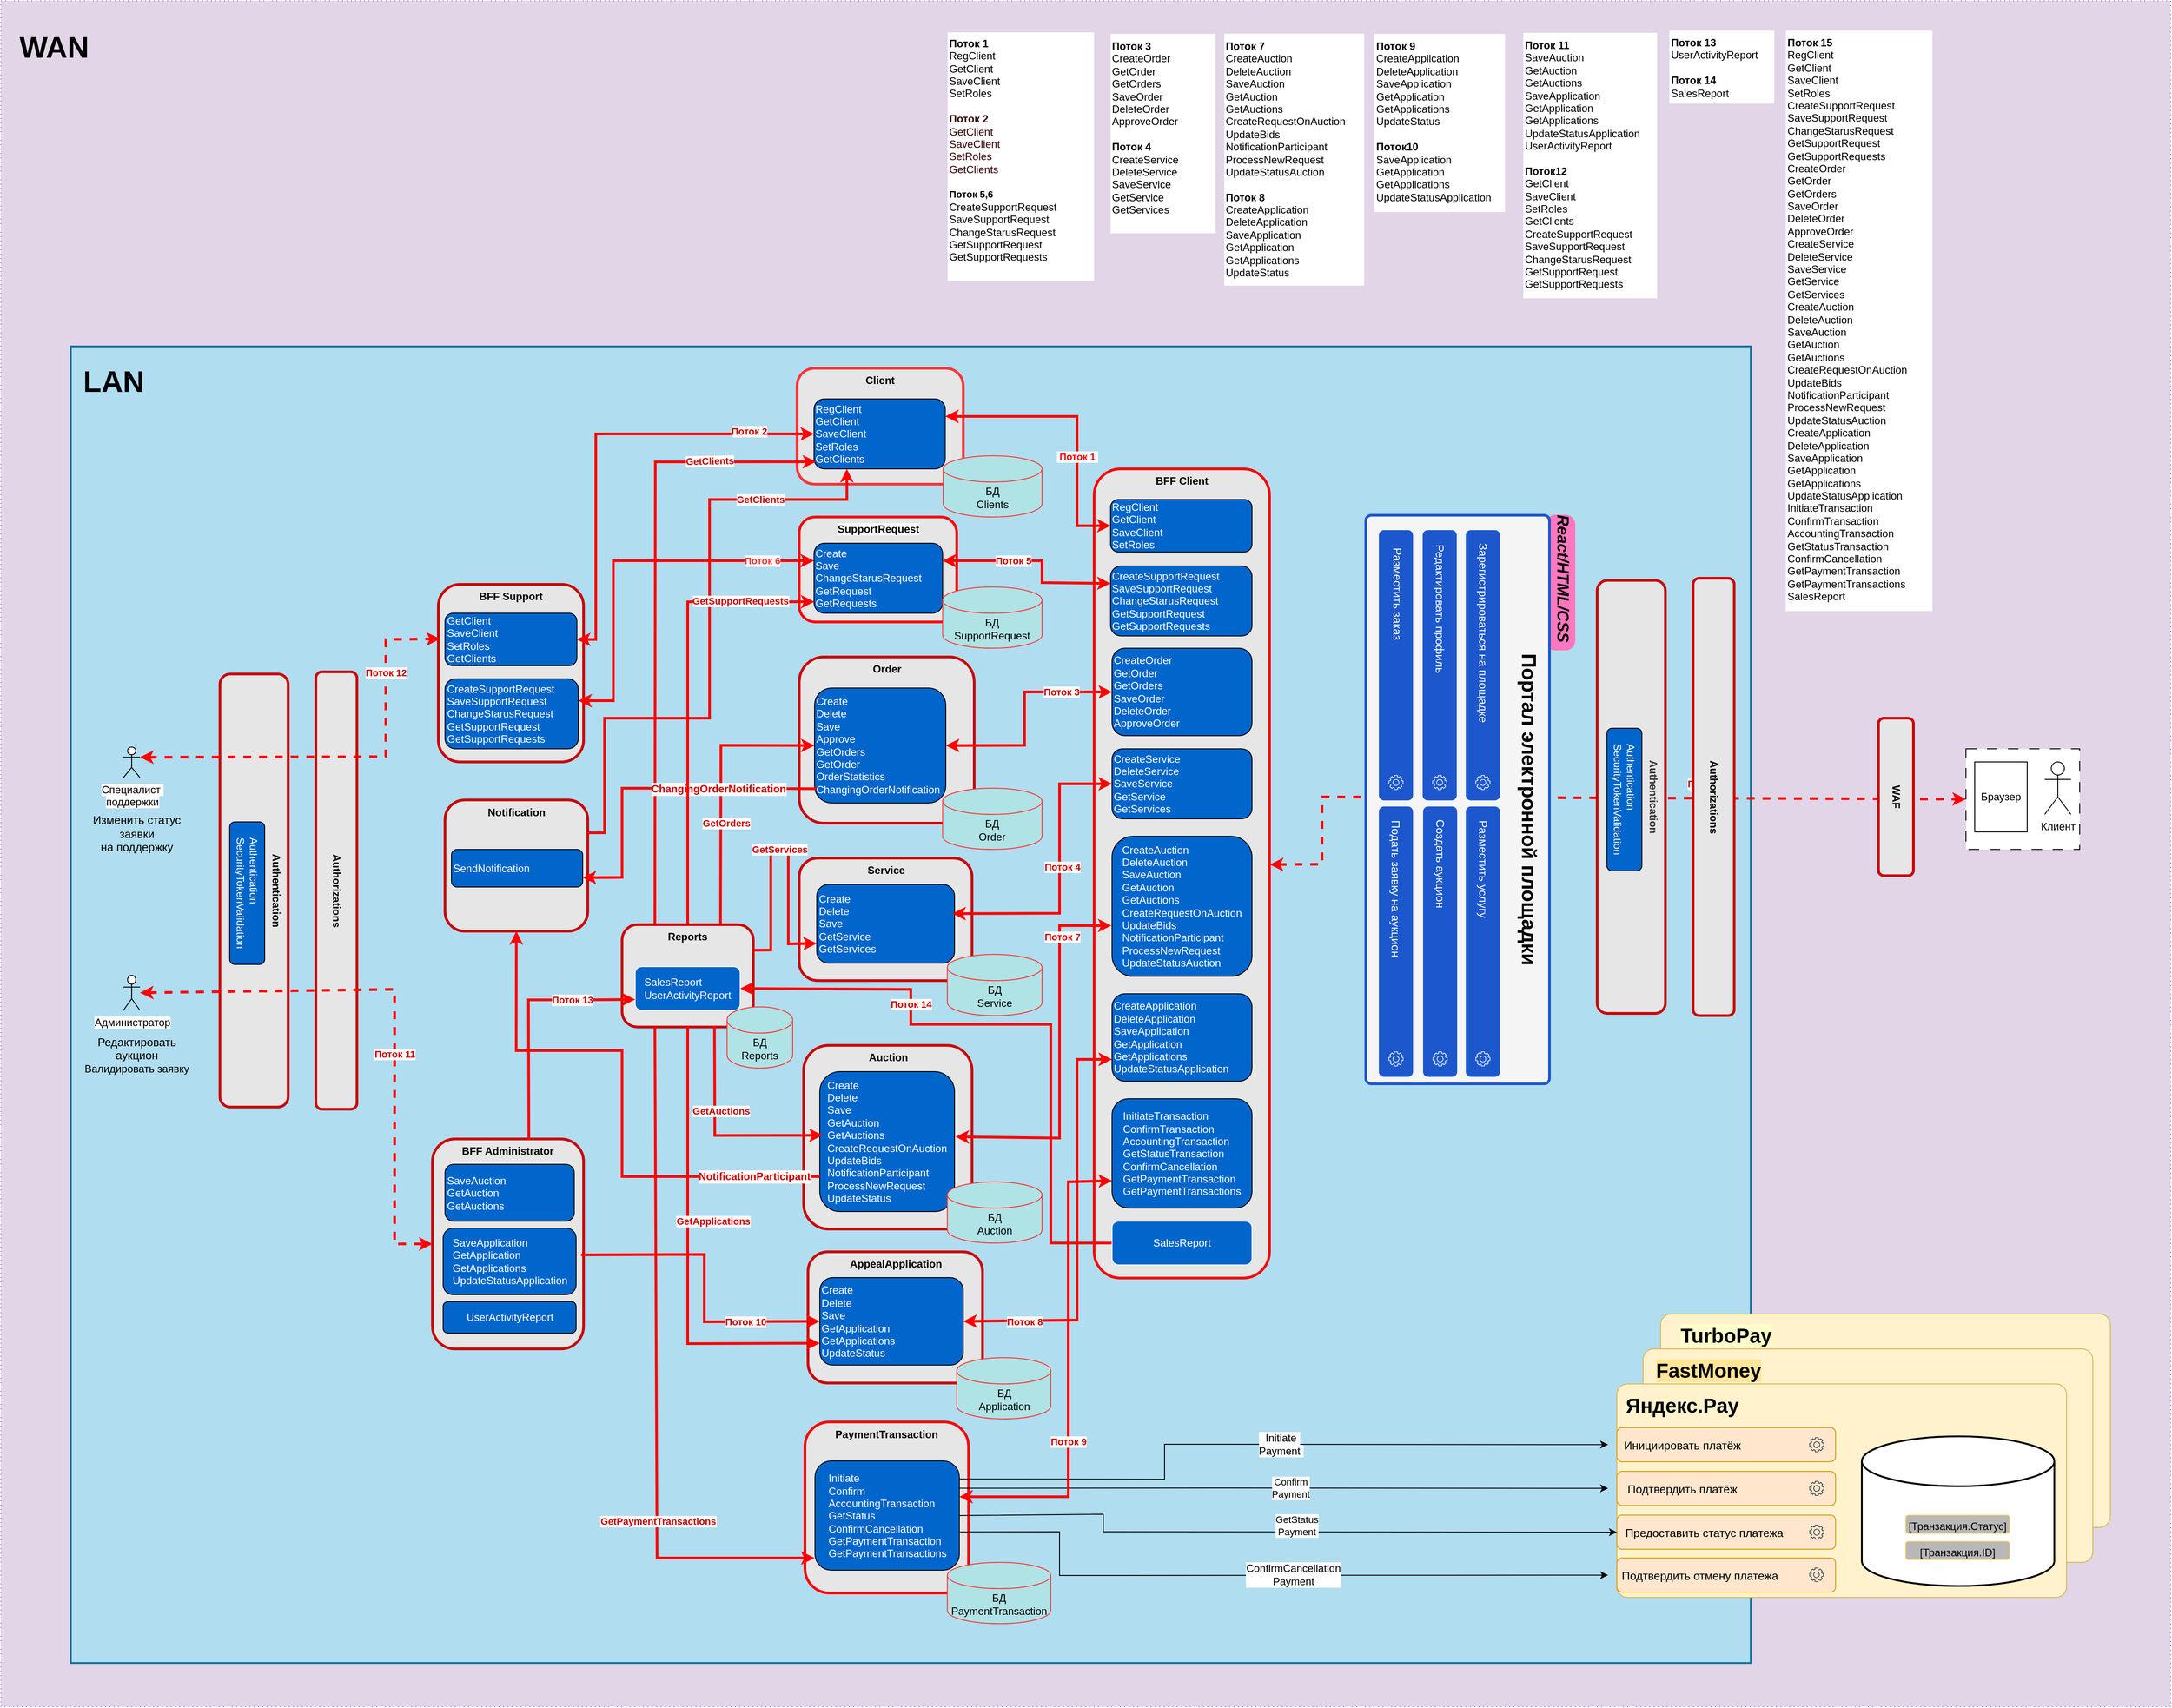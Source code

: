 <mxfile version="24.7.5">
  <diagram name="Страница — 1" id="OxOCBZZh-tYeO1LRG4tj">
    <mxGraphModel dx="1356" dy="1515" grid="1" gridSize="10" guides="1" tooltips="1" connect="1" arrows="1" fold="1" page="1" pageScale="1" pageWidth="827" pageHeight="1169" math="0" shadow="0">
      <root>
        <mxCell id="0" />
        <mxCell id="1" parent="0" />
        <mxCell id="Bt5aDinGUWlxkMjQN304-140" value="" style="rounded=0;whiteSpace=wrap;html=1;dashed=1;dashPattern=1 4;fillColor=#e1d5e7;strokeColor=#9673a6;" parent="1" vertex="1">
          <mxGeometry x="-50" y="-660" width="2480" height="1950" as="geometry" />
        </mxCell>
        <mxCell id="Bt5aDinGUWlxkMjQN304-89" value="" style="rounded=0;whiteSpace=wrap;html=1;fillColor=#b1ddf0;strokeColor=#10739e;strokeWidth=2;" parent="1" vertex="1">
          <mxGeometry x="30" y="-265" width="1920" height="1505" as="geometry" />
        </mxCell>
        <mxCell id="Bt5aDinGUWlxkMjQN304-127" value="" style="group" parent="1" vertex="1" connectable="0">
          <mxGeometry x="1827" y="881" width="534" height="244" as="geometry" />
        </mxCell>
        <mxCell id="Bt5aDinGUWlxkMjQN304-130" value="" style="group" parent="Bt5aDinGUWlxkMjQN304-127" vertex="1" connectable="0">
          <mxGeometry x="20" y="-40" width="514" height="244" as="geometry" />
        </mxCell>
        <mxCell id="Bt5aDinGUWlxkMjQN304-131" value="" style="rounded=1;whiteSpace=wrap;html=1;arcSize=5;fillColor=#fff2cc;strokeColor=#d6b656;" parent="Bt5aDinGUWlxkMjQN304-130" vertex="1">
          <mxGeometry width="514" height="244" as="geometry" />
        </mxCell>
        <mxCell id="Bt5aDinGUWlxkMjQN304-132" value="&lt;span style=&quot;background-color: rgb(255, 255, 204);&quot;&gt;TurboPay&lt;/span&gt;" style="text;html=1;align=center;verticalAlign=middle;whiteSpace=wrap;rounded=1;shadow=0;fontSize=23;fontStyle=1" parent="Bt5aDinGUWlxkMjQN304-130" vertex="1">
          <mxGeometry width="150" height="49" as="geometry" />
        </mxCell>
        <mxCell id="Bt5aDinGUWlxkMjQN304-128" value="" style="rounded=1;whiteSpace=wrap;html=1;arcSize=5;fillColor=#fff2cc;strokeColor=#d6b656;" parent="Bt5aDinGUWlxkMjQN304-127" vertex="1">
          <mxGeometry width="514" height="244" as="geometry" />
        </mxCell>
        <mxCell id="Bt5aDinGUWlxkMjQN304-129" value="&lt;span style=&quot;background-color: rgb(255, 229, 153);&quot;&gt;FastMoney&lt;/span&gt;" style="text;html=1;align=center;verticalAlign=middle;whiteSpace=wrap;rounded=1;shadow=0;fontSize=23;fontStyle=1" parent="Bt5aDinGUWlxkMjQN304-127" vertex="1">
          <mxGeometry width="150" height="49" as="geometry" />
        </mxCell>
        <mxCell id="Bt5aDinGUWlxkMjQN304-37" value="" style="rounded=0;whiteSpace=wrap;html=1;dashed=1;dashPattern=12 12;" parent="1" vertex="1">
          <mxGeometry x="2196" y="195" width="130" height="115" as="geometry" />
        </mxCell>
        <mxCell id="Bt5aDinGUWlxkMjQN304-1" value="&lt;span style=&quot;background-color: rgb(255, 255, 255);&quot;&gt;Специалист&amp;nbsp;&lt;/span&gt;&lt;div&gt;&lt;span style=&quot;background-color: rgb(255, 255, 255);&quot;&gt;поддержки&lt;/span&gt;&lt;/div&gt;" style="shape=umlActor;verticalLabelPosition=bottom;verticalAlign=top;html=1;outlineConnect=0;" parent="1" vertex="1">
          <mxGeometry x="90" y="193" width="19" height="35" as="geometry" />
        </mxCell>
        <mxCell id="Bt5aDinGUWlxkMjQN304-10" value="&lt;span style=&quot;background-color: rgb(255, 255, 255);&quot;&gt;Администратор&lt;/span&gt;" style="shape=umlActor;verticalLabelPosition=bottom;verticalAlign=top;html=1;outlineConnect=0;" parent="1" vertex="1">
          <mxGeometry x="90" y="454" width="19" height="40" as="geometry" />
        </mxCell>
        <mxCell id="Bt5aDinGUWlxkMjQN304-16" value="&lt;div style=&quot;forced-color-adjust: none; color: rgb(0, 0, 0); font-family: Helvetica; font-size: 12px; font-style: normal; font-variant-ligatures: normal; font-variant-caps: normal; font-weight: 400; letter-spacing: normal; orphans: 2; text-indent: 0px; text-transform: none; widows: 2; word-spacing: 0px; -webkit-text-stroke-width: 0px; white-space: normal; background-color: rgb(251, 251, 251); text-decoration-thickness: initial; text-decoration-style: initial; text-decoration-color: initial; text-align: center;&quot;&gt;&lt;span style=&quot;forced-color-adjust: none; background-color: initial;&quot;&gt;&lt;b style=&quot;forced-color-adjust: none;&quot;&gt;SupportRequest&lt;/b&gt;&lt;/span&gt;&lt;/div&gt;" style="rounded=1;whiteSpace=wrap;html=1;strokeColor=#FF0000;strokeWidth=3;verticalAlign=top;fillColor=#E6E6E6;" parent="1" vertex="1">
          <mxGeometry x="862.5" y="-70" width="180" height="120" as="geometry" />
        </mxCell>
        <mxCell id="Bt5aDinGUWlxkMjQN304-19" value="&lt;div style=&quot;&quot;&gt;&lt;b&gt;Auction&lt;/b&gt;&lt;/div&gt;&lt;div style=&quot;&quot;&gt;&lt;b&gt;&lt;br&gt;&lt;/b&gt;&lt;/div&gt;&lt;div style=&quot;&quot;&gt;&lt;b&gt;&lt;br&gt;&lt;/b&gt;&lt;/div&gt;" style="rounded=1;whiteSpace=wrap;html=1;align=center;verticalAlign=top;strokeColor=#CC0000;strokeWidth=3;fillColor=#E6E6E6;" parent="1" vertex="1">
          <mxGeometry x="867.5" y="534" width="192.5" height="210" as="geometry" />
        </mxCell>
        <mxCell id="Bt5aDinGUWlxkMjQN304-21" value="&lt;div style=&quot;&quot;&gt;&lt;b style=&quot;background-color: initial;&quot;&gt;Order&lt;/b&gt;&lt;/div&gt;" style="rounded=1;whiteSpace=wrap;html=1;verticalAlign=top;strokeColor=#CC0000;strokeWidth=3;fillColor=#E6E6E6;" parent="1" vertex="1">
          <mxGeometry x="862.5" y="90" width="200" height="190" as="geometry" />
        </mxCell>
        <mxCell id="Bt5aDinGUWlxkMjQN304-23" value="&lt;b&gt;Service&lt;/b&gt;" style="rounded=1;whiteSpace=wrap;html=1;verticalAlign=top;strokeColor=#CC0000;strokeWidth=3;fillColor=#E6E6E6;" parent="1" vertex="1">
          <mxGeometry x="862.5" y="320" width="197.5" height="140" as="geometry" />
        </mxCell>
        <mxCell id="Bt5aDinGUWlxkMjQN304-25" value="&lt;span style=&quot;white-space-collapse: preserve;&quot; data-src-align=&quot;0:14&quot; class=&quot;EzKURWReUAB5oZgtQNkl&quot;&gt;&lt;b&gt;Reports&lt;/b&gt;&lt;/span&gt;" style="rounded=1;whiteSpace=wrap;html=1;verticalAlign=top;strokeColor=#CC0000;strokeWidth=3;fillColor=#E6E6E6;" parent="1" vertex="1">
          <mxGeometry x="660" y="396" width="150" height="117" as="geometry" />
        </mxCell>
        <mxCell id="Bt5aDinGUWlxkMjQN304-26" value="&lt;b&gt;Client&lt;/b&gt;&lt;div&gt;&lt;b&gt;&lt;br&gt;&lt;/b&gt;&lt;div&gt;&lt;div style=&quot;text-align: left;&quot;&gt;&lt;br&gt;&lt;/div&gt;&lt;/div&gt;&lt;/div&gt;" style="rounded=1;whiteSpace=wrap;html=1;verticalAlign=top;strokeColor=#FF3333;strokeWidth=3;fillColor=#E6E6E6;" parent="1" vertex="1">
          <mxGeometry x="860" y="-240" width="190" height="132.5" as="geometry" />
        </mxCell>
        <mxCell id="Bt5aDinGUWlxkMjQN304-28" value="&lt;span style=&quot;white-space-collapse: preserve;&quot; data-src-align=&quot;0:6&quot; class=&quot;EzKURWReUAB5oZgtQNkl&quot;&gt;&lt;b&gt;AppealApplication&lt;/b&gt;&lt;/span&gt;" style="rounded=1;whiteSpace=wrap;html=1;verticalAlign=top;strokeColor=#CC0000;strokeWidth=3;fillColor=#E6E6E6;" parent="1" vertex="1">
          <mxGeometry x="872.5" y="770" width="199.5" height="150" as="geometry" />
        </mxCell>
        <mxCell id="Bt5aDinGUWlxkMjQN304-29" value="&lt;b&gt;&lt;span style=&quot;white-space-collapse: preserve;&quot; data-src-align=&quot;0:9&quot; class=&quot;EzKURWReUAB5oZgtQNkl&quot;&gt;PaymentT&lt;/span&gt;&lt;span style=&quot;white-space-collapse: preserve;&quot; data-src-align=&quot;10:8&quot; class=&quot;EzKURWReUAB5oZgtQNkl&quot;&gt;ransaction&lt;/span&gt;&lt;/b&gt;" style="rounded=1;whiteSpace=wrap;html=1;verticalAlign=top;strokeColor=#FF0000;strokeWidth=3;fillColor=#E6E6E6;" parent="1" vertex="1">
          <mxGeometry x="869" y="964.5" width="187" height="195.5" as="geometry" />
        </mxCell>
        <mxCell id="Bt5aDinGUWlxkMjQN304-30" value="Клиент" style="shape=umlActor;verticalLabelPosition=bottom;verticalAlign=top;html=1;outlineConnect=0;" parent="1" vertex="1">
          <mxGeometry x="2286" y="210" width="30" height="60" as="geometry" />
        </mxCell>
        <mxCell id="Bt5aDinGUWlxkMjQN304-34" value="&lt;span style=&quot;white-space-collapse: preserve;&quot; data-src-align=&quot;0:11&quot; class=&quot;EzKURWReUAB5oZgtQNkl&quot;&gt;&lt;b&gt;Authorizations&lt;/b&gt;&lt;/span&gt;" style="rounded=1;whiteSpace=wrap;html=1;rotation=90;strokeColor=#CC0000;strokeWidth=3;fillColor=#E6E6E6;" parent="1" vertex="1">
          <mxGeometry x="83.5" y="333.5" width="500" height="47" as="geometry" />
        </mxCell>
        <mxCell id="Bt5aDinGUWlxkMjQN304-35" value="&lt;div style=&quot;&quot;&gt;&lt;span style=&quot;background-color: initial;&quot;&gt;&lt;b&gt;BFF Client&lt;/b&gt;&lt;/span&gt;&lt;/div&gt;&lt;div style=&quot;&quot;&gt;&lt;b&gt;&lt;br&gt;&lt;/b&gt;&lt;div style=&quot;text-align: left;&quot;&gt;&lt;br&gt;&lt;/div&gt;&lt;div style=&quot;text-align: left;&quot;&gt;&lt;span style=&quot;background-color: initial;&quot;&gt;&lt;br&gt;&lt;/span&gt;&lt;/div&gt;&lt;div style=&quot;text-align: left;&quot;&gt;&lt;br&gt;&lt;/div&gt;&lt;div style=&quot;text-align: left;&quot;&gt;&lt;br&gt;&lt;/div&gt;&lt;div style=&quot;text-align: left;&quot;&gt;&lt;br&gt;&lt;/div&gt;&lt;/div&gt;" style="rounded=1;whiteSpace=wrap;html=1;strokeColor=#FF0000;strokeWidth=3;verticalAlign=top;fillColor=#E6E6E6;" parent="1" vertex="1">
          <mxGeometry x="1199.57" y="-125" width="200.43" height="925" as="geometry" />
        </mxCell>
        <mxCell id="Bt5aDinGUWlxkMjQN304-36" value="Браузер" style="rounded=0;whiteSpace=wrap;html=1;" parent="1" vertex="1">
          <mxGeometry x="2206" y="210" width="60" height="80" as="geometry" />
        </mxCell>
        <mxCell id="Bt5aDinGUWlxkMjQN304-38" value="&lt;b&gt;&lt;font color=&quot;#ff0000&quot;&gt;&amp;nbsp;Поток 1&amp;nbsp;&lt;/font&gt;&lt;/b&gt;" style="endArrow=classic;startArrow=classic;html=1;rounded=0;entryX=1;entryY=0.25;entryDx=0;entryDy=0;strokeColor=#FF0000;strokeWidth=3;exitX=0;exitY=0.5;exitDx=0;exitDy=0;" parent="1" source="DXrkzp5svh5QhC7ay0Ss-2" target="Xtlks4UdEk3piKS54iS9-1" edge="1">
          <mxGeometry x="-0.253" width="50" height="50" relative="1" as="geometry">
            <mxPoint x="1212.5" y="-90" as="sourcePoint" />
            <mxPoint x="1022.5" y="10" as="targetPoint" />
            <Array as="points">
              <mxPoint x="1180" y="-60" />
              <mxPoint x="1180" y="-185" />
            </Array>
            <mxPoint as="offset" />
          </mxGeometry>
        </mxCell>
        <mxCell id="Bt5aDinGUWlxkMjQN304-39" value="&lt;div style=&quot;&quot;&gt;&lt;b&gt;Поток 1&lt;/b&gt;&lt;/div&gt;&lt;div style=&quot;&quot;&gt;&lt;div&gt;&lt;span style=&quot;background-color: initial;&quot;&gt;RegClient&lt;/span&gt;&lt;br&gt;&lt;span style=&quot;background-color: initial;&quot;&gt;GetClient&lt;/span&gt;&lt;br&gt;&lt;span style=&quot;background-color: initial;&quot;&gt;SaveClient&lt;/span&gt;&lt;br&gt;&lt;/div&gt;&lt;div&gt;SetRoles&lt;/div&gt;&lt;div&gt;&lt;font color=&quot;#330000&quot;&gt;&lt;br&gt;&lt;/font&gt;&lt;/div&gt;&lt;div&gt;&lt;font color=&quot;#330000&quot;&gt;&lt;b&gt;Поток 2&lt;/b&gt;&lt;/font&gt;&lt;/div&gt;&lt;div&gt;&lt;font color=&quot;#330000&quot;&gt;&lt;span style=&quot;background-color: initial;&quot;&gt;GetClient&lt;/span&gt;&lt;br style=&quot;&quot;&gt;&lt;span style=&quot;background-color: initial;&quot;&gt;SaveClient&lt;/span&gt;&lt;br style=&quot;&quot;&gt;&lt;span style=&quot;background-color: initial;&quot;&gt;SetRoles&lt;/span&gt;&lt;br style=&quot;&quot;&gt;&lt;span style=&quot;background-color: initial;&quot;&gt;GetClients&lt;/span&gt;&lt;/font&gt;&lt;br&gt;&lt;/div&gt;&lt;/div&gt;&lt;span style=&quot;background-color: initial;&quot;&gt;&lt;div style=&quot;&quot;&gt;&lt;br&gt;&lt;/div&gt;&lt;div style=&quot;&quot;&gt;&lt;span style=&quot;text-align: center; background-color: initial;&quot;&gt;&lt;div style=&quot;text-align: left;&quot;&gt;&lt;b style=&quot;font-size: 11px; text-align: center; text-wrap: nowrap;&quot;&gt;Поток 5,6&lt;/b&gt;&lt;span style=&quot;background-color: initial;&quot;&gt;&lt;br&gt;&lt;/span&gt;&lt;/div&gt;&lt;div style=&quot;text-align: left;&quot;&gt;&lt;div&gt;&lt;span style=&quot;background-color: initial;&quot;&gt;Create&lt;/span&gt;&lt;span style=&quot;background-color: initial;&quot;&gt;SupportRequest&lt;/span&gt;&lt;/div&gt;&lt;span style=&quot;text-align: center; background-color: initial;&quot;&gt;&lt;div style=&quot;text-align: left;&quot;&gt;&lt;span style=&quot;background-color: initial;&quot;&gt;Save&lt;/span&gt;&lt;span style=&quot;background-color: initial;&quot;&gt;SupportRequest&lt;/span&gt;&lt;/div&gt;&lt;/span&gt;&lt;span style=&quot;text-align: center; background-color: initial;&quot;&gt;&lt;div style=&quot;text-align: left;&quot;&gt;&lt;span style=&quot;background-color: initial;&quot;&gt;ChangeStarusRequest&lt;/span&gt;&lt;/div&gt;&lt;/span&gt;&lt;span style=&quot;text-align: center; background-color: initial;&quot;&gt;&lt;div style=&quot;text-align: left;&quot;&gt;&lt;span style=&quot;background-color: initial;&quot;&gt;Get&lt;/span&gt;&lt;span style=&quot;background-color: initial;&quot;&gt;SupportRequest&lt;/span&gt;&lt;/div&gt;&lt;/span&gt;&lt;span style=&quot;text-align: center; background-color: initial;&quot;&gt;&lt;div style=&quot;text-align: left;&quot;&gt;&lt;span style=&quot;background-color: initial;&quot;&gt;Get&lt;/span&gt;&lt;span style=&quot;background-color: initial;&quot;&gt;SupportRequests&lt;/span&gt;&lt;/div&gt;&lt;div style=&quot;text-align: left;&quot;&gt;&lt;br&gt;&lt;/div&gt;&lt;/span&gt;&lt;/div&gt;&lt;/span&gt;&lt;/div&gt;&lt;/span&gt;" style="rounded=0;whiteSpace=wrap;html=1;align=left;strokeColor=none;" parent="1" vertex="1">
          <mxGeometry x="1032.07" y="-624" width="167.5" height="284" as="geometry" />
        </mxCell>
        <mxCell id="Bt5aDinGUWlxkMjQN304-60" value="&lt;b style=&quot;text-align: left; background-color: initial;&quot;&gt;BFF Support&lt;/b&gt;" style="rounded=1;whiteSpace=wrap;html=1;direction=south;verticalAlign=top;strokeColor=#CC0000;strokeWidth=3;fillColor=#E6E6E6;" parent="1" vertex="1">
          <mxGeometry x="450" y="7" width="166" height="203" as="geometry" />
        </mxCell>
        <mxCell id="Bt5aDinGUWlxkMjQN304-71" value="&lt;b&gt;&lt;span style=&quot;text-align: left; background-color: initial;&quot;&gt;BFF A&lt;/span&gt;&lt;span style=&quot;white-space-collapse: preserve;&quot; data-src-align=&quot;0:13&quot; class=&quot;EzKURWReUAB5oZgtQNkl&quot;&gt;dministrator&lt;/span&gt;&lt;/b&gt;&lt;div&gt;&lt;div style=&quot;text-align: left;&quot;&gt;&lt;br&gt;&lt;/div&gt;&lt;span style=&quot;background-color: initial;&quot;&gt;&lt;div style=&quot;&quot;&gt;&lt;div style=&quot;text-align: left;&quot;&gt;&lt;br&gt;&lt;/div&gt;&lt;span style=&quot;background-color: initial;&quot;&gt;&lt;div style=&quot;text-align: left;&quot;&gt;&lt;span style=&quot;background-color: initial;&quot;&gt;&lt;br&gt;&lt;/span&gt;&lt;/div&gt;&lt;div style=&quot;&quot;&gt;&lt;div style=&quot;text-align: left;&quot;&gt;&lt;br&gt;&lt;/div&gt;&lt;/div&gt;&lt;/span&gt;&lt;/div&gt;&lt;/span&gt;&lt;/div&gt;" style="rounded=1;whiteSpace=wrap;html=1;direction=south;verticalAlign=top;strokeColor=#CC0000;strokeWidth=3;fillColor=#E6E6E6;" parent="1" vertex="1">
          <mxGeometry x="443.25" y="641" width="172.75" height="240" as="geometry" />
        </mxCell>
        <mxCell id="Bt5aDinGUWlxkMjQN304-95" value="" style="group" parent="1" vertex="1" connectable="0">
          <mxGeometry x="1797" y="921" width="514" height="244" as="geometry" />
        </mxCell>
        <mxCell id="Bt5aDinGUWlxkMjQN304-96" value="" style="rounded=1;whiteSpace=wrap;html=1;arcSize=5;fillColor=#fff2cc;strokeColor=#D6B656;" parent="Bt5aDinGUWlxkMjQN304-95" vertex="1">
          <mxGeometry width="514" height="244" as="geometry" />
        </mxCell>
        <mxCell id="Bt5aDinGUWlxkMjQN304-97" value="Яндекс.Pay" style="text;html=1;align=center;verticalAlign=middle;whiteSpace=wrap;rounded=1;shadow=0;fontSize=23;fontStyle=1" parent="Bt5aDinGUWlxkMjQN304-95" vertex="1">
          <mxGeometry width="150" height="49" as="geometry" />
        </mxCell>
        <mxCell id="Bt5aDinGUWlxkMjQN304-113" value="" style="group" parent="Bt5aDinGUWlxkMjQN304-95" vertex="1" connectable="0">
          <mxGeometry x="-10" y="199" width="260" height="39" as="geometry" />
        </mxCell>
        <mxCell id="Bt5aDinGUWlxkMjQN304-114" value="" style="rounded=1;whiteSpace=wrap;html=1;fillColor=#ffe6cc;strokeColor=#d79b00;" parent="Bt5aDinGUWlxkMjQN304-113" vertex="1">
          <mxGeometry x="10" width="250" height="39" as="geometry" />
        </mxCell>
        <mxCell id="Bt5aDinGUWlxkMjQN304-115" value="" style="sketch=0;outlineConnect=0;fontColor=#232F3E;gradientColor=none;fillColor=#232F3D;strokeColor=none;dashed=0;verticalLabelPosition=bottom;verticalAlign=top;align=center;html=1;fontSize=12;fontStyle=0;aspect=fixed;pointerEvents=1;shape=mxgraph.aws4.gear;rounded=1;" parent="Bt5aDinGUWlxkMjQN304-113" vertex="1">
          <mxGeometry x="230.0" y="11" width="16.346" height="16.346" as="geometry" />
        </mxCell>
        <mxCell id="Bt5aDinGUWlxkMjQN304-116" value="Подтвердить отмену платежа" style="text;html=1;align=center;verticalAlign=middle;whiteSpace=wrap;rounded=1;fontSize=13;" parent="Bt5aDinGUWlxkMjQN304-113" vertex="1">
          <mxGeometry y="4.5" width="210.0" height="30" as="geometry" />
        </mxCell>
        <mxCell id="Bt5aDinGUWlxkMjQN304-98" value="" style="strokeWidth=2;html=1;shape=mxgraph.flowchart.database;whiteSpace=wrap;rounded=1;movable=1;resizable=1;rotatable=1;deletable=1;editable=1;locked=0;connectable=1;" parent="1" vertex="1">
          <mxGeometry x="2077" y="981" width="220" height="171" as="geometry" />
        </mxCell>
        <mxCell id="Bt5aDinGUWlxkMjQN304-99" value="&lt;p style=&quot;margin: 0px 0px 0px 13px; text-indent: -13px; font-variant-numeric: normal; font-variant-east-asian: normal; font-variant-alternates: normal; font-kerning: auto; font-optical-sizing: auto; font-feature-settings: normal; font-variation-settings: normal; font-variant-position: normal; font-stretch: normal; font-size: 14px; line-height: normal; text-align: start;&quot; class=&quot;p1&quot;&gt;&lt;span style=&quot;font-size: 12px; text-align: center; text-indent: 0px;&quot;&gt;[Транзакция.Статус]&lt;/span&gt;&lt;br&gt;&lt;/p&gt;" style="rounded=1;whiteSpace=wrap;html=1;fillColor=#B8B8B8;strokeColor=#FFD966;" parent="1" vertex="1">
          <mxGeometry x="2127" y="1071" width="119" height="21" as="geometry" />
        </mxCell>
        <mxCell id="Bt5aDinGUWlxkMjQN304-100" value="&lt;p style=&quot;margin: 0px 0px 0px 13px; text-indent: -13px; font-variant-numeric: normal; font-variant-east-asian: normal; font-variant-alternates: normal; font-kerning: auto; font-optical-sizing: auto; font-feature-settings: normal; font-variation-settings: normal; font-variant-position: normal; font-stretch: normal; font-size: 14px; line-height: normal; text-align: start;&quot; class=&quot;p1&quot;&gt;&lt;span style=&quot;font-size: 12px; text-align: center; text-indent: 0px;&quot;&gt;[Транзакция.ID]&lt;/span&gt;&lt;br&gt;&lt;/p&gt;" style="rounded=1;whiteSpace=wrap;html=1;fillColor=#B8B8B8;strokeColor=#FFD966;" parent="1" vertex="1">
          <mxGeometry x="2127" y="1101" width="119" height="21" as="geometry" />
        </mxCell>
        <mxCell id="Bt5aDinGUWlxkMjQN304-101" value="" style="group" parent="1" vertex="1" connectable="0">
          <mxGeometry x="1787" y="971" width="260" height="39" as="geometry" />
        </mxCell>
        <mxCell id="Bt5aDinGUWlxkMjQN304-102" value="" style="rounded=1;whiteSpace=wrap;html=1;fillColor=#ffe6cc;strokeColor=#d79b00;" parent="Bt5aDinGUWlxkMjQN304-101" vertex="1">
          <mxGeometry x="10" width="250" height="39" as="geometry" />
        </mxCell>
        <mxCell id="Bt5aDinGUWlxkMjQN304-103" value="" style="sketch=0;outlineConnect=0;fontColor=#232F3E;gradientColor=none;fillColor=#232F3D;strokeColor=none;dashed=0;verticalLabelPosition=bottom;verticalAlign=top;align=center;html=1;fontSize=12;fontStyle=0;aspect=fixed;pointerEvents=1;shape=mxgraph.aws4.gear;rounded=1;" parent="Bt5aDinGUWlxkMjQN304-101" vertex="1">
          <mxGeometry x="230" y="11" width="17" height="17" as="geometry" />
        </mxCell>
        <mxCell id="Bt5aDinGUWlxkMjQN304-104" value="Инициировать платёж" style="text;html=1;align=center;verticalAlign=middle;whiteSpace=wrap;rounded=1;fontSize=13;" parent="Bt5aDinGUWlxkMjQN304-101" vertex="1">
          <mxGeometry y="4.5" width="170" height="30" as="geometry" />
        </mxCell>
        <mxCell id="Bt5aDinGUWlxkMjQN304-105" value="" style="group" parent="1" vertex="1" connectable="0">
          <mxGeometry x="1787" y="1021" width="260" height="39" as="geometry" />
        </mxCell>
        <mxCell id="Bt5aDinGUWlxkMjQN304-106" value="" style="rounded=1;whiteSpace=wrap;html=1;fillColor=#ffe6cc;strokeColor=#d79b00;" parent="Bt5aDinGUWlxkMjQN304-105" vertex="1">
          <mxGeometry x="10" width="250" height="39" as="geometry" />
        </mxCell>
        <mxCell id="Bt5aDinGUWlxkMjQN304-107" value="" style="sketch=0;outlineConnect=0;fontColor=#232F3E;gradientColor=none;fillColor=#232F3D;strokeColor=none;dashed=0;verticalLabelPosition=bottom;verticalAlign=top;align=center;html=1;fontSize=12;fontStyle=0;aspect=fixed;pointerEvents=1;shape=mxgraph.aws4.gear;rounded=1;" parent="Bt5aDinGUWlxkMjQN304-105" vertex="1">
          <mxGeometry x="230" y="11" width="17" height="17" as="geometry" />
        </mxCell>
        <mxCell id="Bt5aDinGUWlxkMjQN304-108" value="Подтвердить платёж" style="text;html=1;align=center;verticalAlign=middle;whiteSpace=wrap;rounded=1;fontSize=13;" parent="Bt5aDinGUWlxkMjQN304-105" vertex="1">
          <mxGeometry y="4.5" width="170" height="30" as="geometry" />
        </mxCell>
        <mxCell id="Bt5aDinGUWlxkMjQN304-109" value="" style="group" parent="1" vertex="1" connectable="0">
          <mxGeometry x="1797" y="1071" width="250" height="39" as="geometry" />
        </mxCell>
        <mxCell id="Bt5aDinGUWlxkMjQN304-110" value="" style="rounded=1;whiteSpace=wrap;html=1;fillColor=#ffe6cc;strokeColor=#d79b00;" parent="Bt5aDinGUWlxkMjQN304-109" vertex="1">
          <mxGeometry width="250" height="39" as="geometry" />
        </mxCell>
        <mxCell id="Bt5aDinGUWlxkMjQN304-111" value="" style="sketch=0;outlineConnect=0;fontColor=#232F3E;gradientColor=none;fillColor=#232F3D;strokeColor=none;dashed=0;verticalLabelPosition=bottom;verticalAlign=top;align=center;html=1;fontSize=12;fontStyle=0;aspect=fixed;pointerEvents=1;shape=mxgraph.aws4.gear;rounded=1;" parent="Bt5aDinGUWlxkMjQN304-109" vertex="1">
          <mxGeometry x="220" y="11" width="17" height="17" as="geometry" />
        </mxCell>
        <mxCell id="Bt5aDinGUWlxkMjQN304-112" value="Предоставить статус платежа" style="text;html=1;align=center;verticalAlign=middle;whiteSpace=wrap;rounded=1;fontSize=13;" parent="Bt5aDinGUWlxkMjQN304-109" vertex="1">
          <mxGeometry y="4.5" width="200" height="30" as="geometry" />
        </mxCell>
        <mxCell id="Bt5aDinGUWlxkMjQN304-117" value="" style="endArrow=classic;html=1;rounded=0;exitX=0.988;exitY=0.166;exitDx=0;exitDy=0;exitPerimeter=0;" parent="1" source="Xtlks4UdEk3piKS54iS9-47" target="Bt5aDinGUWlxkMjQN304-104" edge="1">
          <mxGeometry width="50" height="50" relative="1" as="geometry">
            <mxPoint x="1069.5" y="887.15" as="sourcePoint" />
            <mxPoint x="1597.5" y="829.996" as="targetPoint" />
            <Array as="points">
              <mxPoint x="1280" y="1030" />
              <mxPoint x="1280" y="990" />
            </Array>
          </mxGeometry>
        </mxCell>
        <mxCell id="Bt5aDinGUWlxkMjQN304-118" value="&lt;span style=&quot;white-space: pre-wrap; background-color: rgb(251, 251, 251); font-size: 12px; text-align: left;&quot;&gt; Initiate Payment &lt;/span&gt;" style="edgeLabel;html=1;align=center;verticalAlign=middle;resizable=0;points=[];" parent="Bt5aDinGUWlxkMjQN304-117" vertex="1" connectable="0">
          <mxGeometry x="-0.044" relative="1" as="geometry">
            <mxPoint x="33" as="offset" />
          </mxGeometry>
        </mxCell>
        <mxCell id="Bt5aDinGUWlxkMjQN304-121" value="" style="endArrow=classic;html=1;rounded=0;exitX=1;exitY=0.25;exitDx=0;exitDy=0;" parent="1" source="Xtlks4UdEk3piKS54iS9-47" target="Bt5aDinGUWlxkMjQN304-108" edge="1">
          <mxGeometry width="50" height="50" relative="1" as="geometry">
            <mxPoint x="1257.5" y="760" as="sourcePoint" />
            <mxPoint x="1680" y="1041" as="targetPoint" />
            <Array as="points">
              <mxPoint x="1340" y="1040" />
            </Array>
          </mxGeometry>
        </mxCell>
        <mxCell id="Bt5aDinGUWlxkMjQN304-122" value="Confirm&lt;div&gt;Payment&lt;/div&gt;" style="edgeLabel;html=1;align=center;verticalAlign=middle;resizable=0;points=[];" parent="Bt5aDinGUWlxkMjQN304-121" vertex="1" connectable="0">
          <mxGeometry x="0.196" y="-1" relative="1" as="geometry">
            <mxPoint x="-65" y="-1" as="offset" />
          </mxGeometry>
        </mxCell>
        <mxCell id="Bt5aDinGUWlxkMjQN304-123" value="" style="endArrow=classic;html=1;rounded=0;exitX=1;exitY=0.5;exitDx=0;exitDy=0;entryX=0;entryY=0.5;entryDx=0;entryDy=0;" parent="1" source="Xtlks4UdEk3piKS54iS9-47" target="Bt5aDinGUWlxkMjQN304-112" edge="1">
          <mxGeometry width="50" height="50" relative="1" as="geometry">
            <mxPoint x="1187.5" y="760" as="sourcePoint" />
            <mxPoint x="1237.5" y="710" as="targetPoint" />
            <Array as="points">
              <mxPoint x="1210" y="1070" />
              <mxPoint x="1210" y="1090" />
            </Array>
          </mxGeometry>
        </mxCell>
        <mxCell id="Bt5aDinGUWlxkMjQN304-124" value="GetStatus&lt;div&gt;Payment&lt;/div&gt;" style="edgeLabel;html=1;align=center;verticalAlign=middle;resizable=0;points=[];" parent="Bt5aDinGUWlxkMjQN304-123" vertex="1" connectable="0">
          <mxGeometry x="0.333" relative="1" as="geometry">
            <mxPoint x="-109" y="-8" as="offset" />
          </mxGeometry>
        </mxCell>
        <mxCell id="Bt5aDinGUWlxkMjQN304-125" value="" style="endArrow=classic;html=1;rounded=0;exitX=1.004;exitY=0.65;exitDx=0;exitDy=0;exitPerimeter=0;" parent="1" source="Xtlks4UdEk3piKS54iS9-47" target="Bt5aDinGUWlxkMjQN304-116" edge="1">
          <mxGeometry width="50" height="50" relative="1" as="geometry">
            <mxPoint x="1067.309" y="1066.712" as="sourcePoint" />
            <mxPoint x="1690" y="1151.75" as="targetPoint" />
            <Array as="points">
              <mxPoint x="1160" y="1090" />
              <mxPoint x="1160" y="1140" />
            </Array>
          </mxGeometry>
        </mxCell>
        <mxCell id="Bt5aDinGUWlxkMjQN304-126" value="&lt;span style=&quot;white-space: pre-wrap; background-color: rgb(251, 251, 251); font-size: 12px; text-align: left;&quot; data-src-align=&quot;0:12&quot; class=&quot;EzKURWReUAB5oZgtQNkl&quot;&gt;ConfirmC&lt;/span&gt;&lt;span style=&quot;white-space: pre-wrap; background-color: rgb(251, 251, 251); font-size: 12px; text-align: left;&quot; data-src-align=&quot;13:6&quot; class=&quot;EzKURWReUAB5oZgtQNkl&quot;&gt;ancellation&lt;/span&gt;&lt;div&gt;&lt;span style=&quot;white-space: pre-wrap; background-color: rgb(251, 251, 251); font-size: 12px; text-align: left;&quot; data-src-align=&quot;13:6&quot; class=&quot;EzKURWReUAB5oZgtQNkl&quot;&gt;Payment&lt;/span&gt;&lt;/div&gt;" style="edgeLabel;html=1;align=center;verticalAlign=middle;resizable=0;points=[];" parent="Bt5aDinGUWlxkMjQN304-125" vertex="1" connectable="0">
          <mxGeometry x="0.248" y="1" relative="1" as="geometry">
            <mxPoint x="-63" as="offset" />
          </mxGeometry>
        </mxCell>
        <mxCell id="Bt5aDinGUWlxkMjQN304-134" value="&lt;span style=&quot;white-space-collapse: preserve;&quot; data-src-align=&quot;0:14&quot; class=&quot;EzKURWReUAB5oZgtQNkl&quot;&gt;&lt;b&gt;Authentication&lt;/b&gt;&lt;/span&gt;" style="rounded=1;whiteSpace=wrap;html=1;direction=south;rotation=90;strokeColor=#CC0000;strokeWidth=3;verticalAlign=top;fillColor=#E6E6E6;" parent="1" vertex="1">
          <mxGeometry x="-8.13" y="318" width="495" height="78" as="geometry" />
        </mxCell>
        <mxCell id="Bt5aDinGUWlxkMjQN304-136" value="LAN" style="text;html=1;align=center;verticalAlign=middle;whiteSpace=wrap;rounded=0;fontStyle=1;fontSize=34;" parent="1" vertex="1">
          <mxGeometry x="49" y="-240" width="60" height="30" as="geometry" />
        </mxCell>
        <mxCell id="Bt5aDinGUWlxkMjQN304-143" value="WAN" style="text;html=1;align=center;verticalAlign=middle;whiteSpace=wrap;rounded=0;fontStyle=1;fontSize=34;" parent="1" vertex="1">
          <mxGeometry x="-19" y="-622.5" width="60" height="30" as="geometry" />
        </mxCell>
        <mxCell id="Bt5aDinGUWlxkMjQN304-152" value="&lt;b&gt;Notification&lt;/b&gt;&lt;div&gt;&lt;b&gt;&lt;br&gt;&lt;/b&gt;&lt;div&gt;&lt;br&gt;&lt;/div&gt;&lt;/div&gt;&lt;div&gt;&lt;br&gt;&lt;/div&gt;" style="rounded=1;whiteSpace=wrap;html=1;verticalAlign=top;strokeColor=#CC0000;strokeWidth=3;fillColor=#E6E6E6;" parent="1" vertex="1">
          <mxGeometry x="457.63" y="253.5" width="163.13" height="150" as="geometry" />
        </mxCell>
        <mxCell id="DXrkzp5svh5QhC7ay0Ss-2" value="&lt;div style=&quot;&quot;&gt;&lt;font color=&quot;#ffffff&quot;&gt;&lt;span style=&quot;background-color: initial;&quot;&gt;RegClient&lt;/span&gt;&lt;br&gt;&lt;span style=&quot;background-color: initial;&quot;&gt;GetClient&lt;/span&gt;&lt;br&gt;&lt;span style=&quot;background-color: initial;&quot;&gt;SaveClient&lt;/span&gt;&lt;br&gt;&lt;/font&gt;&lt;/div&gt;&lt;div style=&quot;&quot;&gt;&lt;font color=&quot;#ffffff&quot;&gt;SetRoles&lt;/font&gt;&lt;/div&gt;" style="rounded=1;whiteSpace=wrap;html=1;align=left;fillColor=#0066CC;" parent="1" vertex="1">
          <mxGeometry x="1218.32" y="-90" width="161.68" height="60" as="geometry" />
        </mxCell>
        <mxCell id="DXrkzp5svh5QhC7ay0Ss-4" value="&lt;div style=&quot;&quot;&gt;&lt;span style=&quot;background-color: initial;&quot;&gt;Create&lt;/span&gt;&lt;span style=&quot;background-color: initial;&quot;&gt;SupportRequest&lt;/span&gt;&lt;/div&gt;&lt;span style=&quot;background-color: initial;&quot;&gt;&lt;div style=&quot;&quot;&gt;&lt;span style=&quot;background-color: initial;&quot;&gt;Save&lt;/span&gt;&lt;span style=&quot;background-color: initial;&quot;&gt;SupportRequest&lt;/span&gt;&lt;/div&gt;&lt;/span&gt;&lt;span style=&quot;background-color: initial;&quot;&gt;&lt;div style=&quot;&quot;&gt;&lt;span style=&quot;background-color: initial;&quot;&gt;ChangeStarusRequest&lt;/span&gt;&lt;/div&gt;&lt;/span&gt;&lt;span style=&quot;background-color: initial;&quot;&gt;&lt;div style=&quot;&quot;&gt;&lt;span style=&quot;background-color: initial;&quot;&gt;Get&lt;/span&gt;&lt;span style=&quot;background-color: initial;&quot;&gt;SupportRequest&lt;/span&gt;&lt;/div&gt;&lt;/span&gt;&lt;span style=&quot;background-color: initial;&quot;&gt;&lt;div style=&quot;&quot;&gt;&lt;span style=&quot;background-color: initial;&quot;&gt;Get&lt;/span&gt;&lt;span style=&quot;background-color: initial;&quot;&gt;SupportRequest&lt;/span&gt;&lt;span style=&quot;background-color: initial;&quot;&gt;s&lt;/span&gt;&lt;/div&gt;&lt;/span&gt;" style="rounded=1;whiteSpace=wrap;html=1;align=left;fillColor=#0066CC;fontColor=#FFFFFF;" parent="1" vertex="1">
          <mxGeometry x="457.63" y="115" width="152.37" height="80" as="geometry" />
        </mxCell>
        <mxCell id="Bt5aDinGUWlxkMjQN304-4" value="" style="endArrow=classic;startArrow=classic;html=1;rounded=0;strokeColor=#FF0000;strokeWidth=3;entryX=0;entryY=0.25;entryDx=0;entryDy=0;" parent="1" edge="1" target="Xtlks4UdEk3piKS54iS9-5">
          <mxGeometry width="50" height="50" relative="1" as="geometry">
            <mxPoint x="610" y="140" as="sourcePoint" />
            <mxPoint x="876" y="-40" as="targetPoint" />
            <Array as="points">
              <mxPoint x="650" y="140" />
              <mxPoint x="650" y="-20" />
            </Array>
          </mxGeometry>
        </mxCell>
        <mxCell id="Bt5aDinGUWlxkMjQN304-59" value="&lt;b&gt;&lt;font color=&quot;#ff3333&quot;&gt;Поток 6&lt;/font&gt;&lt;/b&gt;" style="edgeLabel;html=1;align=center;verticalAlign=middle;resizable=0;points=[];" parent="Bt5aDinGUWlxkMjQN304-4" vertex="1" connectable="0">
          <mxGeometry x="0.026" y="6" relative="1" as="geometry">
            <mxPoint x="149" y="6" as="offset" />
          </mxGeometry>
        </mxCell>
        <mxCell id="DXrkzp5svh5QhC7ay0Ss-5" value="&lt;span style=&quot;background-color: initial;&quot;&gt;GetClient&lt;/span&gt;&lt;br style=&quot;&quot;&gt;&lt;span style=&quot;background-color: initial;&quot;&gt;SaveClient&lt;/span&gt;&lt;br style=&quot;&quot;&gt;&lt;span style=&quot;background-color: initial;&quot;&gt;SetRoles&lt;/span&gt;&lt;br style=&quot;&quot;&gt;&lt;span style=&quot;background-color: initial;&quot;&gt;GetClients&lt;/span&gt;" style="rounded=1;whiteSpace=wrap;html=1;align=left;fontColor=#FFFFFF;fillColor=#0066CC;" parent="1" vertex="1">
          <mxGeometry x="457.63" y="40" width="150.75" height="60" as="geometry" />
        </mxCell>
        <mxCell id="Xtlks4UdEk3piKS54iS9-1" value="&lt;font color=&quot;#ffffff&quot;&gt;&lt;span style=&quot;background-color: initial;&quot;&gt;RegClient&lt;/span&gt;&lt;br style=&quot;&quot;&gt;&lt;span style=&quot;background-color: initial;&quot;&gt;GetClient&lt;/span&gt;&lt;br style=&quot;&quot;&gt;&lt;span style=&quot;background-color: initial;&quot;&gt;SaveClient&lt;/span&gt;&lt;br style=&quot;&quot;&gt;&lt;span style=&quot;background-color: initial;&quot;&gt;SetRoles&lt;/span&gt;&lt;br style=&quot;&quot;&gt;&lt;span style=&quot;background-color: initial;&quot;&gt;GetClients&lt;/span&gt;&lt;/font&gt;" style="rounded=1;whiteSpace=wrap;html=1;fillColor=#0066CC;align=left;" vertex="1" parent="1">
          <mxGeometry x="879.38" y="-205" width="150" height="80" as="geometry" />
        </mxCell>
        <mxCell id="Bt5aDinGUWlxkMjQN304-144" value="БД&lt;div&gt;Clients&lt;/div&gt;" style="shape=cylinder3;whiteSpace=wrap;html=1;boundedLbl=1;backgroundOutline=1;size=15;strokeColor=#FF3333;fillColor=#b0e3e6;" parent="1" vertex="1">
          <mxGeometry x="1027" y="-140" width="113" height="70" as="geometry" />
        </mxCell>
        <mxCell id="Xtlks4UdEk3piKS54iS9-2" value="" style="endArrow=classic;startArrow=classic;html=1;rounded=0;strokeColor=#FF0000;strokeWidth=3;exitX=1;exitY=0.5;exitDx=0;exitDy=0;entryX=0;entryY=0.5;entryDx=0;entryDy=0;" edge="1" parent="1" source="DXrkzp5svh5QhC7ay0Ss-5" target="Xtlks4UdEk3piKS54iS9-1">
          <mxGeometry width="50" height="50" relative="1" as="geometry">
            <mxPoint x="620" y="165" as="sourcePoint" />
            <mxPoint x="870" y="-47" as="targetPoint" />
            <Array as="points">
              <mxPoint x="630" y="70" />
              <mxPoint x="630" y="-165" />
            </Array>
          </mxGeometry>
        </mxCell>
        <mxCell id="Xtlks4UdEk3piKS54iS9-4" value="&lt;b&gt;&lt;font color=&quot;#cc0000&quot;&gt;Поток 2&lt;/font&gt;&lt;/b&gt;" style="edgeLabel;html=1;align=center;verticalAlign=middle;resizable=0;points=[];" vertex="1" connectable="0" parent="Xtlks4UdEk3piKS54iS9-2">
          <mxGeometry x="0.705" y="3" relative="1" as="geometry">
            <mxPoint as="offset" />
          </mxGeometry>
        </mxCell>
        <mxCell id="Xtlks4UdEk3piKS54iS9-5" value="&lt;font color=&quot;#ffffff&quot;&gt;&lt;span style=&quot;&quot;&gt;Create&lt;/span&gt;&lt;br style=&quot;&quot;&gt;&lt;span style=&quot;&quot;&gt;Save&lt;/span&gt;&lt;br style=&quot;&quot;&gt;&lt;span style=&quot;&quot;&gt;ChangeStarusRequest&lt;/span&gt;&lt;br style=&quot;&quot;&gt;&lt;span style=&quot;&quot;&gt;GetRequest&lt;/span&gt;&lt;br style=&quot;&quot;&gt;&lt;span style=&quot;&quot;&gt;GetRequests&lt;/span&gt;&lt;/font&gt;" style="rounded=1;whiteSpace=wrap;html=1;align=left;fillColor=#0066CC;" vertex="1" parent="1">
          <mxGeometry x="879.38" y="-40" width="147" height="80" as="geometry" />
        </mxCell>
        <mxCell id="Bt5aDinGUWlxkMjQN304-172" value="БД&lt;div&gt;SupportRequest&lt;br&gt;&lt;/div&gt;" style="shape=cylinder3;whiteSpace=wrap;html=1;boundedLbl=1;backgroundOutline=1;size=15;strokeColor=#FF3333;fillColor=#b0e3e6;" parent="1" vertex="1">
          <mxGeometry x="1026.38" y="10" width="113.62" height="70" as="geometry" />
        </mxCell>
        <mxCell id="Xtlks4UdEk3piKS54iS9-6" value="&lt;div style=&quot;&quot;&gt;CreateOrder&lt;/div&gt;&lt;div style=&quot;&quot;&gt;GetOrder&lt;/div&gt;&lt;div style=&quot;&quot;&gt;GetOrders&lt;/div&gt;&lt;div style=&quot;&quot;&gt;SaveOrder&lt;/div&gt;&lt;div style=&quot;&quot;&gt;DeleteOrder&lt;/div&gt;&lt;div style=&quot;&quot;&gt;ApproveOrder&lt;/div&gt;" style="rounded=1;whiteSpace=wrap;html=1;align=left;fillColor=#0066CC;fontColor=#FFFFFF;" vertex="1" parent="1">
          <mxGeometry x="1220" y="80" width="160" height="100" as="geometry" />
        </mxCell>
        <mxCell id="Xtlks4UdEk3piKS54iS9-13" value="" style="endArrow=classic;startArrow=classic;html=1;rounded=0;strokeColor=#FF0000;strokeWidth=3;entryX=0;entryY=0.25;entryDx=0;entryDy=0;exitX=1;exitY=0.25;exitDx=0;exitDy=0;" edge="1" parent="1" source="Xtlks4UdEk3piKS54iS9-5" target="Xtlks4UdEk3piKS54iS9-16">
          <mxGeometry width="50" height="50" relative="1" as="geometry">
            <mxPoint x="903" y="170.5" as="sourcePoint" />
            <mxPoint x="1180" y="10" as="targetPoint" />
            <Array as="points">
              <mxPoint x="1140" y="-20" />
              <mxPoint x="1140" y="5" />
            </Array>
          </mxGeometry>
        </mxCell>
        <mxCell id="Xtlks4UdEk3piKS54iS9-15" value="&lt;b&gt;&lt;font color=&quot;#cc0000&quot;&gt;Поток 5&lt;/font&gt;&lt;/b&gt;" style="edgeLabel;html=1;align=center;verticalAlign=middle;resizable=0;points=[];" vertex="1" connectable="0" parent="Xtlks4UdEk3piKS54iS9-13">
          <mxGeometry x="-0.259" relative="1" as="geometry">
            <mxPoint as="offset" />
          </mxGeometry>
        </mxCell>
        <mxCell id="Xtlks4UdEk3piKS54iS9-16" value="&lt;div style=&quot;&quot;&gt;&lt;span style=&quot;background-color: initial;&quot;&gt;Create&lt;/span&gt;&lt;span style=&quot;background-color: initial;&quot;&gt;SupportRequest&lt;/span&gt;&lt;/div&gt;&lt;span style=&quot;background-color: initial;&quot;&gt;&lt;div style=&quot;&quot;&gt;&lt;span style=&quot;background-color: initial;&quot;&gt;Save&lt;/span&gt;&lt;span style=&quot;background-color: initial;&quot;&gt;SupportRequest&lt;/span&gt;&lt;/div&gt;&lt;/span&gt;&lt;span style=&quot;background-color: initial;&quot;&gt;&lt;div style=&quot;&quot;&gt;&lt;span style=&quot;background-color: initial;&quot;&gt;ChangeStarusRequest&lt;/span&gt;&lt;/div&gt;&lt;/span&gt;&lt;span style=&quot;background-color: initial;&quot;&gt;&lt;div style=&quot;&quot;&gt;&lt;span style=&quot;background-color: initial;&quot;&gt;Get&lt;/span&gt;&lt;span style=&quot;background-color: initial;&quot;&gt;SupportRequest&lt;/span&gt;&lt;/div&gt;&lt;/span&gt;&lt;span style=&quot;background-color: initial;&quot;&gt;&lt;div style=&quot;&quot;&gt;&lt;span style=&quot;background-color: initial;&quot;&gt;Get&lt;/span&gt;&lt;span style=&quot;background-color: initial;&quot;&gt;SupportRequest&lt;/span&gt;&lt;span style=&quot;background-color: initial;&quot;&gt;s&lt;/span&gt;&lt;/div&gt;&lt;/span&gt;" style="rounded=1;whiteSpace=wrap;html=1;align=left;fillColor=#0066CC;fontColor=#FFFFFF;" vertex="1" parent="1">
          <mxGeometry x="1218.32" y="-14" width="161.68" height="80" as="geometry" />
        </mxCell>
        <mxCell id="Xtlks4UdEk3piKS54iS9-21" value="&lt;span style=&quot;background-color: initial;&quot;&gt;Create&lt;/span&gt;&lt;br style=&quot;&quot;&gt;&lt;span style=&quot;background-color: initial;&quot;&gt;Delete&lt;/span&gt;&lt;br style=&quot;&quot;&gt;&lt;span style=&quot;background-color: initial;&quot;&gt;Save&lt;/span&gt;&lt;br style=&quot;&quot;&gt;&lt;span style=&quot;background-color: initial;&quot;&gt;Approve&lt;/span&gt;&lt;br style=&quot;&quot;&gt;&lt;span style=&quot;background-color: initial;&quot;&gt;GetOrders&lt;/span&gt;&lt;br style=&quot;&quot;&gt;&lt;span style=&quot;background-color: initial;&quot;&gt;GetOrder&lt;/span&gt;&lt;br style=&quot;&quot;&gt;&lt;span style=&quot;background-color: initial;&quot;&gt;OrderStatistics&lt;/span&gt;&lt;div&gt;ChangingOrderNotification&lt;span style=&quot;background-color: initial;&quot;&gt;&lt;br&gt;&lt;/span&gt;&lt;/div&gt;" style="rounded=1;whiteSpace=wrap;html=1;align=left;fillColor=#0066CC;fontColor=#FFFFFF;" vertex="1" parent="1">
          <mxGeometry x="880" y="125.5" width="150" height="131.5" as="geometry" />
        </mxCell>
        <mxCell id="Xtlks4UdEk3piKS54iS9-22" value="БД&lt;div&gt;Order&lt;/div&gt;" style="shape=cylinder3;whiteSpace=wrap;html=1;boundedLbl=1;backgroundOutline=1;size=15;strokeColor=#FF3333;fillColor=#b0e3e6;" vertex="1" parent="1">
          <mxGeometry x="1026.38" y="240" width="113.62" height="70" as="geometry" />
        </mxCell>
        <mxCell id="Xtlks4UdEk3piKS54iS9-23" value="" style="endArrow=classic;startArrow=classic;html=1;rounded=0;strokeColor=#FF0000;strokeWidth=3;exitX=1;exitY=0.5;exitDx=0;exitDy=0;entryX=0;entryY=0.5;entryDx=0;entryDy=0;" edge="1" parent="1" source="Xtlks4UdEk3piKS54iS9-21" target="Xtlks4UdEk3piKS54iS9-6">
          <mxGeometry width="50" height="50" relative="1" as="geometry">
            <mxPoint x="1051" y="-28" as="sourcePoint" />
            <mxPoint x="1190" y="20" as="targetPoint" />
            <Array as="points">
              <mxPoint x="1120" y="191" />
              <mxPoint x="1120" y="130" />
            </Array>
          </mxGeometry>
        </mxCell>
        <mxCell id="Xtlks4UdEk3piKS54iS9-25" value="&lt;b&gt;&lt;font color=&quot;#cc0000&quot;&gt;Поток 3&lt;/font&gt;&lt;/b&gt;" style="edgeLabel;html=1;align=center;verticalAlign=middle;resizable=0;points=[];" vertex="1" connectable="0" parent="Xtlks4UdEk3piKS54iS9-23">
          <mxGeometry x="0.362" relative="1" as="geometry">
            <mxPoint x="22" as="offset" />
          </mxGeometry>
        </mxCell>
        <mxCell id="Xtlks4UdEk3piKS54iS9-26" value="&lt;div style=&quot;&quot;&gt;&lt;b&gt;Поток 3&lt;/b&gt;&lt;/div&gt;&lt;div style=&quot;&quot;&gt;&lt;span style=&quot;font-family: monospace; font-size: 0px; text-wrap: nowrap;&quot;&gt;%3CmxGraphModel%3E%3Croot%3E%3CmxCell%20id%3D%220%22%2F%3E%3CmxCell%20id%3D%221%22%20parent%3D%220%22%2F%3E%3CmxCell%20id%3D%222%22%20value%3D%22%26lt%3Bdiv%20style%3D%26quot%3B%26quot%3B%26gt%3B%26lt%3Bb%26gt%3B%D0%9F%D0%BE%D1%82%D0%BE%D0%BA%201%26lt%3B%2Fb%26gt%3B%26lt%3B%2Fdiv%26gt%3B%26lt%3Bdiv%20style%3D%26quot%3B%26quot%3B%26gt%3B%26lt%3Bdiv%26gt%3B%26lt%3Bspan%20style%3D%26quot%3Bbackground-color%3A%20initial%3B%26quot%3B%26gt%3BRegClient%26lt%3B%2Fspan%26gt%3B%26lt%3Bbr%26gt%3B%26lt%3Bspan%20style%3D%26quot%3Bbackground-color%3A%20initial%3B%26quot%3B%26gt%3BGetClient%26lt%3B%2Fspan%26gt%3B%26lt%3Bbr%26gt%3B%26lt%3Bspan%20style%3D%26quot%3Bbackground-color%3A%20initial%3B%26quot%3B%26gt%3BSaveClient%26lt%3B%2Fspan%26gt%3B%26lt%3Bbr%26gt%3B%26lt%3B%2Fdiv%26gt%3B%26lt%3Bdiv%26gt%3BSetRoles%26lt%3B%2Fdiv%26gt%3B%26lt%3Bdiv%26gt%3B%26lt%3Bfont%20color%3D%26quot%3B%23330000%26quot%3B%26gt%3B%26lt%3Bbr%26gt%3B%26lt%3B%2Ffont%26gt%3B%26lt%3B%2Fdiv%26gt%3B%26lt%3Bdiv%26gt%3B%26lt%3Bfont%20color%3D%26quot%3B%23330000%26quot%3B%26gt%3B%26lt%3Bb%26gt%3B%D0%9F%D0%BE%D1%82%D0%BE%D0%BA%202%26lt%3B%2Fb%26gt%3B%26lt%3B%2Ffont%26gt%3B%26lt%3B%2Fdiv%26gt%3B%26lt%3Bdiv%26gt%3B%26lt%3Bfont%20color%3D%26quot%3B%23330000%26quot%3B%26gt%3B%26lt%3Bspan%20style%3D%26quot%3Bbackground-color%3A%20initial%3B%26quot%3B%26gt%3BGetClient%26lt%3B%2Fspan%26gt%3B%26lt%3Bbr%20style%3D%26quot%3B%26quot%3B%26gt%3B%26lt%3Bspan%20style%3D%26quot%3Bbackground-color%3A%20initial%3B%26quot%3B%26gt%3BSaveClient%26lt%3B%2Fspan%26gt%3B%26lt%3Bbr%20style%3D%26quot%3B%26quot%3B%26gt%3B%26lt%3Bspan%20style%3D%26quot%3Bbackground-color%3A%20initial%3B%26quot%3B%26gt%3BSetRoles%26lt%3B%2Fspan%26gt%3B%26lt%3Bbr%20style%3D%26quot%3B%26quot%3B%26gt%3B%26lt%3Bspan%20style%3D%26quot%3Bbackground-color%3A%20initial%3B%26quot%3B%26gt%3BGetClients%26lt%3B%2Fspan%26gt%3B%26lt%3B%2Ffont%26gt%3B%26lt%3Bbr%26gt%3B%26lt%3B%2Fdiv%26gt%3B%26lt%3B%2Fdiv%26gt%3B%26lt%3Bspan%20style%3D%26quot%3Bbackground-color%3A%20initial%3B%26quot%3B%26gt%3B%26lt%3Bdiv%20style%3D%26quot%3B%26quot%3B%26gt%3B%26lt%3Bbr%26gt%3B%26lt%3B%2Fdiv%26gt%3B%26lt%3Bdiv%20style%3D%26quot%3B%26quot%3B%26gt%3B%26lt%3Bspan%20style%3D%26quot%3Btext-align%3A%20center%3B%20background-color%3A%20initial%3B%26quot%3B%26gt%3B%26lt%3Bdiv%20style%3D%26quot%3Btext-align%3A%20left%3B%26quot%3B%26gt%3B%26lt%3Bb%20style%3D%26quot%3Bfont-size%3A%2011px%3B%20text-align%3A%20center%3B%20text-wrap%3A%20nowrap%3B%26quot%3B%26gt%3B%D0%9F%D0%BE%D1%82%D0%BE%D0%BA%205%2C6%26lt%3B%2Fb%26gt%3B%26lt%3Bspan%20style%3D%26quot%3Bbackground-color%3A%20initial%3B%26quot%3B%26gt%3B%26lt%3Bbr%26gt%3B%26lt%3B%2Fspan%26gt%3B%26lt%3B%2Fdiv%26gt%3B%26lt%3Bdiv%20style%3D%26quot%3Btext-align%3A%20left%3B%26quot%3B%26gt%3B%26lt%3Bdiv%26gt%3B%26lt%3Bspan%20style%3D%26quot%3Bbackground-color%3A%20initial%3B%26quot%3B%26gt%3BCreate%26lt%3B%2Fspan%26gt%3B%26lt%3Bspan%20style%3D%26quot%3Bbackground-color%3A%20initial%3B%26quot%3B%26gt%3BSupportRequest%26lt%3B%2Fspan%26gt%3B%26lt%3B%2Fdiv%26gt%3B%26lt%3Bspan%20style%3D%26quot%3Btext-align%3A%20center%3B%20background-color%3A%20initial%3B%26quot%3B%26gt%3B%26lt%3Bdiv%20style%3D%26quot%3Btext-align%3A%20left%3B%26quot%3B%26gt%3B%26lt%3Bspan%20style%3D%26quot%3Bbackground-color%3A%20initial%3B%26quot%3B%26gt%3BSave%26lt%3B%2Fspan%26gt%3B%26lt%3Bspan%20style%3D%26quot%3Bbackground-color%3A%20initial%3B%26quot%3B%26gt%3BSupportRequest%26lt%3B%2Fspan%26gt%3B%26lt%3B%2Fdiv%26gt%3B%26lt%3B%2Fspan%26gt%3B%26lt%3Bspan%20style%3D%26quot%3Btext-align%3A%20center%3B%20background-color%3A%20initial%3B%26quot%3B%26gt%3B%26lt%3Bdiv%20style%3D%26quot%3Btext-align%3A%20left%3B%26quot%3B%26gt%3B%26lt%3Bspan%20style%3D%26quot%3Bbackground-color%3A%20initial%3B%26quot%3B%26gt%3BChangeStarusRequest%26lt%3B%2Fspan%26gt%3B%26lt%3B%2Fdiv%26gt%3B%26lt%3B%2Fspan%26gt%3B%26lt%3Bspan%20style%3D%26quot%3Btext-align%3A%20center%3B%20background-color%3A%20initial%3B%26quot%3B%26gt%3B%26lt%3Bdiv%20style%3D%26quot%3Btext-align%3A%20left%3B%26quot%3B%26gt%3B%26lt%3Bspan%20style%3D%26quot%3Bbackground-color%3A%20initial%3B%26quot%3B%26gt%3BGet%26lt%3B%2Fspan%26gt%3B%26lt%3Bspan%20style%3D%26quot%3Bbackground-color%3A%20initial%3B%26quot%3B%26gt%3BSupportRequest%26lt%3B%2Fspan%26gt%3B%26lt%3B%2Fdiv%26gt%3B%26lt%3B%2Fspan%26gt%3B%26lt%3Bspan%20style%3D%26quot%3Btext-align%3A%20center%3B%20background-color%3A%20initial%3B%26quot%3B%26gt%3B%26lt%3Bdiv%20style%3D%26quot%3Btext-align%3A%20left%3B%26quot%3B%26gt%3B%26lt%3Bspan%20style%3D%26quot%3Bbackground-color%3A%20initial%3B%26quot%3B%26gt%3BGet%26lt%3B%2Fspan%26gt%3B%26lt%3Bspan%20style%3D%26quot%3Bbackground-color%3A%20initial%3B%26quot%3B%26gt%3BSupportRequests%26lt%3B%2Fspan%26gt%3B%26lt%3B%2Fdiv%26gt%3B%26lt%3Bdiv%20style%3D%26quot%3Btext-align%3A%20left%3B%26quot%3B%26gt%3B%26lt%3Bbr%26gt%3B%26lt%3B%2Fdiv%26gt%3B%26lt%3B%2Fspan%26gt%3B%26lt%3B%2Fdiv%26gt%3B%26lt%3B%2Fspan%26gt%3B%26lt%3B%2Fdiv%26gt%3B%26lt%3B%2Fspan%26gt%3B%22%20style%3D%22rounded%3D0%3BwhiteSpace%3Dwrap%3Bhtml%3D1%3Balign%3Dleft%3BstrokeColor%3Dnone%3B%22%20vertex%3D%221%22%20parent%3D%221%22%3E%3CmxGeometry%20x%3D%22822.5%22%20y%3D%22-582.5%22%20width%3D%22167.5%22%20height%3D%22260%22%20as%3D%22geometry%22%2F%3E%3C%2FmxCell%3E%3C%2Froot%3E%3C%2FmxGraphModel%3&lt;/span&gt;&lt;span style=&quot;background-color: initial;&quot;&gt;CreateOrder&lt;/span&gt;&lt;/div&gt;&lt;span style=&quot;background-color: initial;&quot;&gt;&lt;div style=&quot;&quot;&gt;&lt;span style=&quot;text-align: center; background-color: initial;&quot;&gt;&lt;div style=&quot;text-align: left;&quot;&gt;&lt;span style=&quot;text-align: center; background-color: initial;&quot;&gt;&lt;div style=&quot;text-align: left;&quot;&gt;&lt;div style=&quot;&quot;&gt;GetOrder&lt;/div&gt;&lt;div style=&quot;&quot;&gt;GetOrders&lt;/div&gt;&lt;div style=&quot;&quot;&gt;SaveOrder&lt;/div&gt;&lt;div style=&quot;&quot;&gt;DeleteOrder&lt;/div&gt;&lt;div style=&quot;&quot;&gt;ApproveOrder&lt;/div&gt;&lt;div style=&quot;&quot;&gt;&lt;br&gt;&lt;/div&gt;&lt;div style=&quot;&quot;&gt;&lt;b&gt;Поток 4&lt;/b&gt;&lt;br&gt;&lt;/div&gt;&lt;div style=&quot;&quot;&gt;&lt;div style=&quot;&quot;&gt;&lt;span style=&quot;background-color: initial;&quot;&gt;Create&lt;/span&gt;&lt;span style=&quot;background-color: initial;&quot;&gt;Service&lt;/span&gt;&lt;/div&gt;&lt;span style=&quot;background-color: initial;&quot;&gt;DeleteService&lt;/span&gt;&lt;/div&gt;&lt;div style=&quot;&quot;&gt;&lt;span style=&quot;background-color: initial;&quot;&gt;SaveService&lt;/span&gt;&lt;/div&gt;&lt;div style=&quot;&quot;&gt;&lt;span style=&quot;background-color: initial;&quot;&gt;GetService&lt;/span&gt;&lt;/div&gt;&lt;div style=&quot;&quot;&gt;&lt;span style=&quot;background-color: initial;&quot;&gt;GetServices&lt;/span&gt;&lt;/div&gt;&lt;/div&gt;&lt;/span&gt;&lt;/div&gt;&lt;/span&gt;&lt;/div&gt;&lt;/span&gt;" style="rounded=0;whiteSpace=wrap;html=1;align=left;strokeColor=none;verticalAlign=top;" vertex="1" parent="1">
          <mxGeometry x="1218.32" y="-622.25" width="120" height="228" as="geometry" />
        </mxCell>
        <mxCell id="Xtlks4UdEk3piKS54iS9-27" value="&lt;div style=&quot;&quot;&gt;&lt;span style=&quot;background-color: initial;&quot;&gt;Create&lt;/span&gt;&lt;/div&gt;&lt;span style=&quot;background-color: initial;&quot;&gt;&lt;div style=&quot;&quot;&gt;&lt;span style=&quot;background-color: initial;&quot;&gt;Delete&lt;/span&gt;&lt;/div&gt;&lt;/span&gt;&lt;span style=&quot;background-color: initial;&quot;&gt;&lt;div style=&quot;&quot;&gt;&lt;span style=&quot;background-color: initial;&quot;&gt;Save&lt;/span&gt;&lt;/div&gt;&lt;/span&gt;&lt;span style=&quot;background-color: initial;&quot;&gt;&lt;div style=&quot;&quot;&gt;&lt;span style=&quot;background-color: initial;&quot;&gt;GetService&lt;/span&gt;&lt;/div&gt;&lt;/span&gt;&lt;span style=&quot;background-color: initial;&quot;&gt;&lt;div style=&quot;&quot;&gt;&lt;span style=&quot;background-color: initial;&quot;&gt;GetServices&lt;/span&gt;&lt;/div&gt;&lt;/span&gt;" style="rounded=1;whiteSpace=wrap;html=1;align=left;fillColor=#0066CC;fontColor=#FFFFFF;" vertex="1" parent="1">
          <mxGeometry x="882.5" y="350" width="157.5" height="90" as="geometry" />
        </mxCell>
        <mxCell id="Xtlks4UdEk3piKS54iS9-28" value="БД&lt;div&gt;Service&lt;/div&gt;" style="shape=cylinder3;whiteSpace=wrap;html=1;boundedLbl=1;backgroundOutline=1;size=15;strokeColor=#FF3333;fillColor=#b0e3e6;" vertex="1" parent="1">
          <mxGeometry x="1031.75" y="430" width="108.25" height="70" as="geometry" />
        </mxCell>
        <mxCell id="Xtlks4UdEk3piKS54iS9-30" value="&lt;div style=&quot;&quot;&gt;&lt;span style=&quot;background-color: initial;&quot;&gt;Create&lt;/span&gt;&lt;span style=&quot;background-color: initial;&quot;&gt;Service&lt;/span&gt;&lt;/div&gt;&lt;span style=&quot;background-color: initial;&quot;&gt;&lt;div style=&quot;&quot;&gt;&lt;span style=&quot;background-color: initial;&quot;&gt;Delete&lt;/span&gt;&lt;span style=&quot;background-color: initial;&quot;&gt;Service&lt;/span&gt;&lt;/div&gt;&lt;/span&gt;&lt;span style=&quot;background-color: initial;&quot;&gt;&lt;div style=&quot;&quot;&gt;&lt;span style=&quot;background-color: initial;&quot;&gt;Save&lt;/span&gt;&lt;span style=&quot;background-color: initial;&quot;&gt;Service&lt;/span&gt;&lt;/div&gt;&lt;/span&gt;&lt;span style=&quot;background-color: initial;&quot;&gt;&lt;div style=&quot;&quot;&gt;&lt;span style=&quot;background-color: initial;&quot;&gt;GetService&lt;/span&gt;&lt;/div&gt;&lt;/span&gt;&lt;span style=&quot;background-color: initial;&quot;&gt;&lt;div style=&quot;&quot;&gt;&lt;span style=&quot;background-color: initial;&quot;&gt;GetServices&lt;/span&gt;&lt;/div&gt;&lt;/span&gt;" style="rounded=1;whiteSpace=wrap;html=1;align=left;fillColor=#0066CC;fontColor=#FFFFFF;" vertex="1" parent="1">
          <mxGeometry x="1220" y="195" width="160" height="80" as="geometry" />
        </mxCell>
        <mxCell id="Xtlks4UdEk3piKS54iS9-31" value="" style="endArrow=classic;startArrow=classic;html=1;rounded=0;strokeColor=#FF0000;strokeWidth=3;entryX=0;entryY=0.5;entryDx=0;entryDy=0;exitX=0.984;exitY=0.371;exitDx=0;exitDy=0;exitPerimeter=0;" edge="1" parent="1" source="Xtlks4UdEk3piKS54iS9-27" target="Xtlks4UdEk3piKS54iS9-30">
          <mxGeometry width="50" height="50" relative="1" as="geometry">
            <mxPoint x="1093" y="375.25" as="sourcePoint" />
            <mxPoint x="1240" y="362.25" as="targetPoint" />
            <Array as="points">
              <mxPoint x="1160" y="383" />
              <mxPoint x="1160" y="235" />
            </Array>
          </mxGeometry>
        </mxCell>
        <mxCell id="Xtlks4UdEk3piKS54iS9-33" value="&lt;b&gt;&lt;font color=&quot;#cc0000&quot;&gt;Поток 4&lt;/font&gt;&lt;/b&gt;" style="edgeLabel;html=1;align=center;verticalAlign=middle;resizable=0;points=[];" vertex="1" connectable="0" parent="Xtlks4UdEk3piKS54iS9-31">
          <mxGeometry x="-0.063" y="3" relative="1" as="geometry">
            <mxPoint x="6" y="-21" as="offset" />
          </mxGeometry>
        </mxCell>
        <mxCell id="Xtlks4UdEk3piKS54iS9-34" value="&lt;div style=&quot;text-align: left;&quot;&gt;&lt;span style=&quot;background-color: initial;&quot;&gt;Create&lt;/span&gt;&lt;/div&gt;&lt;span style=&quot;background-color: initial;&quot;&gt;&lt;div style=&quot;text-align: left;&quot;&gt;&lt;span style=&quot;background-color: initial;&quot;&gt;Delete&lt;/span&gt;&lt;/div&gt;&lt;/span&gt;&lt;span style=&quot;background-color: initial;&quot;&gt;&lt;div style=&quot;text-align: left;&quot;&gt;&lt;span style=&quot;background-color: initial;&quot;&gt;Save&lt;/span&gt;&lt;/div&gt;&lt;/span&gt;&lt;span style=&quot;background-color: initial;&quot;&gt;&lt;div style=&quot;text-align: left;&quot;&gt;&lt;span style=&quot;background-color: initial;&quot;&gt;GetAuction&lt;/span&gt;&lt;/div&gt;&lt;/span&gt;&lt;span style=&quot;background-color: initial;&quot;&gt;&lt;div style=&quot;text-align: left;&quot;&gt;&lt;span style=&quot;background-color: initial;&quot;&gt;GetAuctions&lt;/span&gt;&lt;/div&gt;&lt;/span&gt;&lt;span style=&quot;white-space-collapse: preserve; background-color: initial;&quot;&gt;&lt;div style=&quot;text-align: left;&quot;&gt;&lt;span style=&quot;background-color: initial;&quot;&gt;CreateRequestOnAuction&lt;/span&gt;&lt;/div&gt;&lt;/span&gt;&lt;span style=&quot;background-color: initial;&quot;&gt;&lt;div style=&quot;text-align: left;&quot;&gt;&lt;span style=&quot;background-color: initial;&quot;&gt;UpdateBids&lt;/span&gt;&lt;/div&gt;&lt;/span&gt;&lt;span style=&quot;background-color: initial;&quot;&gt;&lt;div style=&quot;text-align: left;&quot;&gt;&lt;span style=&quot;background-color: initial;&quot;&gt;NotificationP&lt;/span&gt;&lt;span class=&quot;EzKURWReUAB5oZgtQNkl&quot; data-src-align=&quot;0:8&quot; style=&quot;background-color: initial; white-space-collapse: preserve;&quot;&gt;articipant&lt;/span&gt;&lt;/div&gt;&lt;/span&gt;&lt;span style=&quot;background-color: initial;&quot;&gt;&lt;div style=&quot;text-align: left;&quot;&gt;&lt;span style=&quot;background-color: initial;&quot;&gt;ProcessNewRequest&lt;/span&gt;&lt;/div&gt;&lt;/span&gt;&lt;span style=&quot;background-color: initial;&quot;&gt;&lt;div style=&quot;text-align: left;&quot;&gt;&lt;span style=&quot;background-color: initial;&quot;&gt;UpdateStatus&lt;/span&gt;&lt;/div&gt;&lt;/span&gt;" style="rounded=1;whiteSpace=wrap;html=1;fillColor=#0066CC;fontColor=#FFFFFF;strokeColor=default;align=center;verticalAlign=middle;fontFamily=Helvetica;fontSize=12;" vertex="1" parent="1">
          <mxGeometry x="886" y="564" width="154" height="160" as="geometry" />
        </mxCell>
        <mxCell id="Xtlks4UdEk3piKS54iS9-35" value="БД&lt;div&gt;Auction&lt;/div&gt;" style="shape=cylinder3;whiteSpace=wrap;html=1;boundedLbl=1;backgroundOutline=1;size=15;strokeColor=#FF3333;fillColor=#b0e3e6;" vertex="1" parent="1">
          <mxGeometry x="1031.75" y="690" width="108.25" height="70" as="geometry" />
        </mxCell>
        <mxCell id="Xtlks4UdEk3piKS54iS9-36" value="&lt;div style=&quot;text-align: left;&quot;&gt;&lt;span style=&quot;background-color: initial;&quot;&gt;Create&lt;/span&gt;&lt;span style=&quot;background-color: initial;&quot;&gt;Auction&lt;/span&gt;&lt;/div&gt;&lt;span style=&quot;background-color: initial;&quot;&gt;&lt;div style=&quot;text-align: left;&quot;&gt;&lt;span style=&quot;background-color: initial;&quot;&gt;Delete&lt;/span&gt;&lt;span style=&quot;background-color: initial;&quot;&gt;Auction&lt;/span&gt;&lt;/div&gt;&lt;/span&gt;&lt;span style=&quot;background-color: initial;&quot;&gt;&lt;div style=&quot;text-align: left;&quot;&gt;&lt;span style=&quot;background-color: initial;&quot;&gt;Save&lt;/span&gt;&lt;span style=&quot;background-color: initial;&quot;&gt;Auction&lt;/span&gt;&lt;/div&gt;&lt;/span&gt;&lt;span style=&quot;background-color: initial;&quot;&gt;&lt;div style=&quot;text-align: left;&quot;&gt;&lt;span style=&quot;background-color: initial;&quot;&gt;GetAuction&lt;/span&gt;&lt;/div&gt;&lt;/span&gt;&lt;span style=&quot;background-color: initial;&quot;&gt;&lt;div style=&quot;text-align: left;&quot;&gt;&lt;span style=&quot;background-color: initial;&quot;&gt;GetAuctions&lt;/span&gt;&lt;/div&gt;&lt;/span&gt;&lt;span style=&quot;white-space-collapse: preserve; background-color: initial;&quot;&gt;&lt;div style=&quot;text-align: left;&quot;&gt;&lt;span style=&quot;background-color: initial;&quot;&gt;CreateRequestOnAuction&lt;/span&gt;&lt;/div&gt;&lt;/span&gt;&lt;span style=&quot;background-color: initial;&quot;&gt;&lt;div style=&quot;text-align: left;&quot;&gt;&lt;span style=&quot;background-color: initial;&quot;&gt;UpdateBids&lt;/span&gt;&lt;/div&gt;&lt;/span&gt;&lt;span style=&quot;background-color: initial;&quot;&gt;&lt;div style=&quot;text-align: left;&quot;&gt;&lt;span style=&quot;background-color: initial;&quot;&gt;NotificationP&lt;/span&gt;&lt;span class=&quot;EzKURWReUAB5oZgtQNkl&quot; data-src-align=&quot;0:8&quot; style=&quot;background-color: initial; white-space-collapse: preserve;&quot;&gt;articipant&lt;/span&gt;&lt;/div&gt;&lt;/span&gt;&lt;span style=&quot;background-color: initial;&quot;&gt;&lt;div style=&quot;text-align: left;&quot;&gt;&lt;span style=&quot;background-color: initial;&quot;&gt;ProcessNewRequest&lt;/span&gt;&lt;/div&gt;&lt;/span&gt;&lt;span style=&quot;background-color: initial;&quot;&gt;&lt;div style=&quot;text-align: left;&quot;&gt;&lt;span style=&quot;background-color: initial;&quot;&gt;UpdateStatus&lt;/span&gt;&lt;span style=&quot;background-color: initial;&quot;&gt;Auction&lt;/span&gt;&lt;/div&gt;&lt;/span&gt;" style="rounded=1;whiteSpace=wrap;html=1;fillColor=#0066CC;fontColor=#FFFFFF;strokeColor=default;align=center;verticalAlign=middle;fontFamily=Helvetica;fontSize=12;" vertex="1" parent="1">
          <mxGeometry x="1220" y="295" width="160" height="160" as="geometry" />
        </mxCell>
        <mxCell id="Xtlks4UdEk3piKS54iS9-37" value="" style="endArrow=classic;startArrow=classic;html=1;rounded=0;strokeColor=#FF0000;strokeWidth=3;entryX=-0.004;entryY=0.638;entryDx=0;entryDy=0;exitX=1.007;exitY=0.466;exitDx=0;exitDy=0;exitPerimeter=0;entryPerimeter=0;" edge="1" parent="1" source="Xtlks4UdEk3piKS54iS9-34" target="Xtlks4UdEk3piKS54iS9-36">
          <mxGeometry width="50" height="50" relative="1" as="geometry">
            <mxPoint x="1050" y="615" as="sourcePoint" />
            <mxPoint x="1203" y="470" as="targetPoint" />
            <Array as="points">
              <mxPoint x="1160" y="640" />
              <mxPoint x="1160" y="397" />
            </Array>
          </mxGeometry>
        </mxCell>
        <mxCell id="Xtlks4UdEk3piKS54iS9-39" value="&lt;b&gt;&lt;font color=&quot;#cc0000&quot;&gt;Поток 7&lt;/font&gt;&lt;/b&gt;" style="edgeLabel;html=1;align=center;verticalAlign=middle;resizable=0;points=[];" vertex="1" connectable="0" parent="Xtlks4UdEk3piKS54iS9-37">
          <mxGeometry x="0.121" relative="1" as="geometry">
            <mxPoint x="3" y="-113" as="offset" />
          </mxGeometry>
        </mxCell>
        <mxCell id="Xtlks4UdEk3piKS54iS9-40" value="&lt;div style=&quot;&quot;&gt;&lt;b&gt;Поток 7&lt;/b&gt;&lt;/div&gt;&lt;div style=&quot;&quot;&gt;&lt;div style=&quot;&quot;&gt;&lt;span style=&quot;background-color: initial;&quot;&gt;Create&lt;/span&gt;&lt;span style=&quot;background-color: initial;&quot;&gt;Auction&lt;/span&gt;&lt;/div&gt;&lt;span style=&quot;text-align: center; background-color: initial;&quot;&gt;&lt;div style=&quot;text-align: left;&quot;&gt;&lt;span style=&quot;background-color: initial;&quot;&gt;Delete&lt;/span&gt;&lt;span style=&quot;background-color: initial;&quot;&gt;Auction&lt;/span&gt;&lt;/div&gt;&lt;/span&gt;&lt;span style=&quot;text-align: center; background-color: initial;&quot;&gt;&lt;div style=&quot;text-align: left;&quot;&gt;&lt;span style=&quot;background-color: initial;&quot;&gt;Save&lt;/span&gt;&lt;span style=&quot;background-color: initial;&quot;&gt;Auction&lt;/span&gt;&lt;/div&gt;&lt;/span&gt;&lt;span style=&quot;text-align: center; background-color: initial;&quot;&gt;&lt;div style=&quot;text-align: left;&quot;&gt;&lt;span style=&quot;background-color: initial;&quot;&gt;GetAuction&lt;/span&gt;&lt;/div&gt;&lt;/span&gt;&lt;span style=&quot;text-align: center; background-color: initial;&quot;&gt;&lt;div style=&quot;text-align: left;&quot;&gt;&lt;span style=&quot;background-color: initial;&quot;&gt;GetAuctions&lt;/span&gt;&lt;/div&gt;&lt;/span&gt;&lt;span style=&quot;text-align: center; white-space-collapse: preserve; background-color: initial;&quot;&gt;&lt;div style=&quot;text-align: left;&quot;&gt;&lt;span style=&quot;background-color: initial;&quot;&gt;CreateRequestOnAuction&lt;/span&gt;&lt;/div&gt;&lt;/span&gt;&lt;span style=&quot;text-align: center; background-color: initial;&quot;&gt;&lt;div style=&quot;text-align: left;&quot;&gt;&lt;span style=&quot;background-color: initial;&quot;&gt;UpdateBids&lt;/span&gt;&lt;/div&gt;&lt;/span&gt;&lt;span style=&quot;text-align: center; background-color: initial;&quot;&gt;&lt;div style=&quot;text-align: left;&quot;&gt;&lt;span style=&quot;background-color: initial;&quot;&gt;NotificationP&lt;/span&gt;&lt;span style=&quot;background-color: initial; white-space-collapse: preserve;&quot; class=&quot;EzKURWReUAB5oZgtQNkl&quot; data-src-align=&quot;0:8&quot;&gt;articipant&lt;/span&gt;&lt;/div&gt;&lt;/span&gt;&lt;span style=&quot;text-align: center; background-color: initial;&quot;&gt;&lt;div style=&quot;text-align: left;&quot;&gt;&lt;span style=&quot;background-color: initial;&quot;&gt;ProcessNewRequest&lt;/span&gt;&lt;/div&gt;&lt;/span&gt;&lt;span style=&quot;text-align: center; background-color: initial;&quot;&gt;&lt;div style=&quot;text-align: left;&quot;&gt;&lt;span style=&quot;background-color: initial;&quot;&gt;UpdateStatus&lt;/span&gt;&lt;span style=&quot;background-color: initial;&quot;&gt;Auction&lt;/span&gt;&lt;/div&gt;&lt;div style=&quot;text-align: left;&quot;&gt;&lt;span style=&quot;background-color: initial;&quot;&gt;&lt;br&gt;&lt;/span&gt;&lt;/div&gt;&lt;div style=&quot;text-align: left;&quot;&gt;&lt;span style=&quot;background-color: initial;&quot;&gt;&lt;b&gt;Поток 8&lt;/b&gt;&lt;/span&gt;&lt;/div&gt;&lt;div style=&quot;text-align: left;&quot;&gt;&lt;div style=&quot;&quot;&gt;&lt;span style=&quot;background-color: initial; white-space-collapse: preserve;&quot;&gt;Create&lt;/span&gt;&lt;span style=&quot;background-color: initial;&quot;&gt;Application&lt;/span&gt;&lt;/div&gt;&lt;span style=&quot;white-space-collapse: preserve; background-color: initial;&quot;&gt;Delete&lt;/span&gt;&lt;span style=&quot;background-color: initial;&quot;&gt;Application&lt;/span&gt;&lt;/div&gt;&lt;/span&gt;&lt;span style=&quot;text-align: center; background-color: initial;&quot;&gt;&lt;div style=&quot;text-align: left;&quot;&gt;&lt;span style=&quot;white-space-collapse: preserve; background-color: initial;&quot;&gt;Save&lt;/span&gt;&lt;span style=&quot;background-color: initial;&quot;&gt;Application&lt;/span&gt;&lt;/div&gt;&lt;/span&gt;&lt;span style=&quot;text-align: center; background-color: initial;&quot;&gt;&lt;div style=&quot;text-align: left;&quot;&gt;&lt;span style=&quot;background-color: initial;&quot;&gt;GetApplication&lt;/span&gt;&lt;/div&gt;&lt;div style=&quot;text-align: left;&quot;&gt;&lt;span style=&quot;background-color: initial;&quot;&gt;GetApplications&lt;/span&gt;&lt;/div&gt;&lt;div style=&quot;text-align: left;&quot;&gt;&lt;span style=&quot;white-space-collapse: preserve; background-color: initial;&quot;&gt;UpdateStatus&lt;/span&gt;&lt;/div&gt;&lt;/span&gt;&lt;/div&gt;&lt;div style=&quot;&quot;&gt;&lt;span style=&quot;font-family: monospace; font-size: 0px; text-wrap: nowrap;&quot;&gt;%3CmxGraphModel%3E%3Croot%3E%3CmxCell%20id%3D%220%22%2F%3E%3CmxCell%20id%3D%221%22%20parent%3D%220%22%2F%3E%3CmxCell%20id%3D%222%22%20value%3D%22%26lt%3Bdiv%20style%3D%26quot%3B%26quot%3B%26gt%3B%26lt%3Bb%26gt%3B%D0%9F%D0%BE%D1%82%D0%BE%D0%BA%203%26lt%3B%2Fb%26gt%3B%26lt%3B%2Fdiv%26gt%3B%26lt%3Bdiv%20style%3D%26quot%3B%26quot%3B%26gt%3B%26lt%3Bspan%20style%3D%26quot%3Bfont-family%3A%20monospace%3B%20font-size%3A%200px%3B%20text-wrap%3A%20nowrap%3B%26quot%3B%26gt%3B%253CmxGraphModel%253E%253Croot%253E%253CmxCell%2520id%253D%25220%2522%252F%253E%253CmxCell%2520id%253D%25221%2522%2520parent%253D%25220%2522%252F%253E%253CmxCell%2520id%253D%25222%2522%2520value%253D%2522%2526lt%253Bdiv%2520style%253D%2526quot%253B%2526quot%253B%2526gt%253B%2526lt%253Bb%2526gt%253B%25D0%259F%25D0%25BE%25D1%2582%25D0%25BE%25D0%25BA%25201%2526lt%253B%252Fb%2526gt%253B%2526lt%253B%252Fdiv%2526gt%253B%2526lt%253Bdiv%2520style%253D%2526quot%253B%2526quot%253B%2526gt%253B%2526lt%253Bdiv%2526gt%253B%2526lt%253Bspan%2520style%253D%2526quot%253Bbackground-color%253A%2520initial%253B%2526quot%253B%2526gt%253BRegClient%2526lt%253B%252Fspan%2526gt%253B%2526lt%253Bbr%2526gt%253B%2526lt%253Bspan%2520style%253D%2526quot%253Bbackground-color%253A%2520initial%253B%2526quot%253B%2526gt%253BGetClient%2526lt%253B%252Fspan%2526gt%253B%2526lt%253Bbr%2526gt%253B%2526lt%253Bspan%2520style%253D%2526quot%253Bbackground-color%253A%2520initial%253B%2526quot%253B%2526gt%253BSaveClient%2526lt%253B%252Fspan%2526gt%253B%2526lt%253Bbr%2526gt%253B%2526lt%253B%252Fdiv%2526gt%253B%2526lt%253Bdiv%2526gt%253BSetRoles%2526lt%253B%252Fdiv%2526gt%253B%2526lt%253Bdiv%2526gt%253B%2526lt%253Bfont%2520color%253D%2526quot%253B%2523330000%2526quot%253B%2526gt%253B%2526lt%253Bbr%2526gt%253B%2526lt%253B%252Ffont%2526gt%253B%2526lt%253B%252Fdiv%2526gt%253B%2526lt%253Bdiv%2526gt%253B%2526lt%253Bfont%2520color%253D%2526quot%253B%2523330000%2526quot%253B%2526gt%253B%2526lt%253Bb%2526gt%253B%25D0%259F%25D0%25BE%25D1%2582%25D0%25BE%25D0%25BA%25202%2526lt%253B%252Fb%2526gt%253B%2526lt%253B%252Ffont%2526gt%253B%2526lt%253B%252Fdiv%2526gt%253B%2526lt%253Bdiv%2526gt%253B%2526lt%253Bfont%2520color%253D%2526quot%253B%2523330000%2526quot%253B%2526gt%253B%2526lt%253Bspan%2520style%253D%2526quot%253Bbackground-color%253A%2520initial%253B%2526quot%253B%2526gt%253BGetClient%2526lt%253B%252Fspan%2526gt%253B%2526lt%253Bbr%2520style%253D%2526quot%253B%2526quot%253B%2526gt%253B%2526lt%253Bspan%2520style%253D%2526quot%253Bbackground-color%253A%2520initial%253B%2526quot%253B%2526gt%253BSaveClient%2526lt%253B%252Fspan%2526gt%253B%2526lt%253Bbr%2520style%253D%2526quot%253B%2526quot%253B%2526gt%253B%2526lt%253Bspan%2520style%253D%2526quot%253Bbackground-color%253A%2520initial%253B%2526quot%253B%2526gt%253BSetRoles%2526lt%253B%252Fspan%2526gt%253B%2526lt%253Bbr%2520style%253D%2526quot%253B%2526quot%253B%2526gt%253B%2526lt%253Bspan%2520style%253D%2526quot%253Bbackground-color%253A%2520initial%253B%2526quot%253B%2526gt%253BGetClients%2526lt%253B%252Fspan%2526gt%253B%2526lt%253B%252Ffont%2526gt%253B%2526lt%253Bbr%2526gt%253B%2526lt%253B%252Fdiv%2526gt%253B%2526lt%253B%252Fdiv%2526gt%253B%2526lt%253Bspan%2520style%253D%2526quot%253Bbackground-color%253A%2520initial%253B%2526quot%253B%2526gt%253B%2526lt%253Bdiv%2520style%253D%2526quot%253B%2526quot%253B%2526gt%253B%2526lt%253Bbr%2526gt%253B%2526lt%253B%252Fdiv%2526gt%253B%2526lt%253Bdiv%2520style%253D%2526quot%253B%2526quot%253B%2526gt%253B%2526lt%253Bspan%2520style%253D%2526quot%253Btext-align%253A%2520center%253B%2520background-color%253A%2520initial%253B%2526quot%253B%2526gt%253B%2526lt%253Bdiv%2520style%253D%2526quot%253Btext-align%253A%2520left%253B%2526quot%253B%2526gt%253B%2526lt%253Bb%2520style%253D%2526quot%253Bfont-size%253A%252011px%253B%2520text-align%253A%2520center%253B%2520text-wrap%253A%2520nowrap%253B%2526quot%253B%2526gt%253B%25D0%259F%25D0%25BE%25D1%2582%25D0%25BE%25D0%25BA%25205%252C6%2526lt%253B%252Fb%2526gt%253B%2526lt%253Bspan%2520style%253D%2526quot%253Bbackground-color%253A%2520initial%253B%2526quot%253B%2526gt%253B%2526lt%253Bbr%2526gt%253B%2526lt%253B%252Fspan%2526gt%253B%2526lt%253B%252Fdiv%2526gt%253B%2526lt%253Bdiv%2520style%253D%2526quot%253Btext-align%253A%2520left%253B%2526quot%253B%2526gt%253B%2526lt%253Bdiv%2526gt%253B%2526lt%253Bspan%2520style%253D%2526quot%253Bbackground-color%253A%2520initial%253B%2526quot%253B%2526gt%253BCreate%2526lt%253B%252Fspan%2526gt%253B%2526lt%253Bspan%2520style%253D%2526quot%253Bbackground-color%253A%2520initial%253B%2526quot%253B%2526gt%253BSupportRequest%2526lt%253B%252Fspan%2526gt%253B%2526lt%253B%252Fdiv%2526gt%253B%2526lt%253Bspan%2520style%253D%2526quot%253Btext-align%253A%2520center%253B%2520background-color%253A%2520initial%253B%2526quot%253B%2526gt%253B%2526lt%253Bdiv%2520style%253D%2526quot%253Btext-align%253A%2520left%253B%2526quot%253B%2526gt%253B%2526lt%253Bspan%2520style%253D%2526quot%253Bbackground-color%253A%2520initial%253B%2526quot%253B%2526gt%253BSave%2526lt%253B%252Fspan%2526gt%253B%2526lt%253Bspan%2520style%253D%2526quot%253Bbackground-color%253A%2520initial%253B%2526quot%253B%2526gt%253BSupportRequest%2526lt%253B%252Fspan%2526gt%253B%2526lt%253B%252Fdiv%2526gt%253B%2526lt%253B%252Fspan%2526gt%253B%2526lt%253Bspan%2520style%253D%2526quot%253Btext-align%253A%2520center%253B%2520background-color%253A%2520initial%253B%2526quot%253B%2526gt%253B%2526lt%253Bdiv%2520style%253D%2526quot%253Btext-align%253A%2520left%253B%2526quot%253B%2526gt%253B%2526lt%253Bspan%2520style%253D%2526quot%253Bbackground-color%253A%2520initial%253B%2526quot%253B%2526gt%253BChangeStarusRequest%2526lt%253B%252Fspan%2526gt%253B%2526lt%253B%252Fdiv%2526gt%253B%2526lt%253B%252Fspan%2526gt%253B%2526lt%253Bspan%2520style%253D%2526quot%253Btext-align%253A%2520center%253B%2520background-color%253A%2520initial%253B%2526quot%253B%2526gt%253B%2526lt%253Bdiv%2520style%253D%2526quot%253Btext-align%253A%2520left%253B%2526quot%253B%2526gt%253B%2526lt%253Bspan%2520style%253D%2526quot%253Bbackground-color%253A%2520initial%253B%2526quot%253B%2526gt%253BGet%2526lt%253B%252Fspan%2526gt%253B%2526lt%253Bspan%2520style%253D%2526quot%253Bbackground-color%253A%2520initial%253B%2526quot%253B%2526gt%253BSupportRequest%2526lt%253B%252Fspan%2526gt%253B%2526lt%253B%252Fdiv%2526gt%253B%2526lt%253B%252Fspan%2526gt%253B%2526lt%253Bspan%2520style%253D%2526quot%253Btext-align%253A%2520center%253B%2520background-color%253A%2520initial%253B%2526quot%253B%2526gt%253B%2526lt%253Bdiv%2520style%253D%2526quot%253Btext-align%253A%2520left%253B%2526quot%253B%2526gt%253B%2526lt%253Bspan%2520style%253D%2526quot%253Bbackground-color%253A%2520initial%253B%2526quot%253B%2526gt%253BGet%2526lt%253B%252Fspan%2526gt%253B%2526lt%253Bspan%2520style%253D%2526quot%253Bbackground-color%253A%2520initial%253B%2526quot%253B%2526gt%253BSupportRequests%2526lt%253B%252Fspan%2526gt%253B%2526lt%253B%252Fdiv%2526gt%253B%2526lt%253Bdiv%2520style%253D%2526quot%253Btext-align%253A%2520left%253B%2526quot%253B%2526gt%253B%2526lt%253Bbr%2526gt%253B%2526lt%253B%252Fdiv%2526gt%253B%2526lt%253B%252Fspan%2526gt%253B%2526lt%253B%252Fdiv%2526gt%253B%2526lt%253B%252Fspan%2526gt%253B%2526lt%253B%252Fdiv%2526gt%253B%2526lt%253B%252Fspan%2526gt%253B%2522%2520style%253D%2522rounded%253D0%253BwhiteSpace%253Dwrap%253Bhtml%253D1%253Balign%253Dleft%253BstrokeColor%253Dnone%253B%2522%2520vertex%253D%25221%2522%2520parent%253D%25221%2522%253E%253CmxGeometry%2520x%253D%2522822.5%2522%2520y%253D%2522-582.5%2522%2520width%253D%2522167.5%2522%2520height%253D%2522260%2522%2520as%253D%2522geometry%2522%252F%253E%253C%252FmxCell%253E%253C%252Froot%253E%253C%252FmxGraphModel%253%26lt%3B%2Fspan%26gt%3B%26lt%3Bspan%20style%3D%26quot%3Bbackground-color%3A%20initial%3B%26quot%3B%26gt%3BCreateOrder%26lt%3B%2Fspan%26gt%3B%26lt%3B%2Fdiv%26gt%3B%26lt%3Bspan%20style%3D%26quot%3Bbackground-color%3A%20initial%3B%26quot%3B%26gt%3B%26lt%3Bdiv%20style%3D%26quot%3B%26quot%3B%26gt%3B%26lt%3Bspan%20style%3D%26quot%3Btext-align%3A%20center%3B%20background-color%3A%20initial%3B%26quot%3B%26gt%3B%26lt%3Bdiv%20style%3D%26quot%3Btext-align%3A%20left%3B%26quot%3B%26gt%3B%26lt%3Bspan%20style%3D%26quot%3Btext-align%3A%20center%3B%20background-color%3A%20initial%3B%26quot%3B%26gt%3B%26lt%3Bdiv%20style%3D%26quot%3Btext-align%3A%20left%3B%26quot%3B%26gt%3B%26lt%3Bdiv%20style%3D%26quot%3B%26quot%3B%26gt%3BGetOrder%26lt%3B%2Fdiv%26gt%3B%26lt%3Bdiv%20style%3D%26quot%3B%26quot%3B%26gt%3BGetOrders%26lt%3B%2Fdiv%26gt%3B%26lt%3Bdiv%20style%3D%26quot%3B%26quot%3B%26gt%3BSaveOrder%26lt%3B%2Fdiv%26gt%3B%26lt%3Bdiv%20style%3D%26quot%3B%26quot%3B%26gt%3BDeleteOrder%26lt%3B%2Fdiv%26gt%3B%26lt%3Bdiv%20style%3D%26quot%3B%26quot%3B%26gt%3BApproveOrder%26lt%3B%2Fdiv%26gt%3B%26lt%3Bdiv%20style%3D%26quot%3B%26quot%3B%26gt%3B%26lt%3Bbr%26gt%3B%26lt%3B%2Fdiv%26gt%3B%26lt%3Bdiv%20style%3D%26quot%3B%26quot%3B%26gt%3B%26lt%3Bb%26gt%3B%D0%9F%D0%BE%D1%82%D0%BE%D0%BA%204%26lt%3B%2Fb%26gt%3B%26lt%3Bbr%26gt%3B%26lt%3B%2Fdiv%26gt%3B%26lt%3Bdiv%20style%3D%26quot%3B%26quot%3B%26gt%3B%26lt%3Bdiv%20style%3D%26quot%3B%26quot%3B%26gt%3B%26lt%3Bspan%20style%3D%26quot%3Bbackground-color%3A%20initial%3B%26quot%3B%26gt%3BCreate%26lt%3B%2Fspan%26gt%3B%26lt%3Bspan%20style%3D%26quot%3Bbackground-color%3A%20initial%3B%26quot%3B%26gt%3BService%26lt%3B%2Fspan%26gt%3B%26lt%3B%2Fdiv%26gt%3B%26lt%3Bspan%20style%3D%26quot%3Bbackground-color%3A%20initial%3B%26quot%3B%26gt%3BDeleteService%26lt%3B%2Fspan%26gt%3B%26lt%3B%2Fdiv%26gt%3B%26lt%3Bdiv%20style%3D%26quot%3B%26quot%3B%26gt%3B%26lt%3Bspan%20style%3D%26quot%3Bbackground-color%3A%20initial%3B%26quot%3B%26gt%3BSaveService%26lt%3B%2Fspan%26gt%3B%26lt%3B%2Fdiv%26gt%3B%26lt%3Bdiv%20style%3D%26quot%3B%26quot%3B%26gt%3B%26lt%3Bspan%20style%3D%26quot%3Bbackground-color%3A%20initial%3B%26quot%3B%26gt%3BGetService%26lt%3B%2Fspan%26gt%3B%26lt%3B%2Fdiv%26gt%3B%26lt%3Bdiv%20style%3D%26quot%3B%26quot%3B%26gt%3B%26lt%3Bspan%20style%3D%26quot%3Bbackground-color%3A%20initial%3B%26quot%3B%26gt%3BGetServices%26lt%3B%2Fspan%26gt%3B%26lt%3B%2Fdiv%26gt%3B%26lt%3B%2Fdiv%26gt%3B%26lt%3B%2Fspan%26gt%3B%26lt%3B%2Fdiv%26gt%3B%26lt%3B%2Fspan%26gt%3B%26lt%3B%2Fdiv%26gt%3B%26lt%3B%2Fspan%26gt%3B%22%20style%3D%22rounded%3D0%3BwhiteSpace%3Dwrap%3Bhtml%3D1%3Balign%3Dleft%3BstrokeColor%3Dnone%3BverticalAlign%3Dtop%3B%22%20vertex%3D%221%22%20parent%3D%221%22%3E%3CmxGeometry%20x%3D%22990%22%20y%3D%22-598%22%20width%3D%22167.5%22%20height%3D%22228%22%20as%3D%22geometry%22%2F%3E%3C%2FmxCell%3E%3C%2Froot%3E%3C%2FmxGraphModel%3E&lt;/span&gt;&lt;br&gt;&lt;/div&gt;&lt;div style=&quot;&quot;&gt;&lt;span style=&quot;font-family: monospace; font-size: 0px; text-wrap: nowrap;&quot;&gt;&lt;br&gt;&lt;/span&gt;&lt;/div&gt;&lt;div style=&quot;&quot;&gt;&lt;span style=&quot;color: rgba(0, 0, 0, 0); font-family: monospace; font-size: 0px; text-wrap: nowrap;&quot;&gt;&lt;br&gt;&lt;/span&gt;&lt;/div&gt;" style="rounded=0;whiteSpace=wrap;html=1;align=left;strokeColor=none;verticalAlign=top;" vertex="1" parent="1">
          <mxGeometry x="1348.26" y="-622.5" width="160" height="288" as="geometry" />
        </mxCell>
        <mxCell id="Xtlks4UdEk3piKS54iS9-41" value="&lt;div style=&quot;&quot;&gt;&lt;span style=&quot;background-color: initial; white-space-collapse: preserve;&quot;&gt;Create&lt;/span&gt;&lt;/div&gt;&lt;span style=&quot;white-space-collapse: preserve; background-color: initial;&quot;&gt;&lt;div style=&quot;&quot;&gt;&lt;span style=&quot;background-color: initial;&quot;&gt;Delete&lt;/span&gt;&lt;/div&gt;&lt;/span&gt;&lt;span style=&quot;white-space-collapse: preserve; background-color: initial;&quot;&gt;&lt;div style=&quot;&quot;&gt;&lt;span style=&quot;background-color: initial;&quot;&gt;Save&lt;/span&gt;&lt;/div&gt;&lt;/span&gt;&lt;span style=&quot;background-color: initial;&quot;&gt;&lt;div style=&quot;&quot;&gt;&lt;span style=&quot;background-color: initial;&quot;&gt;GetApplication&lt;/span&gt;&lt;/div&gt;&lt;/span&gt;&lt;span style=&quot;background-color: initial;&quot;&gt;&lt;div style=&quot;&quot;&gt;&lt;span style=&quot;background-color: initial;&quot;&gt;GetApplications&lt;/span&gt;&lt;/div&gt;&lt;/span&gt;&lt;span style=&quot;white-space-collapse: preserve; background-color: initial;&quot;&gt;&lt;div style=&quot;&quot;&gt;&lt;span style=&quot;background-color: initial;&quot;&gt;UpdateStatus&lt;/span&gt;&lt;/div&gt;&lt;/span&gt;" style="rounded=1;whiteSpace=wrap;html=1;align=left;fillColor=#0066CC;fontColor=#FFFFFF;" vertex="1" parent="1">
          <mxGeometry x="886" y="799.5" width="164" height="100" as="geometry" />
        </mxCell>
        <mxCell id="Xtlks4UdEk3piKS54iS9-42" value="БД&lt;div&gt;&lt;span style=&quot;white-space-collapse: preserve;&quot;&gt;Application&lt;/span&gt;&lt;br&gt;&lt;/div&gt;" style="shape=cylinder3;whiteSpace=wrap;html=1;boundedLbl=1;backgroundOutline=1;size=15;strokeColor=#FF3333;fillColor=#b0e3e6;" vertex="1" parent="1">
          <mxGeometry x="1042.5" y="891" width="107.5" height="70" as="geometry" />
        </mxCell>
        <mxCell id="Xtlks4UdEk3piKS54iS9-43" value="&lt;div style=&quot;&quot;&gt;&lt;span style=&quot;background-color: initial; white-space-collapse: preserve;&quot;&gt;Create&lt;/span&gt;&lt;span style=&quot;background-color: initial;&quot;&gt;Application&lt;/span&gt;&lt;/div&gt;&lt;span style=&quot;white-space-collapse: preserve; background-color: initial;&quot;&gt;&lt;div style=&quot;&quot;&gt;&lt;span style=&quot;background-color: initial;&quot;&gt;Delete&lt;/span&gt;&lt;span style=&quot;background-color: initial; white-space-collapse: collapse;&quot;&gt;Application&lt;/span&gt;&lt;/div&gt;&lt;/span&gt;&lt;span style=&quot;white-space-collapse: preserve; background-color: initial;&quot;&gt;&lt;div style=&quot;&quot;&gt;&lt;span style=&quot;background-color: initial;&quot;&gt;Save&lt;/span&gt;&lt;span style=&quot;background-color: initial; white-space-collapse: collapse;&quot;&gt;Application&lt;/span&gt;&lt;/div&gt;&lt;/span&gt;&lt;span style=&quot;background-color: initial;&quot;&gt;&lt;div style=&quot;&quot;&gt;&lt;span style=&quot;background-color: initial;&quot;&gt;GetApplication&lt;/span&gt;&lt;/div&gt;&lt;/span&gt;&lt;span style=&quot;background-color: initial;&quot;&gt;&lt;div style=&quot;&quot;&gt;&lt;span style=&quot;background-color: initial;&quot;&gt;GetApplications&lt;/span&gt;&lt;/div&gt;&lt;/span&gt;&lt;span style=&quot;white-space-collapse: preserve; background-color: initial;&quot;&gt;&lt;div style=&quot;&quot;&gt;&lt;span style=&quot;background-color: initial;&quot;&gt;UpdateStatus&lt;/span&gt;&lt;span style=&quot;background-color: initial; white-space-collapse: collapse;&quot;&gt;Application&lt;/span&gt;&lt;/div&gt;&lt;/span&gt;" style="rounded=1;whiteSpace=wrap;html=1;align=left;fillColor=#0066CC;fontColor=#FFFFFF;" vertex="1" parent="1">
          <mxGeometry x="1220" y="475" width="160" height="100" as="geometry" />
        </mxCell>
        <mxCell id="Xtlks4UdEk3piKS54iS9-44" value="" style="endArrow=classic;startArrow=classic;html=1;rounded=0;strokeColor=#FF0000;strokeWidth=3;entryX=0;entryY=0.75;entryDx=0;entryDy=0;exitX=1;exitY=0.5;exitDx=0;exitDy=0;" edge="1" parent="1" source="Xtlks4UdEk3piKS54iS9-41" target="Xtlks4UdEk3piKS54iS9-43">
          <mxGeometry width="50" height="50" relative="1" as="geometry">
            <mxPoint x="1100" y="848" as="sourcePoint" />
            <mxPoint x="1258" y="630" as="targetPoint" />
            <Array as="points">
              <mxPoint x="1180" y="848" />
              <mxPoint x="1180" y="550" />
            </Array>
          </mxGeometry>
        </mxCell>
        <mxCell id="Xtlks4UdEk3piKS54iS9-46" value="&lt;b&gt;&lt;font color=&quot;#cc0000&quot;&gt;Поток 8&lt;/font&gt;&lt;/b&gt;" style="edgeLabel;html=1;align=center;verticalAlign=middle;resizable=0;points=[];" vertex="1" connectable="0" parent="Xtlks4UdEk3piKS54iS9-44">
          <mxGeometry x="0.442" y="2" relative="1" as="geometry">
            <mxPoint x="-58" y="209" as="offset" />
          </mxGeometry>
        </mxCell>
        <mxCell id="Xtlks4UdEk3piKS54iS9-47" value="&lt;div style=&quot;text-align: left;&quot;&gt;&lt;span style=&quot;background-color: initial; white-space-collapse: preserve;&quot;&gt;Initiate&lt;/span&gt;&lt;/div&gt;&lt;span style=&quot;white-space-collapse: preserve; background-color: initial;&quot;&gt;&lt;div style=&quot;text-align: left;&quot;&gt;&lt;span style=&quot;background-color: initial;&quot;&gt;Confirm&lt;/span&gt;&lt;/div&gt;&lt;/span&gt;&lt;span style=&quot;white-space-collapse: preserve; background-color: initial;&quot;&gt;&lt;div style=&quot;text-align: left;&quot;&gt;&lt;span style=&quot;background-color: initial;&quot;&gt;AccountingTransaction&lt;/span&gt;&lt;/div&gt;&lt;/span&gt;&lt;span style=&quot;white-space-collapse: preserve; background-color: initial;&quot;&gt;&lt;div style=&quot;text-align: left;&quot;&gt;&lt;span style=&quot;background-color: initial;&quot;&gt;GetStatus&lt;/span&gt;&lt;/div&gt;&lt;/span&gt;&lt;span class=&quot;EzKURWReUAB5oZgtQNkl&quot; data-src-align=&quot;0:12&quot; style=&quot;white-space-collapse: preserve; background-color: initial;&quot;&gt;&lt;div style=&quot;text-align: left;&quot;&gt;&lt;span class=&quot;EzKURWReUAB5oZgtQNkl&quot; data-src-align=&quot;0:12&quot; style=&quot;background-color: initial;&quot;&gt;ConfirmC&lt;/span&gt;&lt;span class=&quot;EzKURWReUAB5oZgtQNkl&quot; data-src-align=&quot;13:6&quot; style=&quot;background-color: initial;&quot;&gt;ancellation&lt;/span&gt;&lt;/div&gt;&lt;/span&gt;&lt;span style=&quot;white-space-collapse: preserve; background-color: initial;&quot;&gt;&lt;div style=&quot;text-align: left;&quot;&gt;&lt;span style=&quot;background-color: initial;&quot;&gt;GetPaymentTransaction&lt;/span&gt;&lt;/div&gt;&lt;/span&gt;&lt;span style=&quot;white-space-collapse: preserve; background-color: initial;&quot;&gt;&lt;div style=&quot;text-align: left;&quot;&gt;&lt;span style=&quot;background-color: initial;&quot;&gt;GetPaymentTransactions&lt;/span&gt;&lt;/div&gt;&lt;/span&gt;" style="rounded=1;whiteSpace=wrap;html=1;fillColor=#0066CC;fontColor=#FFFFFF;" vertex="1" parent="1">
          <mxGeometry x="880.5" y="1009" width="165" height="125" as="geometry" />
        </mxCell>
        <mxCell id="Xtlks4UdEk3piKS54iS9-50" value="БД&lt;div&gt;&lt;span style=&quot;white-space-collapse: preserve;&quot; data-src-align=&quot;0:9&quot; class=&quot;EzKURWReUAB5oZgtQNkl&quot;&gt;PaymentT&lt;/span&gt;&lt;span style=&quot;white-space-collapse: preserve;&quot; data-src-align=&quot;10:8&quot; class=&quot;EzKURWReUAB5oZgtQNkl&quot;&gt;ransaction&lt;/span&gt;&lt;br&gt;&lt;/div&gt;" style="shape=cylinder3;whiteSpace=wrap;html=1;boundedLbl=1;backgroundOutline=1;size=15;strokeColor=#FF3333;fillColor=#b0e3e6;" vertex="1" parent="1">
          <mxGeometry x="1031.75" y="1125" width="118.25" height="70" as="geometry" />
        </mxCell>
        <mxCell id="Xtlks4UdEk3piKS54iS9-51" value="" style="endArrow=classic;startArrow=classic;html=1;rounded=0;strokeColor=#FF0000;strokeWidth=3;entryX=0;entryY=0.75;entryDx=0;entryDy=0;exitX=0.99;exitY=0.328;exitDx=0;exitDy=0;exitPerimeter=0;" edge="1" parent="1" target="Xtlks4UdEk3piKS54iS9-53">
          <mxGeometry width="50" height="50" relative="1" as="geometry">
            <mxPoint x="1045.5" y="1050" as="sourcePoint" />
            <mxPoint x="1299.15" y="720" as="targetPoint" />
            <Array as="points">
              <mxPoint x="1170" y="1050" />
              <mxPoint x="1170" y="690" />
            </Array>
          </mxGeometry>
        </mxCell>
        <mxCell id="Xtlks4UdEk3piKS54iS9-52" value="&lt;b&gt;&lt;font color=&quot;#cc0000&quot;&gt;Поток 9&lt;/font&gt;&lt;/b&gt;" style="edgeLabel;html=1;align=center;verticalAlign=middle;resizable=0;points=[];" vertex="1" connectable="0" parent="Xtlks4UdEk3piKS54iS9-51">
          <mxGeometry x="0.442" y="2" relative="1" as="geometry">
            <mxPoint x="2" y="198" as="offset" />
          </mxGeometry>
        </mxCell>
        <mxCell id="Xtlks4UdEk3piKS54iS9-53" value="&lt;div style=&quot;text-align: left;&quot;&gt;&lt;span style=&quot;background-color: initial; white-space-collapse: preserve;&quot;&gt;Initiate&lt;/span&gt;&lt;span style=&quot;white-space-collapse: preserve; background-color: initial;&quot;&gt;Transaction&lt;/span&gt;&lt;/div&gt;&lt;span style=&quot;white-space-collapse: preserve; background-color: initial;&quot;&gt;&lt;div style=&quot;text-align: left;&quot;&gt;&lt;span style=&quot;background-color: initial;&quot;&gt;Confirm&lt;/span&gt;&lt;span style=&quot;background-color: initial;&quot;&gt;Transaction&lt;/span&gt;&lt;/div&gt;&lt;/span&gt;&lt;span style=&quot;white-space-collapse: preserve; background-color: initial;&quot;&gt;&lt;div style=&quot;text-align: left;&quot;&gt;&lt;span style=&quot;background-color: initial;&quot;&gt;AccountingTransaction&lt;/span&gt;&lt;/div&gt;&lt;/span&gt;&lt;span style=&quot;white-space-collapse: preserve; background-color: initial;&quot;&gt;&lt;div style=&quot;text-align: left;&quot;&gt;&lt;span style=&quot;background-color: initial;&quot;&gt;GetStatus&lt;/span&gt;&lt;span style=&quot;background-color: initial;&quot;&gt;Transaction&lt;/span&gt;&lt;/div&gt;&lt;/span&gt;&lt;span class=&quot;EzKURWReUAB5oZgtQNkl&quot; data-src-align=&quot;0:12&quot; style=&quot;white-space-collapse: preserve; background-color: initial;&quot;&gt;&lt;div style=&quot;text-align: left;&quot;&gt;&lt;span class=&quot;EzKURWReUAB5oZgtQNkl&quot; data-src-align=&quot;0:12&quot; style=&quot;background-color: initial;&quot;&gt;ConfirmC&lt;/span&gt;&lt;span class=&quot;EzKURWReUAB5oZgtQNkl&quot; data-src-align=&quot;13:6&quot; style=&quot;background-color: initial;&quot;&gt;ancellation&lt;/span&gt;&lt;/div&gt;&lt;/span&gt;&lt;span style=&quot;white-space-collapse: preserve; background-color: initial;&quot;&gt;&lt;div style=&quot;text-align: left;&quot;&gt;&lt;span style=&quot;background-color: initial;&quot;&gt;GetPaymentTransaction&lt;/span&gt;&lt;/div&gt;&lt;/span&gt;&lt;span style=&quot;white-space-collapse: preserve; background-color: initial;&quot;&gt;&lt;div style=&quot;text-align: left;&quot;&gt;&lt;span style=&quot;background-color: initial;&quot;&gt;GetPaymentTransactions&lt;/span&gt;&lt;/div&gt;&lt;/span&gt;" style="rounded=1;whiteSpace=wrap;html=1;fillColor=#0066CC;fontColor=#FFFFFF;" vertex="1" parent="1">
          <mxGeometry x="1220" y="595" width="160" height="125" as="geometry" />
        </mxCell>
        <mxCell id="Xtlks4UdEk3piKS54iS9-55" value="&lt;div style=&quot;&quot;&gt;&lt;b style=&quot;background-color: initial;&quot;&gt;Поток 9&lt;/b&gt;&lt;/div&gt;&lt;div style=&quot;&quot;&gt;&lt;span style=&quot;text-align: center; background-color: initial;&quot;&gt;&lt;div style=&quot;text-align: left;&quot;&gt;&lt;div style=&quot;&quot;&gt;&lt;span style=&quot;background-color: initial; white-space-collapse: preserve;&quot;&gt;Create&lt;/span&gt;&lt;span style=&quot;background-color: initial;&quot;&gt;Application&lt;/span&gt;&lt;/div&gt;&lt;span style=&quot;white-space-collapse: preserve; background-color: initial;&quot;&gt;Delete&lt;/span&gt;&lt;span style=&quot;background-color: initial;&quot;&gt;Application&lt;/span&gt;&lt;/div&gt;&lt;/span&gt;&lt;span style=&quot;text-align: center; background-color: initial;&quot;&gt;&lt;div style=&quot;text-align: left;&quot;&gt;&lt;span style=&quot;white-space-collapse: preserve; background-color: initial;&quot;&gt;Save&lt;/span&gt;&lt;span style=&quot;background-color: initial;&quot;&gt;Application&lt;/span&gt;&lt;/div&gt;&lt;/span&gt;&lt;span style=&quot;text-align: center; background-color: initial;&quot;&gt;&lt;div style=&quot;text-align: left;&quot;&gt;&lt;span style=&quot;background-color: initial;&quot;&gt;GetApplication&lt;/span&gt;&lt;/div&gt;&lt;div style=&quot;text-align: left;&quot;&gt;&lt;span style=&quot;background-color: initial;&quot;&gt;GetApplications&lt;/span&gt;&lt;/div&gt;&lt;div style=&quot;text-align: left;&quot;&gt;&lt;span style=&quot;white-space-collapse: preserve; background-color: initial;&quot;&gt;UpdateStatus&lt;/span&gt;&lt;/div&gt;&lt;div style=&quot;text-align: left;&quot;&gt;&lt;span style=&quot;white-space-collapse: preserve; background-color: initial;&quot;&gt;&lt;br&gt;&lt;/span&gt;&lt;/div&gt;&lt;div style=&quot;text-align: left;&quot;&gt;&lt;span style=&quot;white-space-collapse: preserve; background-color: initial;&quot;&gt;&lt;b&gt;Поток10&lt;/b&gt;&lt;/span&gt;&lt;/div&gt;&lt;div style=&quot;text-align: left;&quot;&gt;&lt;div style=&quot;&quot;&gt;&lt;span style=&quot;background-color: initial; white-space-collapse: preserve;&quot;&gt;Save&lt;/span&gt;&lt;span style=&quot;background-color: initial;&quot;&gt;Application&lt;/span&gt;&lt;/div&gt;&lt;span style=&quot;text-align: center; background-color: initial;&quot;&gt;&lt;div style=&quot;text-align: left;&quot;&gt;&lt;span style=&quot;background-color: initial;&quot;&gt;GetApplication&lt;/span&gt;&lt;/div&gt;&lt;/span&gt;&lt;span style=&quot;text-align: center; background-color: initial;&quot;&gt;&lt;div style=&quot;text-align: left;&quot;&gt;&lt;span style=&quot;background-color: initial;&quot;&gt;GetApplications&lt;/span&gt;&lt;/div&gt;&lt;/span&gt;&lt;span style=&quot;text-align: center; white-space-collapse: preserve; background-color: initial;&quot;&gt;&lt;div style=&quot;text-align: left;&quot;&gt;&lt;span style=&quot;background-color: initial;&quot;&gt;UpdateStatus&lt;/span&gt;&lt;span style=&quot;background-color: initial; white-space-collapse: collapse;&quot;&gt;Application&lt;/span&gt;&lt;/div&gt;&lt;/span&gt;&lt;/div&gt;&lt;/span&gt;&lt;/div&gt;&lt;div style=&quot;&quot;&gt;&lt;span style=&quot;font-family: monospace; font-size: 0px; text-wrap: nowrap;&quot;&gt;%3CmxGraphModel%3E%3Croot%3E%3CmxCell%20id%3D%220%22%2F%3E%3CmxCell%20id%3D%221%22%20parent%3D%220%22%2F%3E%3CmxCell%20id%3D%222%22%20value%3D%22%26lt%3Bdiv%20style%3D%26quot%3B%26quot%3B%26gt%3B%26lt%3Bb%26gt%3B%D0%9F%D0%BE%D1%82%D0%BE%D0%BA%203%26lt%3B%2Fb%26gt%3B%26lt%3B%2Fdiv%26gt%3B%26lt%3Bdiv%20style%3D%26quot%3B%26quot%3B%26gt%3B%26lt%3Bspan%20style%3D%26quot%3Bfont-family%3A%20monospace%3B%20font-size%3A%200px%3B%20text-wrap%3A%20nowrap%3B%26quot%3B%26gt%3B%253CmxGraphModel%253E%253Croot%253E%253CmxCell%2520id%253D%25220%2522%252F%253E%253CmxCell%2520id%253D%25221%2522%2520parent%253D%25220%2522%252F%253E%253CmxCell%2520id%253D%25222%2522%2520value%253D%2522%2526lt%253Bdiv%2520style%253D%2526quot%253B%2526quot%253B%2526gt%253B%2526lt%253Bb%2526gt%253B%25D0%259F%25D0%25BE%25D1%2582%25D0%25BE%25D0%25BA%25201%2526lt%253B%252Fb%2526gt%253B%2526lt%253B%252Fdiv%2526gt%253B%2526lt%253Bdiv%2520style%253D%2526quot%253B%2526quot%253B%2526gt%253B%2526lt%253Bdiv%2526gt%253B%2526lt%253Bspan%2520style%253D%2526quot%253Bbackground-color%253A%2520initial%253B%2526quot%253B%2526gt%253BRegClient%2526lt%253B%252Fspan%2526gt%253B%2526lt%253Bbr%2526gt%253B%2526lt%253Bspan%2520style%253D%2526quot%253Bbackground-color%253A%2520initial%253B%2526quot%253B%2526gt%253BGetClient%2526lt%253B%252Fspan%2526gt%253B%2526lt%253Bbr%2526gt%253B%2526lt%253Bspan%2520style%253D%2526quot%253Bbackground-color%253A%2520initial%253B%2526quot%253B%2526gt%253BSaveClient%2526lt%253B%252Fspan%2526gt%253B%2526lt%253Bbr%2526gt%253B%2526lt%253B%252Fdiv%2526gt%253B%2526lt%253Bdiv%2526gt%253BSetRoles%2526lt%253B%252Fdiv%2526gt%253B%2526lt%253Bdiv%2526gt%253B%2526lt%253Bfont%2520color%253D%2526quot%253B%2523330000%2526quot%253B%2526gt%253B%2526lt%253Bbr%2526gt%253B%2526lt%253B%252Ffont%2526gt%253B%2526lt%253B%252Fdiv%2526gt%253B%2526lt%253Bdiv%2526gt%253B%2526lt%253Bfont%2520color%253D%2526quot%253B%2523330000%2526quot%253B%2526gt%253B%2526lt%253Bb%2526gt%253B%25D0%259F%25D0%25BE%25D1%2582%25D0%25BE%25D0%25BA%25202%2526lt%253B%252Fb%2526gt%253B%2526lt%253B%252Ffont%2526gt%253B%2526lt%253B%252Fdiv%2526gt%253B%2526lt%253Bdiv%2526gt%253B%2526lt%253Bfont%2520color%253D%2526quot%253B%2523330000%2526quot%253B%2526gt%253B%2526lt%253Bspan%2520style%253D%2526quot%253Bbackground-color%253A%2520initial%253B%2526quot%253B%2526gt%253BGetClient%2526lt%253B%252Fspan%2526gt%253B%2526lt%253Bbr%2520style%253D%2526quot%253B%2526quot%253B%2526gt%253B%2526lt%253Bspan%2520style%253D%2526quot%253Bbackground-color%253A%2520initial%253B%2526quot%253B%2526gt%253BSaveClient%2526lt%253B%252Fspan%2526gt%253B%2526lt%253Bbr%2520style%253D%2526quot%253B%2526quot%253B%2526gt%253B%2526lt%253Bspan%2520style%253D%2526quot%253Bbackground-color%253A%2520initial%253B%2526quot%253B%2526gt%253BSetRoles%2526lt%253B%252Fspan%2526gt%253B%2526lt%253Bbr%2520style%253D%2526quot%253B%2526quot%253B%2526gt%253B%2526lt%253Bspan%2520style%253D%2526quot%253Bbackground-color%253A%2520initial%253B%2526quot%253B%2526gt%253BGetClients%2526lt%253B%252Fspan%2526gt%253B%2526lt%253B%252Ffont%2526gt%253B%2526lt%253Bbr%2526gt%253B%2526lt%253B%252Fdiv%2526gt%253B%2526lt%253B%252Fdiv%2526gt%253B%2526lt%253Bspan%2520style%253D%2526quot%253Bbackground-color%253A%2520initial%253B%2526quot%253B%2526gt%253B%2526lt%253Bdiv%2520style%253D%2526quot%253B%2526quot%253B%2526gt%253B%2526lt%253Bbr%2526gt%253B%2526lt%253B%252Fdiv%2526gt%253B%2526lt%253Bdiv%2520style%253D%2526quot%253B%2526quot%253B%2526gt%253B%2526lt%253Bspan%2520style%253D%2526quot%253Btext-align%253A%2520center%253B%2520background-color%253A%2520initial%253B%2526quot%253B%2526gt%253B%2526lt%253Bdiv%2520style%253D%2526quot%253Btext-align%253A%2520left%253B%2526quot%253B%2526gt%253B%2526lt%253Bb%2520style%253D%2526quot%253Bfont-size%253A%252011px%253B%2520text-align%253A%2520center%253B%2520text-wrap%253A%2520nowrap%253B%2526quot%253B%2526gt%253B%25D0%259F%25D0%25BE%25D1%2582%25D0%25BE%25D0%25BA%25205%252C6%2526lt%253B%252Fb%2526gt%253B%2526lt%253Bspan%2520style%253D%2526quot%253Bbackground-color%253A%2520initial%253B%2526quot%253B%2526gt%253B%2526lt%253Bbr%2526gt%253B%2526lt%253B%252Fspan%2526gt%253B%2526lt%253B%252Fdiv%2526gt%253B%2526lt%253Bdiv%2520style%253D%2526quot%253Btext-align%253A%2520left%253B%2526quot%253B%2526gt%253B%2526lt%253Bdiv%2526gt%253B%2526lt%253Bspan%2520style%253D%2526quot%253Bbackground-color%253A%2520initial%253B%2526quot%253B%2526gt%253BCreate%2526lt%253B%252Fspan%2526gt%253B%2526lt%253Bspan%2520style%253D%2526quot%253Bbackground-color%253A%2520initial%253B%2526quot%253B%2526gt%253BSupportRequest%2526lt%253B%252Fspan%2526gt%253B%2526lt%253B%252Fdiv%2526gt%253B%2526lt%253Bspan%2520style%253D%2526quot%253Btext-align%253A%2520center%253B%2520background-color%253A%2520initial%253B%2526quot%253B%2526gt%253B%2526lt%253Bdiv%2520style%253D%2526quot%253Btext-align%253A%2520left%253B%2526quot%253B%2526gt%253B%2526lt%253Bspan%2520style%253D%2526quot%253Bbackground-color%253A%2520initial%253B%2526quot%253B%2526gt%253BSave%2526lt%253B%252Fspan%2526gt%253B%2526lt%253Bspan%2520style%253D%2526quot%253Bbackground-color%253A%2520initial%253B%2526quot%253B%2526gt%253BSupportRequest%2526lt%253B%252Fspan%2526gt%253B%2526lt%253B%252Fdiv%2526gt%253B%2526lt%253B%252Fspan%2526gt%253B%2526lt%253Bspan%2520style%253D%2526quot%253Btext-align%253A%2520center%253B%2520background-color%253A%2520initial%253B%2526quot%253B%2526gt%253B%2526lt%253Bdiv%2520style%253D%2526quot%253Btext-align%253A%2520left%253B%2526quot%253B%2526gt%253B%2526lt%253Bspan%2520style%253D%2526quot%253Bbackground-color%253A%2520initial%253B%2526quot%253B%2526gt%253BChangeStarusRequest%2526lt%253B%252Fspan%2526gt%253B%2526lt%253B%252Fdiv%2526gt%253B%2526lt%253B%252Fspan%2526gt%253B%2526lt%253Bspan%2520style%253D%2526quot%253Btext-align%253A%2520center%253B%2520background-color%253A%2520initial%253B%2526quot%253B%2526gt%253B%2526lt%253Bdiv%2520style%253D%2526quot%253Btext-align%253A%2520left%253B%2526quot%253B%2526gt%253B%2526lt%253Bspan%2520style%253D%2526quot%253Bbackground-color%253A%2520initial%253B%2526quot%253B%2526gt%253BGet%2526lt%253B%252Fspan%2526gt%253B%2526lt%253Bspan%2520style%253D%2526quot%253Bbackground-color%253A%2520initial%253B%2526quot%253B%2526gt%253BSupportRequest%2526lt%253B%252Fspan%2526gt%253B%2526lt%253B%252Fdiv%2526gt%253B%2526lt%253B%252Fspan%2526gt%253B%2526lt%253Bspan%2520style%253D%2526quot%253Btext-align%253A%2520center%253B%2520background-color%253A%2520initial%253B%2526quot%253B%2526gt%253B%2526lt%253Bdiv%2520style%253D%2526quot%253Btext-align%253A%2520left%253B%2526quot%253B%2526gt%253B%2526lt%253Bspan%2520style%253D%2526quot%253Bbackground-color%253A%2520initial%253B%2526quot%253B%2526gt%253BGet%2526lt%253B%252Fspan%2526gt%253B%2526lt%253Bspan%2520style%253D%2526quot%253Bbackground-color%253A%2520initial%253B%2526quot%253B%2526gt%253BSupportRequests%2526lt%253B%252Fspan%2526gt%253B%2526lt%253B%252Fdiv%2526gt%253B%2526lt%253Bdiv%2520style%253D%2526quot%253Btext-align%253A%2520left%253B%2526quot%253B%2526gt%253B%2526lt%253Bbr%2526gt%253B%2526lt%253B%252Fdiv%2526gt%253B%2526lt%253B%252Fspan%2526gt%253B%2526lt%253B%252Fdiv%2526gt%253B%2526lt%253B%252Fspan%2526gt%253B%2526lt%253B%252Fdiv%2526gt%253B%2526lt%253B%252Fspan%2526gt%253B%2522%2520style%253D%2522rounded%253D0%253BwhiteSpace%253Dwrap%253Bhtml%253D1%253Balign%253Dleft%253BstrokeColor%253Dnone%253B%2522%2520vertex%253D%25221%2522%2520parent%253D%25221%2522%253E%253CmxGeometry%2520x%253D%2522822.5%2522%2520y%253D%2522-582.5%2522%2520width%253D%2522167.5%2522%2520height%253D%2522260%2522%2520as%253D%2522geometry%2522%252F%253E%253C%252FmxCell%253E%253C%252Froot%253E%253C%252FmxGraphModel%253%26lt%3B%2Fspan%26gt%3B%26lt%3Bspan%20style%3D%26quot%3Bbackground-color%3A%20initial%3B%26quot%3B%26gt%3BCreateOrder%26lt%3B%2Fspan%26gt%3B%26lt%3B%2Fdiv%26gt%3B%26lt%3Bspan%20style%3D%26quot%3Bbackground-color%3A%20initial%3B%26quot%3B%26gt%3B%26lt%3Bdiv%20style%3D%26quot%3B%26quot%3B%26gt%3B%26lt%3Bspan%20style%3D%26quot%3Btext-align%3A%20center%3B%20background-color%3A%20initial%3B%26quot%3B%26gt%3B%26lt%3Bdiv%20style%3D%26quot%3Btext-align%3A%20left%3B%26quot%3B%26gt%3B%26lt%3Bspan%20style%3D%26quot%3Btext-align%3A%20center%3B%20background-color%3A%20initial%3B%26quot%3B%26gt%3B%26lt%3Bdiv%20style%3D%26quot%3Btext-align%3A%20left%3B%26quot%3B%26gt%3B%26lt%3Bdiv%20style%3D%26quot%3B%26quot%3B%26gt%3BGetOrder%26lt%3B%2Fdiv%26gt%3B%26lt%3Bdiv%20style%3D%26quot%3B%26quot%3B%26gt%3BGetOrders%26lt%3B%2Fdiv%26gt%3B%26lt%3Bdiv%20style%3D%26quot%3B%26quot%3B%26gt%3BSaveOrder%26lt%3B%2Fdiv%26gt%3B%26lt%3Bdiv%20style%3D%26quot%3B%26quot%3B%26gt%3BDeleteOrder%26lt%3B%2Fdiv%26gt%3B%26lt%3Bdiv%20style%3D%26quot%3B%26quot%3B%26gt%3BApproveOrder%26lt%3B%2Fdiv%26gt%3B%26lt%3Bdiv%20style%3D%26quot%3B%26quot%3B%26gt%3B%26lt%3Bbr%26gt%3B%26lt%3B%2Fdiv%26gt%3B%26lt%3Bdiv%20style%3D%26quot%3B%26quot%3B%26gt%3B%26lt%3Bb%26gt%3B%D0%9F%D0%BE%D1%82%D0%BE%D0%BA%204%26lt%3B%2Fb%26gt%3B%26lt%3Bbr%26gt%3B%26lt%3B%2Fdiv%26gt%3B%26lt%3Bdiv%20style%3D%26quot%3B%26quot%3B%26gt%3B%26lt%3Bdiv%20style%3D%26quot%3B%26quot%3B%26gt%3B%26lt%3Bspan%20style%3D%26quot%3Bbackground-color%3A%20initial%3B%26quot%3B%26gt%3BCreate%26lt%3B%2Fspan%26gt%3B%26lt%3Bspan%20style%3D%26quot%3Bbackground-color%3A%20initial%3B%26quot%3B%26gt%3BService%26lt%3B%2Fspan%26gt%3B%26lt%3B%2Fdiv%26gt%3B%26lt%3Bspan%20style%3D%26quot%3Bbackground-color%3A%20initial%3B%26quot%3B%26gt%3BDeleteService%26lt%3B%2Fspan%26gt%3B%26lt%3B%2Fdiv%26gt%3B%26lt%3Bdiv%20style%3D%26quot%3B%26quot%3B%26gt%3B%26lt%3Bspan%20style%3D%26quot%3Bbackground-color%3A%20initial%3B%26quot%3B%26gt%3BSaveService%26lt%3B%2Fspan%26gt%3B%26lt%3B%2Fdiv%26gt%3B%26lt%3Bdiv%20style%3D%26quot%3B%26quot%3B%26gt%3B%26lt%3Bspan%20style%3D%26quot%3Bbackground-color%3A%20initial%3B%26quot%3B%26gt%3BGetService%26lt%3B%2Fspan%26gt%3B%26lt%3B%2Fdiv%26gt%3B%26lt%3Bdiv%20style%3D%26quot%3B%26quot%3B%26gt%3B%26lt%3Bspan%20style%3D%26quot%3Bbackground-color%3A%20initial%3B%26quot%3B%26gt%3BGetServices%26lt%3B%2Fspan%26gt%3B%26lt%3B%2Fdiv%26gt%3B%26lt%3B%2Fdiv%26gt%3B%26lt%3B%2Fspan%26gt%3B%26lt%3B%2Fdiv%26gt%3B%26lt%3B%2Fspan%26gt%3B%26lt%3B%2Fdiv%26gt%3B%26lt%3B%2Fspan%26gt%3B%22%20style%3D%22rounded%3D0%3BwhiteSpace%3Dwrap%3Bhtml%3D1%3Balign%3Dleft%3BstrokeColor%3Dnone%3BverticalAlign%3Dtop%3B%22%20vertex%3D%221%22%20parent%3D%221%22%3E%3CmxGeometry%20x%3D%22990%22%20y%3D%22-598%22%20width%3D%22167.5%22%20height%3D%22228%22%20as%3D%22geometry%22%2F%3E%3C%2FmxCell%3E%3C%2Froot%3E%3C%2FmxGraphModel%3E&lt;/span&gt;&lt;br&gt;&lt;/div&gt;&lt;div style=&quot;&quot;&gt;&lt;span style=&quot;font-family: monospace; font-size: 0px; text-wrap: nowrap;&quot;&gt;&lt;br&gt;&lt;/span&gt;&lt;/div&gt;&lt;div style=&quot;&quot;&gt;&lt;span style=&quot;font-family: monospace; font-size: 0px; text-wrap: nowrap;&quot;&gt;&lt;br&gt;&lt;/span&gt;&lt;/div&gt;&lt;div style=&quot;&quot;&gt;&lt;span style=&quot;color: rgba(0, 0, 0, 0); font-family: monospace; font-size: 0px; text-wrap: nowrap;&quot;&gt;&lt;br&gt;&lt;/span&gt;&lt;/div&gt;" style="rounded=0;whiteSpace=wrap;html=1;align=left;strokeColor=none;verticalAlign=top;" vertex="1" parent="1">
          <mxGeometry x="1519.81" y="-622.25" width="149.37" height="203.5" as="geometry" />
        </mxCell>
        <mxCell id="Xtlks4UdEk3piKS54iS9-56" value="&lt;div style=&quot;text-align: left;&quot;&gt;&lt;span style=&quot;background-color: initial; white-space-collapse: preserve;&quot;&gt;Save&lt;/span&gt;&lt;span style=&quot;background-color: initial;&quot;&gt;Application&lt;/span&gt;&lt;/div&gt;&lt;span style=&quot;background-color: initial;&quot;&gt;&lt;div style=&quot;text-align: left;&quot;&gt;&lt;span style=&quot;background-color: initial;&quot;&gt;GetApplication&lt;/span&gt;&lt;/div&gt;&lt;/span&gt;&lt;span style=&quot;background-color: initial;&quot;&gt;&lt;div style=&quot;text-align: left;&quot;&gt;&lt;span style=&quot;background-color: initial;&quot;&gt;GetApplications&lt;/span&gt;&lt;/div&gt;&lt;/span&gt;&lt;span style=&quot;white-space-collapse: preserve; background-color: initial;&quot;&gt;&lt;div style=&quot;text-align: left;&quot;&gt;&lt;span style=&quot;background-color: initial;&quot;&gt;UpdateStatus&lt;/span&gt;&lt;span style=&quot;background-color: initial; white-space-collapse: collapse;&quot;&gt;Application&lt;/span&gt;&lt;/div&gt;&lt;/span&gt;" style="rounded=1;whiteSpace=wrap;html=1;fillColor=#0066CC;fontColor=#FFFFFF;" vertex="1" parent="1">
          <mxGeometry x="455.5" y="743" width="152" height="76" as="geometry" />
        </mxCell>
        <mxCell id="Xtlks4UdEk3piKS54iS9-57" value="&lt;div style=&quot;&quot;&gt;&lt;span style=&quot;background-color: initial;&quot;&gt;Save&lt;/span&gt;&lt;span style=&quot;background-color: initial;&quot;&gt;Auction&lt;/span&gt;&lt;/div&gt;&lt;span style=&quot;background-color: initial;&quot;&gt;&lt;div style=&quot;&quot;&gt;&lt;span style=&quot;background-color: initial;&quot;&gt;GetAuction&lt;/span&gt;&lt;/div&gt;&lt;/span&gt;&lt;span style=&quot;background-color: initial;&quot;&gt;&lt;div style=&quot;&quot;&gt;&lt;span style=&quot;background-color: initial;&quot;&gt;GetAuctions&lt;/span&gt;&lt;/div&gt;&lt;/span&gt;" style="rounded=1;whiteSpace=wrap;html=1;align=left;fillColor=#0066CC;fontColor=#FFFFFF;" vertex="1" parent="1">
          <mxGeometry x="457.63" y="670" width="147.75" height="65" as="geometry" />
        </mxCell>
        <mxCell id="Xtlks4UdEk3piKS54iS9-58" value="" style="endArrow=classic;startArrow=none;html=1;rounded=0;strokeColor=#FF0000;strokeWidth=3;entryX=0;entryY=0.5;entryDx=0;entryDy=0;startFill=0;exitX=0.552;exitY=0.016;exitDx=0;exitDy=0;exitPerimeter=0;" edge="1" parent="1" source="Bt5aDinGUWlxkMjQN304-71" target="Xtlks4UdEk3piKS54iS9-41">
          <mxGeometry width="50" height="50" relative="1" as="geometry">
            <mxPoint x="620" y="780" as="sourcePoint" />
            <mxPoint x="880" y="852" as="targetPoint" />
            <Array as="points">
              <mxPoint x="754" y="773" />
              <mxPoint x="754" y="850" />
            </Array>
          </mxGeometry>
        </mxCell>
        <mxCell id="Xtlks4UdEk3piKS54iS9-59" value="&lt;b&gt;&lt;font color=&quot;#cc0000&quot;&gt;Поток 10&lt;/font&gt;&lt;/b&gt;" style="edgeLabel;html=1;align=center;verticalAlign=middle;resizable=0;points=[];" vertex="1" connectable="0" parent="Xtlks4UdEk3piKS54iS9-58">
          <mxGeometry x="0.442" y="2" relative="1" as="geometry">
            <mxPoint x="13" y="2" as="offset" />
          </mxGeometry>
        </mxCell>
        <mxCell id="Xtlks4UdEk3piKS54iS9-60" value="" style="endArrow=classic;startArrow=classic;html=1;rounded=0;strokeColor=#FF0000;strokeWidth=3;entryX=0.5;entryY=1;entryDx=0;entryDy=0;dashed=1;" edge="1" parent="1" source="Bt5aDinGUWlxkMjQN304-10" target="Bt5aDinGUWlxkMjQN304-71">
          <mxGeometry width="50" height="50" relative="1" as="geometry">
            <mxPoint x="420" y="438" as="sourcePoint" />
            <mxPoint x="664" y="510" as="targetPoint" />
            <Array as="points">
              <mxPoint x="400" y="470" />
              <mxPoint x="400" y="761" />
            </Array>
          </mxGeometry>
        </mxCell>
        <mxCell id="Xtlks4UdEk3piKS54iS9-61" value="&lt;b&gt;&lt;font color=&quot;#cc0000&quot;&gt;Поток 11&lt;/font&gt;&lt;/b&gt;" style="edgeLabel;html=1;align=center;verticalAlign=middle;resizable=0;points=[];" vertex="1" connectable="0" parent="Xtlks4UdEk3piKS54iS9-60">
          <mxGeometry x="0.442" y="2" relative="1" as="geometry">
            <mxPoint x="-2" y="-86" as="offset" />
          </mxGeometry>
        </mxCell>
        <mxCell id="Xtlks4UdEk3piKS54iS9-64" value="&lt;div style=&quot;&quot;&gt;&lt;b style=&quot;background-color: initial;&quot;&gt;Поток 11&lt;/b&gt;&lt;/div&gt;&lt;div style=&quot;&quot;&gt;&lt;span style=&quot;text-align: center; background-color: initial;&quot;&gt;&lt;div style=&quot;text-align: left;&quot;&gt;&lt;div style=&quot;&quot;&gt;&lt;div style=&quot;&quot;&gt;&lt;span style=&quot;background-color: initial;&quot;&gt;Save&lt;/span&gt;&lt;span style=&quot;background-color: initial;&quot;&gt;Auction&lt;/span&gt;&lt;/div&gt;&lt;span style=&quot;background-color: initial;&quot;&gt;GetAuction&lt;/span&gt;&lt;/div&gt;&lt;div style=&quot;&quot;&gt;&lt;span style=&quot;background-color: initial;&quot;&gt;GetAuctions&lt;/span&gt;&lt;/div&gt;&lt;div style=&quot;&quot;&gt;&lt;div style=&quot;&quot;&gt;&lt;span style=&quot;background-color: initial; white-space-collapse: preserve;&quot;&gt;Save&lt;/span&gt;&lt;span style=&quot;background-color: initial;&quot;&gt;Application&lt;/span&gt;&lt;/div&gt;&lt;span style=&quot;text-align: center; background-color: initial;&quot;&gt;&lt;div style=&quot;text-align: left;&quot;&gt;&lt;span style=&quot;background-color: initial;&quot;&gt;GetApplication&lt;/span&gt;&lt;/div&gt;&lt;/span&gt;&lt;span style=&quot;text-align: center; background-color: initial;&quot;&gt;&lt;div style=&quot;text-align: left;&quot;&gt;&lt;span style=&quot;background-color: initial;&quot;&gt;GetApplications&lt;/span&gt;&lt;/div&gt;&lt;/span&gt;&lt;span style=&quot;text-align: center; white-space-collapse: preserve; background-color: initial;&quot;&gt;&lt;div style=&quot;text-align: left;&quot;&gt;&lt;span style=&quot;background-color: initial;&quot;&gt;UpdateStatus&lt;/span&gt;&lt;span style=&quot;background-color: initial; white-space-collapse: collapse;&quot;&gt;Application&lt;/span&gt;&lt;/div&gt;&lt;div style=&quot;text-align: left;&quot;&gt;UserActivityReport&lt;span style=&quot;background-color: initial; white-space-collapse: collapse;&quot;&gt;&lt;br&gt;&lt;/span&gt;&lt;/div&gt;&lt;div style=&quot;text-align: left;&quot;&gt;&lt;span style=&quot;background-color: initial; white-space-collapse: collapse;&quot;&gt;&lt;br&gt;&lt;/span&gt;&lt;/div&gt;&lt;div style=&quot;text-align: left;&quot;&gt;&lt;span style=&quot;background-color: initial; white-space-collapse: collapse;&quot;&gt;&lt;b&gt;Поток12&lt;/b&gt;&lt;/span&gt;&lt;/div&gt;&lt;div style=&quot;text-align: left;&quot;&gt;&lt;span style=&quot;white-space-collapse: collapse; background-color: initial;&quot;&gt;GetClient&lt;/span&gt;&lt;br style=&quot;white-space-collapse: collapse;&quot;&gt;&lt;span style=&quot;white-space-collapse: collapse; background-color: initial;&quot;&gt;SaveClient&lt;/span&gt;&lt;br style=&quot;white-space-collapse: collapse;&quot;&gt;&lt;span style=&quot;white-space-collapse: collapse; background-color: initial;&quot;&gt;SetRoles&lt;/span&gt;&lt;br style=&quot;white-space-collapse: collapse;&quot;&gt;&lt;span style=&quot;white-space-collapse: collapse; background-color: initial;&quot;&gt;GetClients&lt;/span&gt;&lt;span style=&quot;background-color: initial; white-space-collapse: collapse;&quot;&gt;&lt;b&gt;&lt;br&gt;&lt;/b&gt;&lt;/span&gt;&lt;/div&gt;&lt;div style=&quot;text-align: left;&quot;&gt;&lt;div style=&quot;white-space-collapse: collapse;&quot;&gt;&lt;span style=&quot;background-color: initial;&quot;&gt;Create&lt;/span&gt;&lt;span style=&quot;background-color: initial;&quot;&gt;SupportRequest&lt;/span&gt;&lt;/div&gt;&lt;span style=&quot;white-space-collapse: collapse; background-color: initial;&quot;&gt;SaveSupportRequest&lt;/span&gt;&lt;/div&gt;&lt;div style=&quot;text-align: left;&quot;&gt;&lt;span style=&quot;white-space-collapse: collapse; background-color: initial;&quot;&gt;ChangeStarusRequest&lt;/span&gt;&lt;/div&gt;&lt;div style=&quot;text-align: left;&quot;&gt;&lt;span style=&quot;white-space-collapse: collapse; background-color: initial;&quot;&gt;GetSupportRequest&lt;/span&gt;&lt;/div&gt;&lt;div style=&quot;text-align: left;&quot;&gt;&lt;span style=&quot;white-space-collapse: collapse; background-color: initial;&quot;&gt;GetSupportRequests&lt;/span&gt;&lt;/div&gt;&lt;/span&gt;&lt;/div&gt;&lt;/div&gt;&lt;/span&gt;&lt;/div&gt;&lt;div style=&quot;&quot;&gt;&lt;span style=&quot;font-family: monospace; font-size: 0px; text-wrap: nowrap;&quot;&gt;%3CmxGraphModel%3E%3Croot%3E%3CmxCell%20id%3D%220%22%2F%3E%3CmxCell%20id%3D%221%22%20parent%3D%220%22%2F%3E%3CmxCell%20id%3D%222%22%20value%3D%22%26lt%3Bdiv%20style%3D%26quot%3B%26quot%3B%26gt%3B%26lt%3Bb%26gt%3B%D0%9F%D0%BE%D1%82%D0%BE%D0%BA%203%26lt%3B%2Fb%26gt%3B%26lt%3B%2Fdiv%26gt%3B%26lt%3Bdiv%20style%3D%26quot%3B%26quot%3B%26gt%3B%26lt%3Bspan%20style%3D%26quot%3Bfont-family%3A%20monospace%3B%20font-size%3A%200px%3B%20text-wrap%3A%20nowrap%3B%26quot%3B%26gt%3B%253CmxGraphModel%253E%253Croot%253E%253CmxCell%2520id%253D%25220%2522%252F%253E%253CmxCell%2520id%253D%25221%2522%2520parent%253D%25220%2522%252F%253E%253CmxCell%2520id%253D%25222%2522%2520value%253D%2522%2526lt%253Bdiv%2520style%253D%2526quot%253B%2526quot%253B%2526gt%253B%2526lt%253Bb%2526gt%253B%25D0%259F%25D0%25BE%25D1%2582%25D0%25BE%25D0%25BA%25201%2526lt%253B%252Fb%2526gt%253B%2526lt%253B%252Fdiv%2526gt%253B%2526lt%253Bdiv%2520style%253D%2526quot%253B%2526quot%253B%2526gt%253B%2526lt%253Bdiv%2526gt%253B%2526lt%253Bspan%2520style%253D%2526quot%253Bbackground-color%253A%2520initial%253B%2526quot%253B%2526gt%253BRegClient%2526lt%253B%252Fspan%2526gt%253B%2526lt%253Bbr%2526gt%253B%2526lt%253Bspan%2520style%253D%2526quot%253Bbackground-color%253A%2520initial%253B%2526quot%253B%2526gt%253BGetClient%2526lt%253B%252Fspan%2526gt%253B%2526lt%253Bbr%2526gt%253B%2526lt%253Bspan%2520style%253D%2526quot%253Bbackground-color%253A%2520initial%253B%2526quot%253B%2526gt%253BSaveClient%2526lt%253B%252Fspan%2526gt%253B%2526lt%253Bbr%2526gt%253B%2526lt%253B%252Fdiv%2526gt%253B%2526lt%253Bdiv%2526gt%253BSetRoles%2526lt%253B%252Fdiv%2526gt%253B%2526lt%253Bdiv%2526gt%253B%2526lt%253Bfont%2520color%253D%2526quot%253B%2523330000%2526quot%253B%2526gt%253B%2526lt%253Bbr%2526gt%253B%2526lt%253B%252Ffont%2526gt%253B%2526lt%253B%252Fdiv%2526gt%253B%2526lt%253Bdiv%2526gt%253B%2526lt%253Bfont%2520color%253D%2526quot%253B%2523330000%2526quot%253B%2526gt%253B%2526lt%253Bb%2526gt%253B%25D0%259F%25D0%25BE%25D1%2582%25D0%25BE%25D0%25BA%25202%2526lt%253B%252Fb%2526gt%253B%2526lt%253B%252Ffont%2526gt%253B%2526lt%253B%252Fdiv%2526gt%253B%2526lt%253Bdiv%2526gt%253B%2526lt%253Bfont%2520color%253D%2526quot%253B%2523330000%2526quot%253B%2526gt%253B%2526lt%253Bspan%2520style%253D%2526quot%253Bbackground-color%253A%2520initial%253B%2526quot%253B%2526gt%253BGetClient%2526lt%253B%252Fspan%2526gt%253B%2526lt%253Bbr%2520style%253D%2526quot%253B%2526quot%253B%2526gt%253B%2526lt%253Bspan%2520style%253D%2526quot%253Bbackground-color%253A%2520initial%253B%2526quot%253B%2526gt%253BSaveClient%2526lt%253B%252Fspan%2526gt%253B%2526lt%253Bbr%2520style%253D%2526quot%253B%2526quot%253B%2526gt%253B%2526lt%253Bspan%2520style%253D%2526quot%253Bbackground-color%253A%2520initial%253B%2526quot%253B%2526gt%253BSetRoles%2526lt%253B%252Fspan%2526gt%253B%2526lt%253Bbr%2520style%253D%2526quot%253B%2526quot%253B%2526gt%253B%2526lt%253Bspan%2520style%253D%2526quot%253Bbackground-color%253A%2520initial%253B%2526quot%253B%2526gt%253BGetClients%2526lt%253B%252Fspan%2526gt%253B%2526lt%253B%252Ffont%2526gt%253B%2526lt%253Bbr%2526gt%253B%2526lt%253B%252Fdiv%2526gt%253B%2526lt%253B%252Fdiv%2526gt%253B%2526lt%253Bspan%2520style%253D%2526quot%253Bbackground-color%253A%2520initial%253B%2526quot%253B%2526gt%253B%2526lt%253Bdiv%2520style%253D%2526quot%253B%2526quot%253B%2526gt%253B%2526lt%253Bbr%2526gt%253B%2526lt%253B%252Fdiv%2526gt%253B%2526lt%253Bdiv%2520style%253D%2526quot%253B%2526quot%253B%2526gt%253B%2526lt%253Bspan%2520style%253D%2526quot%253Btext-align%253A%2520center%253B%2520background-color%253A%2520initial%253B%2526quot%253B%2526gt%253B%2526lt%253Bdiv%2520style%253D%2526quot%253Btext-align%253A%2520left%253B%2526quot%253B%2526gt%253B%2526lt%253Bb%2520style%253D%2526quot%253Bfont-size%253A%252011px%253B%2520text-align%253A%2520center%253B%2520text-wrap%253A%2520nowrap%253B%2526quot%253B%2526gt%253B%25D0%259F%25D0%25BE%25D1%2582%25D0%25BE%25D0%25BA%25205%252C6%2526lt%253B%252Fb%2526gt%253B%2526lt%253Bspan%2520style%253D%2526quot%253Bbackground-color%253A%2520initial%253B%2526quot%253B%2526gt%253B%2526lt%253Bbr%2526gt%253B%2526lt%253B%252Fspan%2526gt%253B%2526lt%253B%252Fdiv%2526gt%253B%2526lt%253Bdiv%2520style%253D%2526quot%253Btext-align%253A%2520left%253B%2526quot%253B%2526gt%253B%2526lt%253Bdiv%2526gt%253B%2526lt%253Bspan%2520style%253D%2526quot%253Bbackground-color%253A%2520initial%253B%2526quot%253B%2526gt%253BCreate%2526lt%253B%252Fspan%2526gt%253B%2526lt%253Bspan%2520style%253D%2526quot%253Bbackground-color%253A%2520initial%253B%2526quot%253B%2526gt%253BSupportRequest%2526lt%253B%252Fspan%2526gt%253B%2526lt%253B%252Fdiv%2526gt%253B%2526lt%253Bspan%2520style%253D%2526quot%253Btext-align%253A%2520center%253B%2520background-color%253A%2520initial%253B%2526quot%253B%2526gt%253B%2526lt%253Bdiv%2520style%253D%2526quot%253Btext-align%253A%2520left%253B%2526quot%253B%2526gt%253B%2526lt%253Bspan%2520style%253D%2526quot%253Bbackground-color%253A%2520initial%253B%2526quot%253B%2526gt%253BSave%2526lt%253B%252Fspan%2526gt%253B%2526lt%253Bspan%2520style%253D%2526quot%253Bbackground-color%253A%2520initial%253B%2526quot%253B%2526gt%253BSupportRequest%2526lt%253B%252Fspan%2526gt%253B%2526lt%253B%252Fdiv%2526gt%253B%2526lt%253B%252Fspan%2526gt%253B%2526lt%253Bspan%2520style%253D%2526quot%253Btext-align%253A%2520center%253B%2520background-color%253A%2520initial%253B%2526quot%253B%2526gt%253B%2526lt%253Bdiv%2520style%253D%2526quot%253Btext-align%253A%2520left%253B%2526quot%253B%2526gt%253B%2526lt%253Bspan%2520style%253D%2526quot%253Bbackground-color%253A%2520initial%253B%2526quot%253B%2526gt%253BChangeStarusRequest%2526lt%253B%252Fspan%2526gt%253B%2526lt%253B%252Fdiv%2526gt%253B%2526lt%253B%252Fspan%2526gt%253B%2526lt%253Bspan%2520style%253D%2526quot%253Btext-align%253A%2520center%253B%2520background-color%253A%2520initial%253B%2526quot%253B%2526gt%253B%2526lt%253Bdiv%2520style%253D%2526quot%253Btext-align%253A%2520left%253B%2526quot%253B%2526gt%253B%2526lt%253Bspan%2520style%253D%2526quot%253Bbackground-color%253A%2520initial%253B%2526quot%253B%2526gt%253BGet%2526lt%253B%252Fspan%2526gt%253B%2526lt%253Bspan%2520style%253D%2526quot%253Bbackground-color%253A%2520initial%253B%2526quot%253B%2526gt%253BSupportRequest%2526lt%253B%252Fspan%2526gt%253B%2526lt%253B%252Fdiv%2526gt%253B%2526lt%253B%252Fspan%2526gt%253B%2526lt%253Bspan%2520style%253D%2526quot%253Btext-align%253A%2520center%253B%2520background-color%253A%2520initial%253B%2526quot%253B%2526gt%253B%2526lt%253Bdiv%2520style%253D%2526quot%253Btext-align%253A%2520left%253B%2526quot%253B%2526gt%253B%2526lt%253Bspan%2520style%253D%2526quot%253Bbackground-color%253A%2520initial%253B%2526quot%253B%2526gt%253BGet%2526lt%253B%252Fspan%2526gt%253B%2526lt%253Bspan%2520style%253D%2526quot%253Bbackground-color%253A%2520initial%253B%2526quot%253B%2526gt%253BSupportRequests%2526lt%253B%252Fspan%2526gt%253B%2526lt%253B%252Fdiv%2526gt%253B%2526lt%253Bdiv%2520style%253D%2526quot%253Btext-align%253A%2520left%253B%2526quot%253B%2526gt%253B%2526lt%253Bbr%2526gt%253B%2526lt%253B%252Fdiv%2526gt%253B%2526lt%253B%252Fspan%2526gt%253B%2526lt%253B%252Fdiv%2526gt%253B%2526lt%253B%252Fspan%2526gt%253B%2526lt%253B%252Fdiv%2526gt%253B%2526lt%253B%252Fspan%2526gt%253B%2522%2520style%253D%2522rounded%253D0%253BwhiteSpace%253Dwrap%253Bhtml%253D1%253Balign%253Dleft%253BstrokeColor%253Dnone%253B%2522%2520vertex%253D%25221%2522%2520parent%253D%25221%2522%253E%253CmxGeometry%2520x%253D%2522822.5%2522%2520y%253D%2522-582.5%2522%2520width%253D%2522167.5%2522%2520height%253D%2522260%2522%2520as%253D%2522geometry%2522%252F%253E%253C%252FmxCell%253E%253C%252Froot%253E%253C%252FmxGraphModel%253%26lt%3B%2Fspan%26gt%3B%26lt%3Bspan%20style%3D%26quot%3Bbackground-color%3A%20initial%3B%26quot%3B%26gt%3BCreateOrder%26lt%3B%2Fspan%26gt%3B%26lt%3B%2Fdiv%26gt%3B%26lt%3Bspan%20style%3D%26quot%3Bbackground-color%3A%20initial%3B%26quot%3B%26gt%3B%26lt%3Bdiv%20style%3D%26quot%3B%26quot%3B%26gt%3B%26lt%3Bspan%20style%3D%26quot%3Btext-align%3A%20center%3B%20background-color%3A%20initial%3B%26quot%3B%26gt%3B%26lt%3Bdiv%20style%3D%26quot%3Btext-align%3A%20left%3B%26quot%3B%26gt%3B%26lt%3Bspan%20style%3D%26quot%3Btext-align%3A%20center%3B%20background-color%3A%20initial%3B%26quot%3B%26gt%3B%26lt%3Bdiv%20style%3D%26quot%3Btext-align%3A%20left%3B%26quot%3B%26gt%3B%26lt%3Bdiv%20style%3D%26quot%3B%26quot%3B%26gt%3BGetOrder%26lt%3B%2Fdiv%26gt%3B%26lt%3Bdiv%20style%3D%26quot%3B%26quot%3B%26gt%3BGetOrders%26lt%3B%2Fdiv%26gt%3B%26lt%3Bdiv%20style%3D%26quot%3B%26quot%3B%26gt%3BSaveOrder%26lt%3B%2Fdiv%26gt%3B%26lt%3Bdiv%20style%3D%26quot%3B%26quot%3B%26gt%3BDeleteOrder%26lt%3B%2Fdiv%26gt%3B%26lt%3Bdiv%20style%3D%26quot%3B%26quot%3B%26gt%3BApproveOrder%26lt%3B%2Fdiv%26gt%3B%26lt%3Bdiv%20style%3D%26quot%3B%26quot%3B%26gt%3B%26lt%3Bbr%26gt%3B%26lt%3B%2Fdiv%26gt%3B%26lt%3Bdiv%20style%3D%26quot%3B%26quot%3B%26gt%3B%26lt%3Bb%26gt%3B%D0%9F%D0%BE%D1%82%D0%BE%D0%BA%204%26lt%3B%2Fb%26gt%3B%26lt%3Bbr%26gt%3B%26lt%3B%2Fdiv%26gt%3B%26lt%3Bdiv%20style%3D%26quot%3B%26quot%3B%26gt%3B%26lt%3Bdiv%20style%3D%26quot%3B%26quot%3B%26gt%3B%26lt%3Bspan%20style%3D%26quot%3Bbackground-color%3A%20initial%3B%26quot%3B%26gt%3BCreate%26lt%3B%2Fspan%26gt%3B%26lt%3Bspan%20style%3D%26quot%3Bbackground-color%3A%20initial%3B%26quot%3B%26gt%3BService%26lt%3B%2Fspan%26gt%3B%26lt%3B%2Fdiv%26gt%3B%26lt%3Bspan%20style%3D%26quot%3Bbackground-color%3A%20initial%3B%26quot%3B%26gt%3BDeleteService%26lt%3B%2Fspan%26gt%3B%26lt%3B%2Fdiv%26gt%3B%26lt%3Bdiv%20style%3D%26quot%3B%26quot%3B%26gt%3B%26lt%3Bspan%20style%3D%26quot%3Bbackground-color%3A%20initial%3B%26quot%3B%26gt%3BSaveService%26lt%3B%2Fspan%26gt%3B%26lt%3B%2Fdiv%26gt%3B%26lt%3Bdiv%20style%3D%26quot%3B%26quot%3B%26gt%3B%26lt%3Bspan%20style%3D%26quot%3Bbackground-color%3A%20initial%3B%26quot%3B%26gt%3BGetService%26lt%3B%2Fspan%26gt%3B%26lt%3B%2Fdiv%26gt%3B%26lt%3Bdiv%20style%3D%26quot%3B%26quot%3B%26gt%3B%26lt%3Bspan%20style%3D%26quot%3Bbackground-color%3A%20initial%3B%26quot%3B%26gt%3BGetServices%26lt%3B%2Fspan%26gt%3B%26lt%3B%2Fdiv%26gt%3B%26lt%3B%2Fdiv%26gt%3B%26lt%3B%2Fspan%26gt%3B%26lt%3B%2Fdiv%26gt%3B%26lt%3B%2Fspan%26gt%3B%26lt%3B%2Fdiv%26gt%3B%26lt%3B%2Fspan%26gt%3B%22%20style%3D%22rounded%3D0%3BwhiteSpace%3Dwrap%3Bhtml%3D1%3Balign%3Dleft%3BstrokeColor%3Dnone%3BverticalAlign%3Dtop%3B%22%20vertex%3D%221%22%20parent%3D%221%22%3E%3CmxGeometry%20x%3D%22990%22%20y%3D%22-598%22%20width%3D%22167.5%22%20height%3D%22228%22%20as%3D%22geometry%22%2F%3E%3C%2FmxCell%3E%3C%2Froot%3E%3C%2FmxGraphModel%3E&lt;/span&gt;&lt;br&gt;&lt;/div&gt;&lt;div style=&quot;&quot;&gt;&lt;span style=&quot;font-family: monospace; font-size: 0px; text-wrap: nowrap;&quot;&gt;&lt;br&gt;&lt;/span&gt;&lt;/div&gt;&lt;div style=&quot;&quot;&gt;&lt;span style=&quot;font-family: monospace; font-size: 0px; text-wrap: nowrap;&quot;&gt;&lt;br&gt;&lt;/span&gt;&lt;/div&gt;&lt;div style=&quot;&quot;&gt;&lt;span style=&quot;color: rgba(0, 0, 0, 0); font-family: monospace; font-size: 0px; text-wrap: nowrap;&quot;&gt;&lt;br&gt;&lt;/span&gt;&lt;/div&gt;" style="rounded=0;whiteSpace=wrap;html=1;align=left;strokeColor=none;verticalAlign=top;" vertex="1" parent="1">
          <mxGeometry x="1690" y="-623.5" width="153" height="303.5" as="geometry" />
        </mxCell>
        <mxCell id="Xtlks4UdEk3piKS54iS9-65" value="" style="endArrow=classic;startArrow=classic;html=1;rounded=0;strokeColor=#FF0000;strokeWidth=3;exitX=1;exitY=0.333;exitDx=0;exitDy=0;exitPerimeter=0;entryX=0.307;entryY=0.988;entryDx=0;entryDy=0;entryPerimeter=0;dashed=1;" edge="1" parent="1" source="Bt5aDinGUWlxkMjQN304-1" target="Bt5aDinGUWlxkMjQN304-60">
          <mxGeometry width="50" height="50" relative="1" as="geometry">
            <mxPoint x="286.87" y="206" as="sourcePoint" />
            <mxPoint x="486.87" y="510" as="targetPoint" />
            <Array as="points">
              <mxPoint x="390" y="204" />
              <mxPoint x="390" y="70" />
            </Array>
          </mxGeometry>
        </mxCell>
        <mxCell id="Xtlks4UdEk3piKS54iS9-66" value="&lt;b&gt;&lt;font color=&quot;#cc0000&quot;&gt;Поток 12&lt;/font&gt;&lt;/b&gt;" style="edgeLabel;html=1;align=center;verticalAlign=middle;resizable=0;points=[];" vertex="1" connectable="0" parent="Xtlks4UdEk3piKS54iS9-65">
          <mxGeometry x="0.442" y="2" relative="1" as="geometry">
            <mxPoint x="2" y="-33" as="offset" />
          </mxGeometry>
        </mxCell>
        <mxCell id="Xtlks4UdEk3piKS54iS9-67" value="&lt;div style=&quot;text-align: left;&quot;&gt;&lt;span style=&quot;background-color: initial; white-space-collapse: preserve;&quot;&gt;Authentication&lt;/span&gt;&lt;/div&gt;&lt;span class=&quot;EzKURWReUAB5oZgtQNkl&quot; data-src-align=&quot;17:12&quot; style=&quot;background-color: initial; white-space-collapse: preserve;&quot;&gt;&lt;div style=&quot;text-align: left;&quot;&gt;&lt;span class=&quot;EzKURWReUAB5oZgtQNkl&quot; data-src-align=&quot;17:12&quot; style=&quot;background-color: initial;&quot;&gt;Security&lt;/span&gt;&lt;span style=&quot;background-color: initial;&quot;&gt;T&lt;/span&gt;&lt;span class=&quot;EzKURWReUAB5oZgtQNkl&quot; data-src-align=&quot;10:6&quot; style=&quot;background-color: initial;&quot;&gt;oken&lt;/span&gt;&lt;span style=&quot;background-color: initial;&quot;&gt;Validation&lt;/span&gt;&lt;/div&gt;&lt;/span&gt;" style="rounded=1;whiteSpace=wrap;html=1;fillColor=#0066CC;fontColor=#FFFFFF;rotation=90;" vertex="1" parent="1">
          <mxGeometry x="150" y="340" width="163" height="40" as="geometry" />
        </mxCell>
        <mxCell id="Xtlks4UdEk3piKS54iS9-74" value="" style="endArrow=classic;startArrow=none;html=1;rounded=0;strokeColor=#FF0000;strokeWidth=3;exitX=0.25;exitY=1;exitDx=0;exitDy=0;startFill=0;" edge="1" parent="1" source="Bt5aDinGUWlxkMjQN304-25">
          <mxGeometry width="50" height="50" relative="1" as="geometry">
            <mxPoint x="770" y="521.75" as="sourcePoint" />
            <mxPoint x="880" y="1120" as="targetPoint" />
            <Array as="points">
              <mxPoint x="700" y="1120" />
            </Array>
          </mxGeometry>
        </mxCell>
        <mxCell id="Xtlks4UdEk3piKS54iS9-75" value="&lt;font color=&quot;#cc0000&quot;&gt;&lt;b&gt;GetPaymentTransactions&lt;/b&gt;&lt;/font&gt;" style="edgeLabel;html=1;align=center;verticalAlign=middle;resizable=0;points=[];" vertex="1" connectable="0" parent="Xtlks4UdEk3piKS54iS9-74">
          <mxGeometry x="0.442" y="2" relative="1" as="geometry">
            <mxPoint x="-1" y="-3" as="offset" />
          </mxGeometry>
        </mxCell>
        <mxCell id="Xtlks4UdEk3piKS54iS9-76" value="" style="endArrow=classic;startArrow=none;html=1;rounded=0;strokeColor=#FF0000;strokeWidth=3;exitX=0.5;exitY=1;exitDx=0;exitDy=0;entryX=0;entryY=0.75;entryDx=0;entryDy=0;startFill=0;" edge="1" parent="1" source="Bt5aDinGUWlxkMjQN304-25" target="Xtlks4UdEk3piKS54iS9-41">
          <mxGeometry width="50" height="50" relative="1" as="geometry">
            <mxPoint x="785" y="523" as="sourcePoint" />
            <mxPoint x="888" y="1120" as="targetPoint" />
            <Array as="points">
              <mxPoint x="735" y="875" />
            </Array>
          </mxGeometry>
        </mxCell>
        <mxCell id="Xtlks4UdEk3piKS54iS9-77" value="&lt;font color=&quot;#cc0000&quot;&gt;&lt;b&gt;GetApplications&lt;/b&gt;&lt;/font&gt;" style="edgeLabel;html=1;align=center;verticalAlign=middle;resizable=0;points=[];" vertex="1" connectable="0" parent="Xtlks4UdEk3piKS54iS9-76">
          <mxGeometry x="0.442" y="2" relative="1" as="geometry">
            <mxPoint x="21" y="-138" as="offset" />
          </mxGeometry>
        </mxCell>
        <mxCell id="Xtlks4UdEk3piKS54iS9-78" value="" style="endArrow=classic;startArrow=none;html=1;rounded=0;strokeColor=#FF0000;strokeWidth=3;exitX=0.704;exitY=0.991;exitDx=0;exitDy=0;entryX=0.022;entryY=0.455;entryDx=0;entryDy=0;startFill=0;exitPerimeter=0;entryPerimeter=0;" edge="1" parent="1" source="Bt5aDinGUWlxkMjQN304-25" target="Xtlks4UdEk3piKS54iS9-34">
          <mxGeometry width="50" height="50" relative="1" as="geometry">
            <mxPoint x="785" y="523" as="sourcePoint" />
            <mxPoint x="896" y="885" as="targetPoint" />
            <Array as="points">
              <mxPoint x="766" y="637" />
            </Array>
          </mxGeometry>
        </mxCell>
        <mxCell id="Xtlks4UdEk3piKS54iS9-79" value="&lt;font color=&quot;#cc0000&quot;&gt;&lt;b&gt;GetAuctions&lt;/b&gt;&lt;/font&gt;" style="edgeLabel;html=1;align=center;verticalAlign=middle;resizable=0;points=[];" vertex="1" connectable="0" parent="Xtlks4UdEk3piKS54iS9-78">
          <mxGeometry x="0.442" y="2" relative="1" as="geometry">
            <mxPoint x="-47" y="-26" as="offset" />
          </mxGeometry>
        </mxCell>
        <mxCell id="Xtlks4UdEk3piKS54iS9-80" value="" style="endArrow=classic;startArrow=none;html=1;rounded=0;strokeColor=#FF0000;strokeWidth=3;exitX=1;exitY=0.25;exitDx=0;exitDy=0;entryX=0;entryY=0.75;entryDx=0;entryDy=0;startFill=0;" edge="1" parent="1" source="Bt5aDinGUWlxkMjQN304-25" target="Xtlks4UdEk3piKS54iS9-27">
          <mxGeometry width="50" height="50" relative="1" as="geometry">
            <mxPoint x="816" y="522" as="sourcePoint" />
            <mxPoint x="899" y="623" as="targetPoint" />
            <Array as="points">
              <mxPoint x="830" y="425" />
              <mxPoint x="830" y="310" />
              <mxPoint x="850" y="310" />
              <mxPoint x="850" y="418" />
            </Array>
          </mxGeometry>
        </mxCell>
        <mxCell id="Xtlks4UdEk3piKS54iS9-81" value="&lt;font color=&quot;#cc0000&quot;&gt;&lt;b&gt;GetServices&lt;/b&gt;&lt;/font&gt;" style="edgeLabel;html=1;align=center;verticalAlign=middle;resizable=0;points=[];" vertex="1" connectable="0" parent="Xtlks4UdEk3piKS54iS9-80">
          <mxGeometry x="0.442" y="2" relative="1" as="geometry">
            <mxPoint x="-12" y="-58" as="offset" />
          </mxGeometry>
        </mxCell>
        <mxCell id="Xtlks4UdEk3piKS54iS9-82" value="&lt;div style=&quot;text-align: left;&quot;&gt;&lt;span class=&quot;EzKURWReUAB5oZgtQNkl&quot; data-src-align=&quot;23:8&quot; style=&quot;background-color: initial; white-space-collapse: preserve;&quot;&gt;SalesR&lt;/span&gt;&lt;span class=&quot;EzKURWReUAB5oZgtQNkl&quot; data-src-align=&quot;14:5&quot; style=&quot;background-color: initial; white-space-collapse: preserve;&quot;&gt;eport&lt;/span&gt;&lt;/div&gt;&lt;span style=&quot;white-space-collapse: preserve; background-color: initial;&quot;&gt;&lt;div style=&quot;text-align: left;&quot;&gt;&lt;span style=&quot;background-color: initial;&quot;&gt;UserActivityReport&lt;/span&gt;&lt;/div&gt;&lt;/span&gt;" style="rounded=1;whiteSpace=wrap;html=1;align=center;fillColor=#0066CC;strokeColor=#FFFFFF;fontColor=#FFFFFF;" vertex="1" parent="1">
          <mxGeometry x="675" y="444" width="120" height="50" as="geometry" />
        </mxCell>
        <mxCell id="Xtlks4UdEk3piKS54iS9-83" value="БД&lt;div&gt;Reports&lt;/div&gt;" style="shape=cylinder3;whiteSpace=wrap;html=1;boundedLbl=1;backgroundOutline=1;size=15;strokeColor=#FF3333;fillColor=#b0e3e6;" vertex="1" parent="1">
          <mxGeometry x="780" y="490" width="75" height="70" as="geometry" />
        </mxCell>
        <mxCell id="Xtlks4UdEk3piKS54iS9-84" value="" style="endArrow=classic;startArrow=none;html=1;rounded=0;strokeColor=#FF0000;strokeWidth=3;exitX=0.75;exitY=0;exitDx=0;exitDy=0;entryX=0;entryY=0.5;entryDx=0;entryDy=0;startFill=0;" edge="1" parent="1" source="Bt5aDinGUWlxkMjQN304-25" target="Xtlks4UdEk3piKS54iS9-21">
          <mxGeometry width="50" height="50" relative="1" as="geometry">
            <mxPoint x="776" y="522" as="sourcePoint" />
            <mxPoint x="899" y="623" as="targetPoint" />
            <Array as="points">
              <mxPoint x="773" y="191" />
            </Array>
          </mxGeometry>
        </mxCell>
        <mxCell id="Xtlks4UdEk3piKS54iS9-85" value="&lt;font color=&quot;#cc0000&quot;&gt;&lt;b&gt;GetOrders&lt;/b&gt;&lt;/font&gt;" style="edgeLabel;html=1;align=center;verticalAlign=middle;resizable=0;points=[];" vertex="1" connectable="0" parent="Xtlks4UdEk3piKS54iS9-84">
          <mxGeometry x="0.442" y="2" relative="1" as="geometry">
            <mxPoint x="-14" y="91" as="offset" />
          </mxGeometry>
        </mxCell>
        <mxCell id="Xtlks4UdEk3piKS54iS9-88" value="" style="endArrow=classic;startArrow=none;html=1;rounded=0;strokeColor=#FF0000;strokeWidth=3;exitX=0.25;exitY=0;exitDx=0;exitDy=0;startFill=0;entryX=0.016;entryY=0.898;entryDx=0;entryDy=0;entryPerimeter=0;" edge="1" parent="1" source="Bt5aDinGUWlxkMjQN304-25" target="Xtlks4UdEk3piKS54iS9-1">
          <mxGeometry width="50" height="50" relative="1" as="geometry">
            <mxPoint x="745" y="406" as="sourcePoint" />
            <mxPoint x="890" y="37" as="targetPoint" />
            <Array as="points">
              <mxPoint x="698" y="-133" />
            </Array>
          </mxGeometry>
        </mxCell>
        <mxCell id="Xtlks4UdEk3piKS54iS9-89" value="&lt;font color=&quot;#cc0000&quot;&gt;&lt;b&gt;GetClients&lt;/b&gt;&lt;/font&gt;" style="edgeLabel;html=1;align=center;verticalAlign=middle;resizable=0;points=[];rotation=-1;" vertex="1" connectable="0" parent="Xtlks4UdEk3piKS54iS9-88">
          <mxGeometry x="0.442" y="2" relative="1" as="geometry">
            <mxPoint x="64" y="-16" as="offset" />
          </mxGeometry>
        </mxCell>
        <mxCell id="Xtlks4UdEk3piKS54iS9-95" value="" style="endArrow=classic;startArrow=none;html=1;rounded=0;strokeColor=#FF0000;strokeWidth=3;exitX=0.004;exitY=0.362;exitDx=0;exitDy=0;entryX=0;entryY=0.75;entryDx=0;entryDy=0;startFill=0;exitPerimeter=0;" edge="1" parent="1" source="Bt5aDinGUWlxkMjQN304-71" target="Xtlks4UdEk3piKS54iS9-82">
          <mxGeometry width="50" height="50" relative="1" as="geometry">
            <mxPoint x="428" y="475" as="sourcePoint" />
            <mxPoint x="675" y="547" as="targetPoint" />
            <Array as="points">
              <mxPoint x="553" y="482" />
              <mxPoint x="610" y="482" />
            </Array>
          </mxGeometry>
        </mxCell>
        <mxCell id="Xtlks4UdEk3piKS54iS9-96" value="&lt;b&gt;&lt;font color=&quot;#cc0000&quot;&gt;Поток 13&lt;/font&gt;&lt;/b&gt;" style="edgeLabel;html=1;align=center;verticalAlign=middle;resizable=0;points=[];" vertex="1" connectable="0" parent="Xtlks4UdEk3piKS54iS9-95">
          <mxGeometry x="0.442" y="2" relative="1" as="geometry">
            <mxPoint x="6" y="2" as="offset" />
          </mxGeometry>
        </mxCell>
        <mxCell id="Xtlks4UdEk3piKS54iS9-97" value="&lt;div style=&quot;&quot;&gt;&lt;b style=&quot;background-color: initial;&quot;&gt;Поток 13&lt;/b&gt;&lt;/div&gt;&lt;div style=&quot;&quot;&gt;&lt;span style=&quot;text-align: center; background-color: initial;&quot;&gt;&lt;div style=&quot;text-align: left;&quot;&gt;&lt;div style=&quot;&quot;&gt;&lt;div style=&quot;&quot;&gt;&lt;span style=&quot;white-space-collapse: preserve;&quot;&gt;UserActivityReport&lt;/span&gt;&lt;br&gt;&lt;/div&gt;&lt;div style=&quot;&quot;&gt;&lt;span style=&quot;white-space-collapse: preserve;&quot;&gt;&lt;br&gt;&lt;/span&gt;&lt;/div&gt;&lt;div style=&quot;&quot;&gt;&lt;span style=&quot;white-space-collapse: preserve;&quot;&gt;&lt;b&gt;Поток 14&lt;/b&gt;&lt;/span&gt;&lt;/div&gt;&lt;div style=&quot;&quot;&gt;&lt;span style=&quot;white-space-collapse: preserve; background-color: initial;&quot; class=&quot;EzKURWReUAB5oZgtQNkl&quot; data-src-align=&quot;23:8&quot;&gt;SalesR&lt;/span&gt;&lt;span style=&quot;white-space-collapse: preserve; background-color: initial;&quot; class=&quot;EzKURWReUAB5oZgtQNkl&quot; data-src-align=&quot;14:5&quot;&gt;eport&lt;/span&gt;&lt;span style=&quot;white-space-collapse: preserve;&quot;&gt;&lt;b&gt;&lt;br&gt;&lt;/b&gt;&lt;/span&gt;&lt;/div&gt;&lt;/div&gt;&lt;/div&gt;&lt;/span&gt;&lt;/div&gt;&lt;div style=&quot;&quot;&gt;&lt;span style=&quot;font-family: monospace; font-size: 0px; text-wrap: nowrap;&quot;&gt;%3CmxGraphModel%3E%3Croot%3E%3CmxCell%20id%3D%220%22%2F%3E%3CmxCell%20id%3D%221%22%20parent%3D%220%22%2F%3E%3CmxCell%20id%3D%222%22%20value%3D%22%26lt%3Bdiv%20style%3D%26quot%3B%26quot%3B%26gt%3B%26lt%3Bb%26gt%3B%D0%9F%D0%BE%D1%82%D0%BE%D0%BA%203%26lt%3B%2Fb%26gt%3B%26lt%3B%2Fdiv%26gt%3B%26lt%3Bdiv%20style%3D%26quot%3B%26quot%3B%26gt%3B%26lt%3Bspan%20style%3D%26quot%3Bfont-family%3A%20monospace%3B%20font-size%3A%200px%3B%20text-wrap%3A%20nowrap%3B%26quot%3B%26gt%3B%253CmxGraphModel%253E%253Croot%253E%253CmxCell%2520id%253D%25220%2522%252F%253E%253CmxCell%2520id%253D%25221%2522%2520parent%253D%25220%2522%252F%253E%253CmxCell%2520id%253D%25222%2522%2520value%253D%2522%2526lt%253Bdiv%2520style%253D%2526quot%253B%2526quot%253B%2526gt%253B%2526lt%253Bb%2526gt%253B%25D0%259F%25D0%25BE%25D1%2582%25D0%25BE%25D0%25BA%25201%2526lt%253B%252Fb%2526gt%253B%2526lt%253B%252Fdiv%2526gt%253B%2526lt%253Bdiv%2520style%253D%2526quot%253B%2526quot%253B%2526gt%253B%2526lt%253Bdiv%2526gt%253B%2526lt%253Bspan%2520style%253D%2526quot%253Bbackground-color%253A%2520initial%253B%2526quot%253B%2526gt%253BRegClient%2526lt%253B%252Fspan%2526gt%253B%2526lt%253Bbr%2526gt%253B%2526lt%253Bspan%2520style%253D%2526quot%253Bbackground-color%253A%2520initial%253B%2526quot%253B%2526gt%253BGetClient%2526lt%253B%252Fspan%2526gt%253B%2526lt%253Bbr%2526gt%253B%2526lt%253Bspan%2520style%253D%2526quot%253Bbackground-color%253A%2520initial%253B%2526quot%253B%2526gt%253BSaveClient%2526lt%253B%252Fspan%2526gt%253B%2526lt%253Bbr%2526gt%253B%2526lt%253B%252Fdiv%2526gt%253B%2526lt%253Bdiv%2526gt%253BSetRoles%2526lt%253B%252Fdiv%2526gt%253B%2526lt%253Bdiv%2526gt%253B%2526lt%253Bfont%2520color%253D%2526quot%253B%2523330000%2526quot%253B%2526gt%253B%2526lt%253Bbr%2526gt%253B%2526lt%253B%252Ffont%2526gt%253B%2526lt%253B%252Fdiv%2526gt%253B%2526lt%253Bdiv%2526gt%253B%2526lt%253Bfont%2520color%253D%2526quot%253B%2523330000%2526quot%253B%2526gt%253B%2526lt%253Bb%2526gt%253B%25D0%259F%25D0%25BE%25D1%2582%25D0%25BE%25D0%25BA%25202%2526lt%253B%252Fb%2526gt%253B%2526lt%253B%252Ffont%2526gt%253B%2526lt%253B%252Fdiv%2526gt%253B%2526lt%253Bdiv%2526gt%253B%2526lt%253Bfont%2520color%253D%2526quot%253B%2523330000%2526quot%253B%2526gt%253B%2526lt%253Bspan%2520style%253D%2526quot%253Bbackground-color%253A%2520initial%253B%2526quot%253B%2526gt%253BGetClient%2526lt%253B%252Fspan%2526gt%253B%2526lt%253Bbr%2520style%253D%2526quot%253B%2526quot%253B%2526gt%253B%2526lt%253Bspan%2520style%253D%2526quot%253Bbackground-color%253A%2520initial%253B%2526quot%253B%2526gt%253BSaveClient%2526lt%253B%252Fspan%2526gt%253B%2526lt%253Bbr%2520style%253D%2526quot%253B%2526quot%253B%2526gt%253B%2526lt%253Bspan%2520style%253D%2526quot%253Bbackground-color%253A%2520initial%253B%2526quot%253B%2526gt%253BSetRoles%2526lt%253B%252Fspan%2526gt%253B%2526lt%253Bbr%2520style%253D%2526quot%253B%2526quot%253B%2526gt%253B%2526lt%253Bspan%2520style%253D%2526quot%253Bbackground-color%253A%2520initial%253B%2526quot%253B%2526gt%253BGetClients%2526lt%253B%252Fspan%2526gt%253B%2526lt%253B%252Ffont%2526gt%253B%2526lt%253Bbr%2526gt%253B%2526lt%253B%252Fdiv%2526gt%253B%2526lt%253B%252Fdiv%2526gt%253B%2526lt%253Bspan%2520style%253D%2526quot%253Bbackground-color%253A%2520initial%253B%2526quot%253B%2526gt%253B%2526lt%253Bdiv%2520style%253D%2526quot%253B%2526quot%253B%2526gt%253B%2526lt%253Bbr%2526gt%253B%2526lt%253B%252Fdiv%2526gt%253B%2526lt%253Bdiv%2520style%253D%2526quot%253B%2526quot%253B%2526gt%253B%2526lt%253Bspan%2520style%253D%2526quot%253Btext-align%253A%2520center%253B%2520background-color%253A%2520initial%253B%2526quot%253B%2526gt%253B%2526lt%253Bdiv%2520style%253D%2526quot%253Btext-align%253A%2520left%253B%2526quot%253B%2526gt%253B%2526lt%253Bb%2520style%253D%2526quot%253Bfont-size%253A%252011px%253B%2520text-align%253A%2520center%253B%2520text-wrap%253A%2520nowrap%253B%2526quot%253B%2526gt%253B%25D0%259F%25D0%25BE%25D1%2582%25D0%25BE%25D0%25BA%25205%252C6%2526lt%253B%252Fb%2526gt%253B%2526lt%253Bspan%2520style%253D%2526quot%253Bbackground-color%253A%2520initial%253B%2526quot%253B%2526gt%253B%2526lt%253Bbr%2526gt%253B%2526lt%253B%252Fspan%2526gt%253B%2526lt%253B%252Fdiv%2526gt%253B%2526lt%253Bdiv%2520style%253D%2526quot%253Btext-align%253A%2520left%253B%2526quot%253B%2526gt%253B%2526lt%253Bdiv%2526gt%253B%2526lt%253Bspan%2520style%253D%2526quot%253Bbackground-color%253A%2520initial%253B%2526quot%253B%2526gt%253BCreate%2526lt%253B%252Fspan%2526gt%253B%2526lt%253Bspan%2520style%253D%2526quot%253Bbackground-color%253A%2520initial%253B%2526quot%253B%2526gt%253BSupportRequest%2526lt%253B%252Fspan%2526gt%253B%2526lt%253B%252Fdiv%2526gt%253B%2526lt%253Bspan%2520style%253D%2526quot%253Btext-align%253A%2520center%253B%2520background-color%253A%2520initial%253B%2526quot%253B%2526gt%253B%2526lt%253Bdiv%2520style%253D%2526quot%253Btext-align%253A%2520left%253B%2526quot%253B%2526gt%253B%2526lt%253Bspan%2520style%253D%2526quot%253Bbackground-color%253A%2520initial%253B%2526quot%253B%2526gt%253BSave%2526lt%253B%252Fspan%2526gt%253B%2526lt%253Bspan%2520style%253D%2526quot%253Bbackground-color%253A%2520initial%253B%2526quot%253B%2526gt%253BSupportRequest%2526lt%253B%252Fspan%2526gt%253B%2526lt%253B%252Fdiv%2526gt%253B%2526lt%253B%252Fspan%2526gt%253B%2526lt%253Bspan%2520style%253D%2526quot%253Btext-align%253A%2520center%253B%2520background-color%253A%2520initial%253B%2526quot%253B%2526gt%253B%2526lt%253Bdiv%2520style%253D%2526quot%253Btext-align%253A%2520left%253B%2526quot%253B%2526gt%253B%2526lt%253Bspan%2520style%253D%2526quot%253Bbackground-color%253A%2520initial%253B%2526quot%253B%2526gt%253BChangeStarusRequest%2526lt%253B%252Fspan%2526gt%253B%2526lt%253B%252Fdiv%2526gt%253B%2526lt%253B%252Fspan%2526gt%253B%2526lt%253Bspan%2520style%253D%2526quot%253Btext-align%253A%2520center%253B%2520background-color%253A%2520initial%253B%2526quot%253B%2526gt%253B%2526lt%253Bdiv%2520style%253D%2526quot%253Btext-align%253A%2520left%253B%2526quot%253B%2526gt%253B%2526lt%253Bspan%2520style%253D%2526quot%253Bbackground-color%253A%2520initial%253B%2526quot%253B%2526gt%253BGet%2526lt%253B%252Fspan%2526gt%253B%2526lt%253Bspan%2520style%253D%2526quot%253Bbackground-color%253A%2520initial%253B%2526quot%253B%2526gt%253BSupportRequest%2526lt%253B%252Fspan%2526gt%253B%2526lt%253B%252Fdiv%2526gt%253B%2526lt%253B%252Fspan%2526gt%253B%2526lt%253Bspan%2520style%253D%2526quot%253Btext-align%253A%2520center%253B%2520background-color%253A%2520initial%253B%2526quot%253B%2526gt%253B%2526lt%253Bdiv%2520style%253D%2526quot%253Btext-align%253A%2520left%253B%2526quot%253B%2526gt%253B%2526lt%253Bspan%2520style%253D%2526quot%253Bbackground-color%253A%2520initial%253B%2526quot%253B%2526gt%253BGet%2526lt%253B%252Fspan%2526gt%253B%2526lt%253Bspan%2520style%253D%2526quot%253Bbackground-color%253A%2520initial%253B%2526quot%253B%2526gt%253BSupportRequests%2526lt%253B%252Fspan%2526gt%253B%2526lt%253B%252Fdiv%2526gt%253B%2526lt%253Bdiv%2520style%253D%2526quot%253Btext-align%253A%2520left%253B%2526quot%253B%2526gt%253B%2526lt%253Bbr%2526gt%253B%2526lt%253B%252Fdiv%2526gt%253B%2526lt%253B%252Fspan%2526gt%253B%2526lt%253B%252Fdiv%2526gt%253B%2526lt%253B%252Fspan%2526gt%253B%2526lt%253B%252Fdiv%2526gt%253B%2526lt%253B%252Fspan%2526gt%253B%2522%2520style%253D%2522rounded%253D0%253BwhiteSpace%253Dwrap%253Bhtml%253D1%253Balign%253Dleft%253BstrokeColor%253Dnone%253B%2522%2520vertex%253D%25221%2522%2520parent%253D%25221%2522%253E%253CmxGeometry%2520x%253D%2522822.5%2522%2520y%253D%2522-582.5%2522%2520width%253D%2522167.5%2522%2520height%253D%2522260%2522%2520as%253D%2522geometry%2522%252F%253E%253C%252FmxCell%253E%253C%252Froot%253E%253C%252FmxGraphModel%253%26lt%3B%2Fspan%26gt%3B%26lt%3Bspan%20style%3D%26quot%3Bbackground-color%3A%20initial%3B%26quot%3B%26gt%3BCreateOrder%26lt%3B%2Fspan%26gt%3B%26lt%3B%2Fdiv%26gt%3B%26lt%3Bspan%20style%3D%26quot%3Bbackground-color%3A%20initial%3B%26quot%3B%26gt%3B%26lt%3Bdiv%20style%3D%26quot%3B%26quot%3B%26gt%3B%26lt%3Bspan%20style%3D%26quot%3Btext-align%3A%20center%3B%20background-color%3A%20initial%3B%26quot%3B%26gt%3B%26lt%3Bdiv%20style%3D%26quot%3Btext-align%3A%20left%3B%26quot%3B%26gt%3B%26lt%3Bspan%20style%3D%26quot%3Btext-align%3A%20center%3B%20background-color%3A%20initial%3B%26quot%3B%26gt%3B%26lt%3Bdiv%20style%3D%26quot%3Btext-align%3A%20left%3B%26quot%3B%26gt%3B%26lt%3Bdiv%20style%3D%26quot%3B%26quot%3B%26gt%3BGetOrder%26lt%3B%2Fdiv%26gt%3B%26lt%3Bdiv%20style%3D%26quot%3B%26quot%3B%26gt%3BGetOrders%26lt%3B%2Fdiv%26gt%3B%26lt%3Bdiv%20style%3D%26quot%3B%26quot%3B%26gt%3BSaveOrder%26lt%3B%2Fdiv%26gt%3B%26lt%3Bdiv%20style%3D%26quot%3B%26quot%3B%26gt%3BDeleteOrder%26lt%3B%2Fdiv%26gt%3B%26lt%3Bdiv%20style%3D%26quot%3B%26quot%3B%26gt%3BApproveOrder%26lt%3B%2Fdiv%26gt%3B%26lt%3Bdiv%20style%3D%26quot%3B%26quot%3B%26gt%3B%26lt%3Bbr%26gt%3B%26lt%3B%2Fdiv%26gt%3B%26lt%3Bdiv%20style%3D%26quot%3B%26quot%3B%26gt%3B%26lt%3Bb%26gt%3B%D0%9F%D0%BE%D1%82%D0%BE%D0%BA%204%26lt%3B%2Fb%26gt%3B%26lt%3Bbr%26gt%3B%26lt%3B%2Fdiv%26gt%3B%26lt%3Bdiv%20style%3D%26quot%3B%26quot%3B%26gt%3B%26lt%3Bdiv%20style%3D%26quot%3B%26quot%3B%26gt%3B%26lt%3Bspan%20style%3D%26quot%3Bbackground-color%3A%20initial%3B%26quot%3B%26gt%3BCreate%26lt%3B%2Fspan%26gt%3B%26lt%3Bspan%20style%3D%26quot%3Bbackground-color%3A%20initial%3B%26quot%3B%26gt%3BService%26lt%3B%2Fspan%26gt%3B%26lt%3B%2Fdiv%26gt%3B%26lt%3Bspan%20style%3D%26quot%3Bbackground-color%3A%20initial%3B%26quot%3B%26gt%3BDeleteService%26lt%3B%2Fspan%26gt%3B%26lt%3B%2Fdiv%26gt%3B%26lt%3Bdiv%20style%3D%26quot%3B%26quot%3B%26gt%3B%26lt%3Bspan%20style%3D%26quot%3Bbackground-color%3A%20initial%3B%26quot%3B%26gt%3BSaveService%26lt%3B%2Fspan%26gt%3B%26lt%3B%2Fdiv%26gt%3B%26lt%3Bdiv%20style%3D%26quot%3B%26quot%3B%26gt%3B%26lt%3Bspan%20style%3D%26quot%3Bbackground-color%3A%20initial%3B%26quot%3B%26gt%3BGetService%26lt%3B%2Fspan%26gt%3B%26lt%3B%2Fdiv%26gt%3B%26lt%3Bdiv%20style%3D%26quot%3B%26quot%3B%26gt%3B%26lt%3Bspan%20style%3D%26quot%3Bbackground-color%3A%20initial%3B%26quot%3B%26gt%3BGetServices%26lt%3B%2Fspan%26gt%3B%26lt%3B%2Fdiv%26gt%3B%26lt%3B%2Fdiv%26gt%3B%26lt%3B%2Fspan%26gt%3B%26lt%3B%2Fdiv%26gt%3B%26lt%3B%2Fspan%26gt%3B%26lt%3B%2Fdiv%26gt%3B%26lt%3B%2Fspan%26gt%3B%22%20style%3D%22rounded%3D0%3BwhiteSpace%3Dwrap%3Bhtml%3D1%3Balign%3Dleft%3BstrokeColor%3Dnone%3BverticalAlign%3Dtop%3B%22%20vertex%3D%221%22%20parent%3D%221%22%3E%3CmxGeometry%20x%3D%22990%22%20y%3D%22-598%22%20width%3D%22167.5%22%20height%3D%22228%22%20as%3D%22geometry%22%2F%3E%3C%2FmxCell%3E%3C%2Froot%3E%3C%2FmxGraphModel%3E&lt;/span&gt;&lt;br&gt;&lt;/div&gt;&lt;div style=&quot;&quot;&gt;&lt;span style=&quot;font-family: monospace; font-size: 0px; text-wrap: nowrap;&quot;&gt;&lt;br&gt;&lt;/span&gt;&lt;/div&gt;&lt;div style=&quot;&quot;&gt;&lt;span style=&quot;font-family: monospace; font-size: 0px; text-wrap: nowrap;&quot;&gt;&lt;br&gt;&lt;/span&gt;&lt;/div&gt;&lt;div style=&quot;&quot;&gt;&lt;span style=&quot;color: rgba(0, 0, 0, 0); font-family: monospace; font-size: 0px; text-wrap: nowrap;&quot;&gt;&lt;br&gt;&lt;/span&gt;&lt;/div&gt;" style="rounded=0;whiteSpace=wrap;html=1;align=left;strokeColor=none;verticalAlign=top;" vertex="1" parent="1">
          <mxGeometry x="1857" y="-626" width="120" height="83.5" as="geometry" />
        </mxCell>
        <mxCell id="Xtlks4UdEk3piKS54iS9-98" value="&lt;div style=&quot;text-align: left;&quot;&gt;&lt;span style=&quot;white-space-collapse: preserve;&quot;&gt;UserActivityReport&lt;/span&gt;&lt;/div&gt;" style="rounded=1;whiteSpace=wrap;html=1;fillColor=#0066CC;fontColor=#FFFFFF;" vertex="1" parent="1">
          <mxGeometry x="455.5" y="827" width="152" height="36" as="geometry" />
        </mxCell>
        <mxCell id="Xtlks4UdEk3piKS54iS9-99" value="" style="endArrow=classic;startArrow=none;html=1;rounded=0;strokeColor=#FF0000;strokeWidth=3;entryX=1;entryY=0.5;entryDx=0;entryDy=0;startFill=0;exitX=0;exitY=0.5;exitDx=0;exitDy=0;" edge="1" parent="1" source="Xtlks4UdEk3piKS54iS9-101" target="Xtlks4UdEk3piKS54iS9-82">
          <mxGeometry width="50" height="50" relative="1" as="geometry">
            <mxPoint x="563" y="652" as="sourcePoint" />
            <mxPoint x="685" y="492" as="targetPoint" />
            <Array as="points">
              <mxPoint x="1150" y="760" />
              <mxPoint x="1150" y="510" />
              <mxPoint x="990" y="510" />
              <mxPoint x="990" y="470" />
            </Array>
          </mxGeometry>
        </mxCell>
        <mxCell id="Xtlks4UdEk3piKS54iS9-100" value="&lt;font color=&quot;#cc0000&quot;&gt;&lt;b&gt;Поток 14&lt;/b&gt;&lt;/font&gt;" style="edgeLabel;html=1;align=center;verticalAlign=middle;resizable=0;points=[];" vertex="1" connectable="0" parent="Xtlks4UdEk3piKS54iS9-99">
          <mxGeometry x="0.442" y="2" relative="1" as="geometry">
            <mxPoint x="2" y="12" as="offset" />
          </mxGeometry>
        </mxCell>
        <mxCell id="Xtlks4UdEk3piKS54iS9-101" value="&lt;div style=&quot;text-align: left;&quot;&gt;&lt;span class=&quot;EzKURWReUAB5oZgtQNkl&quot; data-src-align=&quot;23:8&quot; style=&quot;background-color: initial; white-space-collapse: preserve;&quot;&gt;SalesR&lt;/span&gt;&lt;span class=&quot;EzKURWReUAB5oZgtQNkl&quot; data-src-align=&quot;14:5&quot; style=&quot;background-color: initial; white-space-collapse: preserve;&quot;&gt;eport&lt;/span&gt;&lt;/div&gt;" style="rounded=1;whiteSpace=wrap;html=1;align=center;fillColor=#0066CC;strokeColor=#FFFFFF;fontColor=#FFFFFF;" vertex="1" parent="1">
          <mxGeometry x="1220" y="735" width="160" height="50" as="geometry" />
        </mxCell>
        <mxCell id="Xtlks4UdEk3piKS54iS9-104" value="" style="endArrow=classic;startArrow=classic;html=1;rounded=0;strokeColor=#FF0000;strokeWidth=3;entryX=0;entryY=0.5;entryDx=0;entryDy=0;exitX=1.002;exitY=0.489;exitDx=0;exitDy=0;exitPerimeter=0;dashed=1;" edge="1" parent="1" source="Bt5aDinGUWlxkMjQN304-35" target="Bt5aDinGUWlxkMjQN304-37">
          <mxGeometry width="50" height="50" relative="1" as="geometry">
            <mxPoint x="1047" y="393" as="sourcePoint" />
            <mxPoint x="1230" y="245" as="targetPoint" />
            <Array as="points">
              <mxPoint x="1460" y="327" />
              <mxPoint x="1460" y="250" />
            </Array>
          </mxGeometry>
        </mxCell>
        <mxCell id="Xtlks4UdEk3piKS54iS9-105" value="&lt;b&gt;&lt;font color=&quot;#cc0000&quot;&gt;Поток 15&lt;/font&gt;&lt;/b&gt;" style="edgeLabel;html=1;align=center;verticalAlign=middle;resizable=0;points=[];" vertex="1" connectable="0" parent="Xtlks4UdEk3piKS54iS9-104">
          <mxGeometry x="-0.063" y="3" relative="1" as="geometry">
            <mxPoint x="168" y="-13" as="offset" />
          </mxGeometry>
        </mxCell>
        <mxCell id="Xtlks4UdEk3piKS54iS9-106" value="&lt;span style=&quot;white-space-collapse: preserve;&quot; data-src-align=&quot;0:11&quot; class=&quot;EzKURWReUAB5oZgtQNkl&quot;&gt;&lt;b&gt;Authorizations&lt;/b&gt;&lt;/span&gt;" style="rounded=1;whiteSpace=wrap;html=1;rotation=90;strokeColor=#CC0000;strokeWidth=3;fillColor=#E6E6E6;" vertex="1" parent="1">
          <mxGeometry x="1657.63" y="226.5" width="500" height="47" as="geometry" />
        </mxCell>
        <mxCell id="Xtlks4UdEk3piKS54iS9-107" value="&lt;span style=&quot;white-space-collapse: preserve;&quot; data-src-align=&quot;0:14&quot; class=&quot;EzKURWReUAB5oZgtQNkl&quot;&gt;&lt;b&gt;Authentication&lt;/b&gt;&lt;/span&gt;" style="rounded=1;whiteSpace=wrap;html=1;direction=south;rotation=90;strokeColor=#CC0000;strokeWidth=3;verticalAlign=top;fillColor=#E6E6E6;fontColor=#333333;" vertex="1" parent="1">
          <mxGeometry x="1566" y="211" width="495" height="78" as="geometry" />
        </mxCell>
        <mxCell id="Xtlks4UdEk3piKS54iS9-108" value="&lt;div style=&quot;text-align: left;&quot;&gt;&lt;span style=&quot;background-color: initial; white-space-collapse: preserve;&quot;&gt;Authentication&lt;/span&gt;&lt;/div&gt;&lt;span class=&quot;EzKURWReUAB5oZgtQNkl&quot; data-src-align=&quot;17:12&quot; style=&quot;background-color: initial; white-space-collapse: preserve;&quot;&gt;&lt;div style=&quot;text-align: left;&quot;&gt;&lt;span class=&quot;EzKURWReUAB5oZgtQNkl&quot; data-src-align=&quot;17:12&quot; style=&quot;background-color: initial;&quot;&gt;Security&lt;/span&gt;&lt;span style=&quot;background-color: initial;&quot;&gt;T&lt;/span&gt;&lt;span class=&quot;EzKURWReUAB5oZgtQNkl&quot; data-src-align=&quot;10:6&quot; style=&quot;background-color: initial;&quot;&gt;oken&lt;/span&gt;&lt;span style=&quot;background-color: initial;&quot;&gt;Validation&lt;/span&gt;&lt;/div&gt;&lt;/span&gt;" style="rounded=1;whiteSpace=wrap;html=1;fillColor=#0066CC;fontColor=#FFFFFF;rotation=90;" vertex="1" parent="1">
          <mxGeometry x="1724.13" y="233" width="163" height="40" as="geometry" />
        </mxCell>
        <mxCell id="Bt5aDinGUWlxkMjQN304-138" value="&lt;span style=&quot;white-space-collapse: preserve;&quot;&gt;&lt;b&gt;WAF&lt;/b&gt;&lt;/span&gt;" style="rounded=1;whiteSpace=wrap;html=1;direction=south;rotation=90;strokeColor=#CC0000;strokeWidth=3;fillColor=#E6E6E6;" parent="1" vertex="1">
          <mxGeometry x="2026" y="230" width="180" height="40" as="geometry" />
        </mxCell>
        <mxCell id="Xtlks4UdEk3piKS54iS9-111" value="&lt;div style=&quot;&quot;&gt;&lt;b style=&quot;background-color: initial;&quot;&gt;Поток 15&lt;/b&gt;&lt;/div&gt;&lt;div style=&quot;&quot;&gt;&lt;span style=&quot;text-align: center; background-color: initial;&quot;&gt;&lt;div style=&quot;text-align: left;&quot;&gt;&lt;div style=&quot;&quot;&gt;&lt;div style=&quot;&quot;&gt;&lt;div&gt;&lt;span style=&quot;background-color: initial;&quot;&gt;RegClient&lt;/span&gt;&lt;br&gt;&lt;span style=&quot;background-color: initial;&quot;&gt;GetClient&lt;/span&gt;&lt;br&gt;&lt;span style=&quot;background-color: initial;&quot;&gt;SaveClient&lt;/span&gt;&lt;br&gt;&lt;/div&gt;&lt;div&gt;SetRoles&lt;/div&gt;&lt;div&gt;&lt;div style=&quot;&quot;&gt;&lt;span style=&quot;background-color: initial;&quot;&gt;Create&lt;/span&gt;&lt;span style=&quot;background-color: initial;&quot;&gt;SupportRequest&lt;/span&gt;&lt;/div&gt;&lt;span style=&quot;background-color: initial;&quot;&gt;SaveSupportRequest&lt;/span&gt;&lt;/div&gt;&lt;div&gt;&lt;span style=&quot;background-color: initial;&quot;&gt;ChangeStarusRequest&lt;/span&gt;&lt;/div&gt;&lt;div&gt;&lt;span style=&quot;background-color: initial;&quot;&gt;GetSupportRequest&lt;/span&gt;&lt;/div&gt;&lt;div&gt;&lt;span style=&quot;background-color: initial;&quot;&gt;G&lt;/span&gt;&lt;span style=&quot;background-color: initial;&quot;&gt;et&lt;/span&gt;&lt;span style=&quot;background-color: initial;&quot;&gt;SupportRequest&lt;/span&gt;&lt;span style=&quot;background-color: initial;&quot;&gt;s&lt;/span&gt;&lt;/div&gt;&lt;div&gt;&lt;div style=&quot;&quot;&gt;CreateOrder&lt;/div&gt;&lt;div style=&quot;&quot;&gt;GetOrder&lt;/div&gt;&lt;div style=&quot;&quot;&gt;GetOrders&lt;/div&gt;&lt;div style=&quot;&quot;&gt;SaveOrder&lt;/div&gt;&lt;div style=&quot;&quot;&gt;DeleteOrder&lt;/div&gt;&lt;div style=&quot;&quot;&gt;ApproveOrder&lt;/div&gt;&lt;/div&gt;&lt;div style=&quot;&quot;&gt;&lt;div style=&quot;&quot;&gt;&lt;span style=&quot;background-color: initial;&quot;&gt;Create&lt;/span&gt;&lt;span style=&quot;background-color: initial;&quot;&gt;Service&lt;/span&gt;&lt;/div&gt;&lt;span style=&quot;background-color: initial;&quot;&gt;DeleteService&lt;/span&gt;&lt;/div&gt;&lt;div style=&quot;&quot;&gt;&lt;span style=&quot;background-color: initial;&quot;&gt;SaveService&lt;/span&gt;&lt;/div&gt;&lt;div style=&quot;&quot;&gt;&lt;span style=&quot;background-color: initial;&quot;&gt;GetService&lt;/span&gt;&lt;/div&gt;&lt;div style=&quot;&quot;&gt;&lt;span style=&quot;background-color: initial;&quot;&gt;GetServices&lt;/span&gt;&lt;/div&gt;&lt;div style=&quot;&quot;&gt;&lt;div style=&quot;&quot;&gt;&lt;span style=&quot;background-color: initial;&quot;&gt;Create&lt;/span&gt;&lt;span style=&quot;background-color: initial;&quot;&gt;Auction&lt;/span&gt;&lt;/div&gt;&lt;span style=&quot;text-align: center; background-color: initial;&quot;&gt;&lt;div style=&quot;text-align: left;&quot;&gt;&lt;span style=&quot;background-color: initial;&quot;&gt;Delete&lt;/span&gt;&lt;span style=&quot;background-color: initial;&quot;&gt;Auction&lt;/span&gt;&lt;/div&gt;&lt;/span&gt;&lt;span style=&quot;text-align: center; background-color: initial;&quot;&gt;&lt;div style=&quot;text-align: left;&quot;&gt;&lt;span style=&quot;background-color: initial;&quot;&gt;Save&lt;/span&gt;&lt;span style=&quot;background-color: initial;&quot;&gt;Auction&lt;/span&gt;&lt;/div&gt;&lt;/span&gt;&lt;span style=&quot;text-align: center; background-color: initial;&quot;&gt;&lt;div style=&quot;text-align: left;&quot;&gt;&lt;span style=&quot;background-color: initial;&quot;&gt;GetAuction&lt;/span&gt;&lt;/div&gt;&lt;/span&gt;&lt;span style=&quot;text-align: center; background-color: initial;&quot;&gt;&lt;div style=&quot;text-align: left;&quot;&gt;&lt;span style=&quot;background-color: initial;&quot;&gt;GetAuctions&lt;/span&gt;&lt;/div&gt;&lt;/span&gt;&lt;span style=&quot;text-align: center; white-space-collapse: preserve; background-color: initial;&quot;&gt;&lt;div style=&quot;text-align: left;&quot;&gt;&lt;span style=&quot;background-color: initial;&quot;&gt;CreateRequestOnAuction&lt;/span&gt;&lt;/div&gt;&lt;/span&gt;&lt;span style=&quot;text-align: center; background-color: initial;&quot;&gt;&lt;div style=&quot;text-align: left;&quot;&gt;&lt;span style=&quot;background-color: initial;&quot;&gt;UpdateBids&lt;/span&gt;&lt;/div&gt;&lt;/span&gt;&lt;span style=&quot;text-align: center; background-color: initial;&quot;&gt;&lt;div style=&quot;text-align: left;&quot;&gt;&lt;span style=&quot;background-color: initial;&quot;&gt;NotificationP&lt;/span&gt;&lt;span style=&quot;background-color: initial; white-space-collapse: preserve;&quot; class=&quot;EzKURWReUAB5oZgtQNkl&quot; data-src-align=&quot;0:8&quot;&gt;articipant&lt;/span&gt;&lt;/div&gt;&lt;/span&gt;&lt;span style=&quot;text-align: center; background-color: initial;&quot;&gt;&lt;div style=&quot;text-align: left;&quot;&gt;&lt;span style=&quot;background-color: initial;&quot;&gt;ProcessNewRequest&lt;/span&gt;&lt;/div&gt;&lt;/span&gt;&lt;span style=&quot;text-align: center; background-color: initial;&quot;&gt;&lt;div style=&quot;text-align: left;&quot;&gt;&lt;span style=&quot;background-color: initial;&quot;&gt;UpdateStatus&lt;/span&gt;&lt;span style=&quot;background-color: initial;&quot;&gt;Auction&lt;/span&gt;&lt;/div&gt;&lt;div style=&quot;text-align: left;&quot;&gt;&lt;div style=&quot;&quot;&gt;&lt;span style=&quot;background-color: initial; white-space-collapse: preserve;&quot;&gt;Create&lt;/span&gt;&lt;span style=&quot;background-color: initial;&quot;&gt;Application&lt;/span&gt;&lt;/div&gt;&lt;span style=&quot;white-space-collapse: preserve; background-color: initial;&quot;&gt;Delete&lt;span style=&quot;background-color: initial; white-space-collapse: collapse;&quot;&gt;Application&lt;/span&gt;&lt;/span&gt;&lt;/div&gt;&lt;div style=&quot;text-align: left;&quot;&gt;&lt;span style=&quot;white-space-collapse: preserve; background-color: initial;&quot;&gt;Save&lt;span style=&quot;background-color: initial; white-space-collapse: collapse;&quot;&gt;Application&lt;/span&gt;&lt;/span&gt;&lt;/div&gt;&lt;div style=&quot;text-align: left;&quot;&gt;&lt;span style=&quot;background-color: initial;&quot;&gt;GetApplication&lt;/span&gt;&lt;/div&gt;&lt;div style=&quot;text-align: left;&quot;&gt;&lt;span style=&quot;background-color: initial;&quot;&gt;GetApplications&lt;/span&gt;&lt;/div&gt;&lt;div style=&quot;text-align: left;&quot;&gt;&lt;span style=&quot;white-space-collapse: preserve; background-color: initial;&quot;&gt;UpdateStatus&lt;span style=&quot;background-color: initial; white-space-collapse: collapse;&quot;&gt;Application&lt;/span&gt;&lt;/span&gt;&lt;/div&gt;&lt;div style=&quot;text-align: left;&quot;&gt;&lt;div style=&quot;&quot;&gt;&lt;span style=&quot;background-color: initial; white-space-collapse: preserve;&quot;&gt;Initiate&lt;/span&gt;&lt;span style=&quot;white-space-collapse: preserve; background-color: initial;&quot;&gt;Transaction&lt;/span&gt;&lt;/div&gt;&lt;span style=&quot;text-align: center; white-space-collapse: preserve; background-color: initial;&quot;&gt;&lt;div style=&quot;text-align: left;&quot;&gt;&lt;span style=&quot;background-color: initial;&quot;&gt;Confirm&lt;/span&gt;&lt;span style=&quot;background-color: initial;&quot;&gt;Transaction&lt;/span&gt;&lt;/div&gt;&lt;/span&gt;&lt;span style=&quot;text-align: center; white-space-collapse: preserve; background-color: initial;&quot;&gt;&lt;div style=&quot;text-align: left;&quot;&gt;&lt;span style=&quot;background-color: initial;&quot;&gt;AccountingTransaction&lt;/span&gt;&lt;/div&gt;&lt;/span&gt;&lt;span style=&quot;text-align: center; white-space-collapse: preserve; background-color: initial;&quot;&gt;&lt;div style=&quot;text-align: left;&quot;&gt;&lt;span style=&quot;background-color: initial;&quot;&gt;GetStatus&lt;/span&gt;&lt;span style=&quot;background-color: initial;&quot;&gt;Transaction&lt;/span&gt;&lt;/div&gt;&lt;/span&gt;&lt;span style=&quot;text-align: center; white-space-collapse: preserve; background-color: initial;&quot; class=&quot;EzKURWReUAB5oZgtQNkl&quot; data-src-align=&quot;0:12&quot;&gt;&lt;div style=&quot;text-align: left;&quot;&gt;&lt;span style=&quot;background-color: initial;&quot; class=&quot;EzKURWReUAB5oZgtQNkl&quot; data-src-align=&quot;0:12&quot;&gt;ConfirmC&lt;/span&gt;&lt;span style=&quot;background-color: initial;&quot; class=&quot;EzKURWReUAB5oZgtQNkl&quot; data-src-align=&quot;13:6&quot;&gt;ancellation&lt;/span&gt;&lt;/div&gt;&lt;/span&gt;&lt;span style=&quot;text-align: center; white-space-collapse: preserve; background-color: initial;&quot;&gt;&lt;div style=&quot;text-align: left;&quot;&gt;&lt;span style=&quot;background-color: initial;&quot;&gt;GetPaymentTransaction&lt;/span&gt;&lt;/div&gt;&lt;/span&gt;&lt;span style=&quot;text-align: center; white-space-collapse: preserve; background-color: initial;&quot;&gt;&lt;div style=&quot;text-align: left;&quot;&gt;&lt;span style=&quot;background-color: initial;&quot;&gt;GetPaymentTransactions&lt;/span&gt;&lt;/div&gt;&lt;/span&gt;&lt;/div&gt;&lt;/span&gt;&lt;/div&gt;&lt;/div&gt;&lt;/div&gt;&lt;/div&gt;&lt;/span&gt;&lt;/div&gt;&lt;div style=&quot;&quot;&gt;&lt;span style=&quot;font-family: monospace; font-size: 0px; text-wrap: nowrap;&quot;&gt;%3CmxGraphModel%3E%3Croot%3E%3CmxCell%20id%3D%220%22%2F%3E%3CmxCell%20id%3D%221%22%20parent%3D%220%22%2F%3E%3CmxCell%20id%3D%222%22%20value%3D%22%26lt%3Bdiv%20style%3D%26quot%3B%26quot%3B%26gt%3B%26lt%3Bb%26gt%3B%D0%9F%D0%BE%D1%82%D0%BE%D0%BA%203%26lt%3B%2Fb%26gt%3B%26lt%3B%2Fdiv%26gt%3B%26lt%3Bdiv%20style%3D%26quot%3B%26quot%3B%26gt%3B%26lt%3Bspan%20style%3D%26quot%3Bfont-family%3A%20monospace%3B%20font-size%3A%200px%3B%20text-wrap%3A%20nowrap%3B%26quot%3B%26gt%3B%253CmxGraphModel%253E%253Croot%253E%253CmxCell%2520id%253D%25220%2522%252F%253E%253CmxCell%2520id%253D%25221%2522%2520parent%253D%25220%2522%252F%253E%253CmxCell%2520id%253D%25222%2522%2520value%253D%2522%2526lt%253Bdiv%2520style%253D%2526quot%253B%2526quot%253B%2526gt%253B%2526lt%253Bb%2526gt%253B%25D0%259F%25D0%25BE%25D1%2582%25D0%25BE%25D0%25BA%25201%2526lt%253B%252Fb%2526gt%253B%2526lt%253B%252Fdiv%2526gt%253B%2526lt%253Bdiv%2520style%253D%2526quot%253B%2526quot%253B%2526gt%253B%2526lt%253Bdiv%2526gt%253B%2526lt%253Bspan%2520style%253D%2526quot%253Bbackground-color%253A%2520initial%253B%2526quot%253B%2526gt%253BRegClient%2526lt%253B%252Fspan%2526gt%253B%2526lt%253Bbr%2526gt%253B%2526lt%253Bspan%2520style%253D%2526quot%253Bbackground-color%253A%2520initial%253B%2526quot%253B%2526gt%253BGetClient%2526lt%253B%252Fspan%2526gt%253B%2526lt%253Bbr%2526gt%253B%2526lt%253Bspan%2520style%253D%2526quot%253Bbackground-color%253A%2520initial%253B%2526quot%253B%2526gt%253BSaveClient%2526lt%253B%252Fspan%2526gt%253B%2526lt%253Bbr%2526gt%253B%2526lt%253B%252Fdiv%2526gt%253B%2526lt%253Bdiv%2526gt%253BSetRoles%2526lt%253B%252Fdiv%2526gt%253B%2526lt%253Bdiv%2526gt%253B%2526lt%253Bfont%2520color%253D%2526quot%253B%2523330000%2526quot%253B%2526gt%253B%2526lt%253Bbr%2526gt%253B%2526lt%253B%252Ffont%2526gt%253B%2526lt%253B%252Fdiv%2526gt%253B%2526lt%253Bdiv%2526gt%253B%2526lt%253Bfont%2520color%253D%2526quot%253B%2523330000%2526quot%253B%2526gt%253B%2526lt%253Bb%2526gt%253B%25D0%259F%25D0%25BE%25D1%2582%25D0%25BE%25D0%25BA%25202%2526lt%253B%252Fb%2526gt%253B%2526lt%253B%252Ffont%2526gt%253B%2526lt%253B%252Fdiv%2526gt%253B%2526lt%253Bdiv%2526gt%253B%2526lt%253Bfont%2520color%253D%2526quot%253B%2523330000%2526quot%253B%2526gt%253B%2526lt%253Bspan%2520style%253D%2526quot%253Bbackground-color%253A%2520initial%253B%2526quot%253B%2526gt%253BGetClient%2526lt%253B%252Fspan%2526gt%253B%2526lt%253Bbr%2520style%253D%2526quot%253B%2526quot%253B%2526gt%253B%2526lt%253Bspan%2520style%253D%2526quot%253Bbackground-color%253A%2520initial%253B%2526quot%253B%2526gt%253BSaveClient%2526lt%253B%252Fspan%2526gt%253B%2526lt%253Bbr%2520style%253D%2526quot%253B%2526quot%253B%2526gt%253B%2526lt%253Bspan%2520style%253D%2526quot%253Bbackground-color%253A%2520initial%253B%2526quot%253B%2526gt%253BSetRoles%2526lt%253B%252Fspan%2526gt%253B%2526lt%253Bbr%2520style%253D%2526quot%253B%2526quot%253B%2526gt%253B%2526lt%253Bspan%2520style%253D%2526quot%253Bbackground-color%253A%2520initial%253B%2526quot%253B%2526gt%253BGetClients%2526lt%253B%252Fspan%2526gt%253B%2526lt%253B%252Ffont%2526gt%253B%2526lt%253Bbr%2526gt%253B%2526lt%253B%252Fdiv%2526gt%253B%2526lt%253B%252Fdiv%2526gt%253B%2526lt%253Bspan%2520style%253D%2526quot%253Bbackground-color%253A%2520initial%253B%2526quot%253B%2526gt%253B%2526lt%253Bdiv%2520style%253D%2526quot%253B%2526quot%253B%2526gt%253B%2526lt%253Bbr%2526gt%253B%2526lt%253B%252Fdiv%2526gt%253B%2526lt%253Bdiv%2520style%253D%2526quot%253B%2526quot%253B%2526gt%253B%2526lt%253Bspan%2520style%253D%2526quot%253Btext-align%253A%2520center%253B%2520background-color%253A%2520initial%253B%2526quot%253B%2526gt%253B%2526lt%253Bdiv%2520style%253D%2526quot%253Btext-align%253A%2520left%253B%2526quot%253B%2526gt%253B%2526lt%253Bb%2520style%253D%2526quot%253Bfont-size%253A%252011px%253B%2520text-align%253A%2520center%253B%2520text-wrap%253A%2520nowrap%253B%2526quot%253B%2526gt%253B%25D0%259F%25D0%25BE%25D1%2582%25D0%25BE%25D0%25BA%25205%252C6%2526lt%253B%252Fb%2526gt%253B%2526lt%253Bspan%2520style%253D%2526quot%253Bbackground-color%253A%2520initial%253B%2526quot%253B%2526gt%253B%2526lt%253Bbr%2526gt%253B%2526lt%253B%252Fspan%2526gt%253B%2526lt%253B%252Fdiv%2526gt%253B%2526lt%253Bdiv%2520style%253D%2526quot%253Btext-align%253A%2520left%253B%2526quot%253B%2526gt%253B%2526lt%253Bdiv%2526gt%253B%2526lt%253Bspan%2520style%253D%2526quot%253Bbackground-color%253A%2520initial%253B%2526quot%253B%2526gt%253BCreate%2526lt%253B%252Fspan%2526gt%253B%2526lt%253Bspan%2520style%253D%2526quot%253Bbackground-color%253A%2520initial%253B%2526quot%253B%2526gt%253BSupportRequest%2526lt%253B%252Fspan%2526gt%253B%2526lt%253B%252Fdiv%2526gt%253B%2526lt%253Bspan%2520style%253D%2526quot%253Btext-align%253A%2520center%253B%2520background-color%253A%2520initial%253B%2526quot%253B%2526gt%253B%2526lt%253Bdiv%2520style%253D%2526quot%253Btext-align%253A%2520left%253B%2526quot%253B%2526gt%253B%2526lt%253Bspan%2520style%253D%2526quot%253Bbackground-color%253A%2520initial%253B%2526quot%253B%2526gt%253BSave%2526lt%253B%252Fspan%2526gt%253B%2526lt%253Bspan%2520style%253D%2526quot%253Bbackground-color%253A%2520initial%253B%2526quot%253B%2526gt%253BSupportRequest%2526lt%253B%252Fspan%2526gt%253B%2526lt%253B%252Fdiv%2526gt%253B%2526lt%253B%252Fspan%2526gt%253B%2526lt%253Bspan%2520style%253D%2526quot%253Btext-align%253A%2520center%253B%2520background-color%253A%2520initial%253B%2526quot%253B%2526gt%253B%2526lt%253Bdiv%2520style%253D%2526quot%253Btext-align%253A%2520left%253B%2526quot%253B%2526gt%253B%2526lt%253Bspan%2520style%253D%2526quot%253Bbackground-color%253A%2520initial%253B%2526quot%253B%2526gt%253BChangeStarusRequest%2526lt%253B%252Fspan%2526gt%253B%2526lt%253B%252Fdiv%2526gt%253B%2526lt%253B%252Fspan%2526gt%253B%2526lt%253Bspan%2520style%253D%2526quot%253Btext-align%253A%2520center%253B%2520background-color%253A%2520initial%253B%2526quot%253B%2526gt%253B%2526lt%253Bdiv%2520style%253D%2526quot%253Btext-align%253A%2520left%253B%2526quot%253B%2526gt%253B%2526lt%253Bspan%2520style%253D%2526quot%253Bbackground-color%253A%2520initial%253B%2526quot%253B%2526gt%253BGet%2526lt%253B%252Fspan%2526gt%253B%2526lt%253Bspan%2520style%253D%2526quot%253Bbackground-color%253A%2520initial%253B%2526quot%253B%2526gt%253BSupportRequest%2526lt%253B%252Fspan%2526gt%253B%2526lt%253B%252Fdiv%2526gt%253B%2526lt%253B%252Fspan%2526gt%253B%2526lt%253Bspan%2520style%253D%2526quot%253Btext-align%253A%2520center%253B%2520background-color%253A%2520initial%253B%2526quot%253B%2526gt%253B%2526lt%253Bdiv%2520style%253D%2526quot%253Btext-align%253A%2520left%253B%2526quot%253B%2526gt%253B%2526lt%253Bspan%2520style%253D%2526quot%253Bbackground-color%253A%2520initial%253B%2526quot%253B%2526gt%253BGet%2526lt%253B%252Fspan%2526gt%253B%2526lt%253Bspan%2520style%253D%2526quot%253Bbackground-color%253A%2520initial%253B%2526quot%253B%2526gt%253BSupportRequests%2526lt%253B%252Fspan%2526gt%253B%2526lt%253B%252Fdiv%2526gt%253B%2526lt%253Bdiv%2520style%253D%2526quot%253Btext-align%253A%2520left%253B%2526quot%253B%2526gt%253B%2526lt%253Bbr%2526gt%253B%2526lt%253B%252Fdiv%2526gt%253B%2526lt%253B%252Fspan%2526gt%253B%2526lt%253B%252Fdiv%2526gt%253B%2526lt%253B%252Fspan%2526gt%253B%2526lt%253B%252Fdiv%2526gt%253B%2526lt%253B%252Fspan%2526gt%253B%2522%2520style%253D%2522rounded%253D0%253BwhiteSpace%253Dwrap%253Bhtml%253D1%253Balign%253Dleft%253BstrokeColor%253Dnone%253B%2522%2520vertex%253D%25221%2522%2520parent%253D%25221%2522%253E%253CmxGeometry%2520x%253D%2522822.5%2522%2520y%253D%2522-582.5%2522%2520width%253D%2522167.5%2522%2520height%253D%2522260%2522%2520as%253D%2522geometry%2522%252F%253E%253C%252FmxCell%253E%253C%252Froot%253E%253C%252FmxGraphModel%253%26lt%3B%2Fspan%26gt%3B%26lt%3Bspan%20style%3D%26quot%3Bbackground-color%3A%20initial%3B%26quot%3B%26gt%3BCreateOrder%26lt%3B%2Fspan%26gt%3B%26lt%3B%2Fdiv%26gt%3B%26lt%3Bspan%20style%3D%26quot%3Bbackground-color%3A%20initial%3B%26quot%3B%26gt%3B%26lt%3Bdiv%20style%3D%26quot%3B%26quot%3B%26gt%3B%26lt%3Bspan%20style%3D%26quot%3Btext-align%3A%20center%3B%20background-color%3A%20initial%3B%26quot%3B%26gt%3B%26lt%3Bdiv%20style%3D%26quot%3Btext-align%3A%20left%3B%26quot%3B%26gt%3B%26lt%3Bspan%20style%3D%26quot%3Btext-align%3A%20center%3B%20background-color%3A%20initial%3B%26quot%3B%26gt%3B%26lt%3Bdiv%20style%3D%26quot%3Btext-align%3A%20left%3B%26quot%3B%26gt%3B%26lt%3Bdiv%20style%3D%26quot%3B%26quot%3B%26gt%3BGetOrder%26lt%3B%2Fdiv%26gt%3B%26lt%3Bdiv%20style%3D%26quot%3B%26quot%3B%26gt%3BGetOrders%26lt%3B%2Fdiv%26gt%3B%26lt%3Bdiv%20style%3D%26quot%3B%26quot%3B%26gt%3BSaveOrder%26lt%3B%2Fdiv%26gt%3B%26lt%3Bdiv%20style%3D%26quot%3B%26quot%3B%26gt%3BDeleteOrder%26lt%3B%2Fdiv%26gt%3B%26lt%3Bdiv%20style%3D%26quot%3B%26quot%3B%26gt%3BApproveOrder%26lt%3B%2Fdiv%26gt%3B%26lt%3Bdiv%20style%3D%26quot%3B%26quot%3B%26gt%3B%26lt%3Bbr%26gt%3B%26lt%3B%2Fdiv%26gt%3B%26lt%3Bdiv%20style%3D%26quot%3B%26quot%3B%26gt%3B%26lt%3Bb%26gt%3B%D0%9F%D0%BE%D1%82%D0%BE%D0%BA%204%26lt%3B%2Fb%26gt%3B%26lt%3Bbr%26gt%3B%26lt%3B%2Fdiv%26gt%3B%26lt%3Bdiv%20style%3D%26quot%3B%26quot%3B%26gt%3B%26lt%3Bdiv%20style%3D%26quot%3B%26quot%3B%26gt%3B%26lt%3Bspan%20style%3D%26quot%3Bbackground-color%3A%20initial%3B%26quot%3B%26gt%3BCreate%26lt%3B%2Fspan%26gt%3B%26lt%3Bspan%20style%3D%26quot%3Bbackground-color%3A%20initial%3B%26quot%3B%26gt%3BService%26lt%3B%2Fspan%26gt%3B%26lt%3B%2Fdiv%26gt%3B%26lt%3Bspan%20style%3D%26quot%3Bbackground-color%3A%20initial%3B%26quot%3B%26gt%3BDeleteService%26lt%3B%2Fspan%26gt%3B%26lt%3B%2Fdiv%26gt%3B%26lt%3Bdiv%20style%3D%26quot%3B%26quot%3B%26gt%3B%26lt%3Bspan%20style%3D%26quot%3Bbackground-color%3A%20initial%3B%26quot%3B%26gt%3BSaveService%26lt%3B%2Fspan%26gt%3B%26lt%3B%2Fdiv%26gt%3B%26lt%3Bdiv%20style%3D%26quot%3B%26quot%3B%26gt%3B%26lt%3Bspan%20style%3D%26quot%3Bbackground-color%3A%20initial%3B%26quot%3B%26gt%3BGetService%26lt%3B%2Fspan%26gt%3B%26lt%3B%2Fdiv%26gt%3B%26lt%3Bdiv%20style%3D%26quot%3B%26quot%3B%26gt%3B%26lt%3Bspan%20style%3D%26quot%3Bbackground-color%3A%20initial%3B%26quot%3B%26gt%3BGetServices%26lt%3B%2Fspan%26gt%3B%26lt%3B%2Fdiv%26gt%3B%26lt%3B%2Fdiv%26gt%3B%26lt%3B%2Fspan%26gt%3B%26lt%3B%2Fdiv%26gt%3B%26lt%3B%2Fspan%26gt%3B%26lt%3B%2Fdiv%26gt%3B%26lt%3B%2Fspan%26gt%3B%22%20style%3D%22rounded%3D0%3BwhiteSpace%3Dwrap%3Bhtml%3D1%3Balign%3Dleft%3BstrokeColor%3Dnone%3BverticalAlign%3Dtop%3B%22%20vertex%3D%221%22%20parent%3D%221%22%3E%3CmxGeometry%20x%3D%22990%22%20y%3D%22-598%22%20width%3D%22167.5%22%20height%3D%22228%22%20as%3D%22geometry%22%2F%3E%3C%2FmxCell%3E%3C%2Froot%3E%3C%2FmxGraphModel%3E&lt;/span&gt;&lt;span style=&quot;background-color: initial; white-space-collapse: preserve;&quot; class=&quot;EzKURWReUAB5oZgtQNkl&quot; data-src-align=&quot;23:8&quot;&gt;SalesR&lt;/span&gt;&lt;span style=&quot;background-color: initial; white-space-collapse: preserve;&quot; class=&quot;EzKURWReUAB5oZgtQNkl&quot; data-src-align=&quot;14:5&quot;&gt;eport&lt;/span&gt;&lt;br&gt;&lt;/div&gt;&lt;div style=&quot;&quot;&gt;&lt;span style=&quot;font-family: monospace; font-size: 0px; text-wrap: nowrap;&quot;&gt;&lt;br&gt;&lt;/span&gt;&lt;/div&gt;&lt;div style=&quot;&quot;&gt;&lt;span style=&quot;font-family: monospace; font-size: 0px; text-wrap: nowrap;&quot;&gt;&lt;br&gt;&lt;/span&gt;&lt;/div&gt;&lt;div style=&quot;&quot;&gt;&lt;span style=&quot;color: rgba(0, 0, 0, 0); font-family: monospace; font-size: 0px; text-wrap: nowrap;&quot;&gt;&lt;br&gt;&lt;/span&gt;&lt;/div&gt;" style="rounded=0;whiteSpace=wrap;html=1;align=left;strokeColor=none;verticalAlign=top;" vertex="1" parent="1">
          <mxGeometry x="1990.13" y="-626" width="167.5" height="663.5" as="geometry" />
        </mxCell>
        <mxCell id="Xtlks4UdEk3piKS54iS9-112" value="&lt;div&gt;&lt;span style=&quot;background-color: initial;&quot;&gt;SendNotification&lt;/span&gt;&lt;/div&gt;" style="rounded=1;whiteSpace=wrap;html=1;align=left;fillColor=#0066CC;fontColor=#FFFFFF;" vertex="1" parent="1">
          <mxGeometry x="465" y="310" width="150" height="43" as="geometry" />
        </mxCell>
        <mxCell id="Xtlks4UdEk3piKS54iS9-113" value="" style="endArrow=classic;startArrow=none;html=1;rounded=0;strokeColor=#FF0000;strokeWidth=3;exitX=0.014;exitY=0.875;exitDx=0;exitDy=0;startFill=0;entryX=1;entryY=0.75;entryDx=0;entryDy=0;exitPerimeter=0;" edge="1" parent="1" source="Xtlks4UdEk3piKS54iS9-21" target="Xtlks4UdEk3piKS54iS9-112">
          <mxGeometry width="50" height="50" relative="1" as="geometry">
            <mxPoint x="871.5" y="221.875" as="sourcePoint" />
            <mxPoint x="620" y="340" as="targetPoint" />
            <Array as="points">
              <mxPoint x="660" y="240" />
              <mxPoint x="660" y="342" />
            </Array>
          </mxGeometry>
        </mxCell>
        <mxCell id="Xtlks4UdEk3piKS54iS9-114" value="&lt;span style=&quot;font-size: 12px; text-align: left; text-wrap: wrap; background-color: rgb(251, 251, 251);&quot;&gt;&lt;b style=&quot;&quot;&gt;&lt;font color=&quot;#cc0000&quot;&gt;ChangingOrderNotification&lt;/font&gt;&lt;/b&gt;&lt;/span&gt;" style="edgeLabel;html=1;align=center;verticalAlign=middle;resizable=0;points=[];" vertex="1" connectable="0" parent="Xtlks4UdEk3piKS54iS9-113">
          <mxGeometry x="0.442" y="2" relative="1" as="geometry">
            <mxPoint x="108" y="-43" as="offset" />
          </mxGeometry>
        </mxCell>
        <mxCell id="Xtlks4UdEk3piKS54iS9-115" value="" style="endArrow=classic;startArrow=none;html=1;rounded=0;strokeColor=#FF0000;strokeWidth=3;exitX=1;exitY=0.25;exitDx=0;exitDy=0;entryX=0.25;entryY=1;entryDx=0;entryDy=0;startFill=0;" edge="1" parent="1" source="Bt5aDinGUWlxkMjQN304-152" target="Xtlks4UdEk3piKS54iS9-1">
          <mxGeometry width="50" height="50" relative="1" as="geometry">
            <mxPoint x="783" y="406" as="sourcePoint" />
            <mxPoint x="890" y="201" as="targetPoint" />
            <Array as="points">
              <mxPoint x="640" y="291" />
              <mxPoint x="640" y="160" />
              <mxPoint x="760" y="160" />
              <mxPoint x="760" y="-90" />
              <mxPoint x="917" y="-90" />
            </Array>
          </mxGeometry>
        </mxCell>
        <mxCell id="Xtlks4UdEk3piKS54iS9-116" value="&lt;font color=&quot;#cc0000&quot;&gt;&lt;b&gt;GetClients&lt;/b&gt;&lt;/font&gt;" style="edgeLabel;html=1;align=center;verticalAlign=middle;resizable=0;points=[];" vertex="1" connectable="0" parent="Xtlks4UdEk3piKS54iS9-115">
          <mxGeometry x="0.442" y="2" relative="1" as="geometry">
            <mxPoint x="60" y="-7" as="offset" />
          </mxGeometry>
        </mxCell>
        <mxCell id="Xtlks4UdEk3piKS54iS9-86" value="" style="endArrow=classic;startArrow=none;html=1;rounded=0;strokeColor=#FF0000;strokeWidth=3;exitX=0.5;exitY=0;exitDx=0;exitDy=0;entryX=0.003;entryY=0.836;entryDx=0;entryDy=0;startFill=0;entryPerimeter=0;" edge="1" parent="1" source="Bt5aDinGUWlxkMjQN304-25" target="Xtlks4UdEk3piKS54iS9-5">
          <mxGeometry width="50" height="50" relative="1" as="geometry">
            <mxPoint x="783" y="406" as="sourcePoint" />
            <mxPoint x="890" y="201" as="targetPoint" />
            <Array as="points">
              <mxPoint x="735" y="27" />
            </Array>
          </mxGeometry>
        </mxCell>
        <mxCell id="Xtlks4UdEk3piKS54iS9-87" value="&lt;font color=&quot;#cc0000&quot;&gt;&lt;b&gt;GetSupportRequests&lt;/b&gt;&lt;/font&gt;" style="edgeLabel;html=1;align=center;verticalAlign=middle;resizable=0;points=[];" vertex="1" connectable="0" parent="Xtlks4UdEk3piKS54iS9-86">
          <mxGeometry x="0.442" y="2" relative="1" as="geometry">
            <mxPoint x="58" y="1" as="offset" />
          </mxGeometry>
        </mxCell>
        <mxCell id="Xtlks4UdEk3piKS54iS9-117" value="" style="endArrow=classic;startArrow=none;html=1;rounded=0;strokeColor=#FF0000;strokeWidth=3;exitX=0;exitY=0.75;exitDx=0;exitDy=0;entryX=0.5;entryY=1;entryDx=0;entryDy=0;startFill=0;" edge="1" parent="1" source="Xtlks4UdEk3piKS54iS9-34" target="Bt5aDinGUWlxkMjQN304-152">
          <mxGeometry width="50" height="50" relative="1" as="geometry">
            <mxPoint x="776" y="522" as="sourcePoint" />
            <mxPoint x="899" y="647" as="targetPoint" />
            <Array as="points">
              <mxPoint x="660" y="684" />
              <mxPoint x="660" y="540" />
              <mxPoint x="539" y="540" />
            </Array>
          </mxGeometry>
        </mxCell>
        <mxCell id="Xtlks4UdEk3piKS54iS9-118" value="&lt;b&gt;&lt;font color=&quot;#cc0000&quot;&gt;&lt;span style=&quot;font-size: 12px; text-align: left; text-wrap: wrap; background-color: initial;&quot;&gt;NotificationP&lt;/span&gt;&lt;span style=&quot;font-size: 12px; text-align: left; white-space: pre-wrap; background-color: initial;&quot; class=&quot;EzKURWReUAB5oZgtQNkl&quot; data-src-align=&quot;0:8&quot;&gt;articipant&lt;/span&gt;&lt;/font&gt;&lt;/b&gt;" style="edgeLabel;html=1;align=center;verticalAlign=middle;resizable=0;points=[];" vertex="1" connectable="0" parent="Xtlks4UdEk3piKS54iS9-117">
          <mxGeometry x="0.442" y="2" relative="1" as="geometry">
            <mxPoint x="233" y="142" as="offset" />
          </mxGeometry>
        </mxCell>
        <mxCell id="Xtlks4UdEk3piKS54iS9-120" value="&lt;span style=&quot;font-size: 13px; background-color: initial;&quot;&gt;Редактировать аукцион&lt;/span&gt;&lt;br&gt;&lt;span style=&quot;background-color: initial;&quot;&gt;Валидировать заявку&lt;/span&gt;" style="text;html=1;align=center;verticalAlign=middle;whiteSpace=wrap;rounded=0;" vertex="1" parent="1">
          <mxGeometry x="40" y="520" width="131" height="50" as="geometry" />
        </mxCell>
        <mxCell id="Xtlks4UdEk3piKS54iS9-121" value="&lt;div style=&quot;font-size: 13px;&quot;&gt;&lt;div style=&quot;&quot;&gt;Изменить статус заявки&lt;/div&gt;&lt;div style=&quot;&quot;&gt;на поддержку&lt;/div&gt;&lt;/div&gt;" style="text;html=1;align=center;verticalAlign=middle;whiteSpace=wrap;rounded=0;" vertex="1" parent="1">
          <mxGeometry x="40" y="265" width="131" height="53" as="geometry" />
        </mxCell>
        <mxCell id="Xtlks4UdEk3piKS54iS9-127" value="" style="group;rotation=90;" vertex="1" connectable="0" parent="1">
          <mxGeometry x="1660" y="-20" width="155" height="49" as="geometry" />
        </mxCell>
        <mxCell id="Xtlks4UdEk3piKS54iS9-128" value="&lt;p style=&quot;margin: 0px 0px 0px 13px; text-indent: -13px; font-variant-numeric: normal; font-variant-east-asian: normal; font-variant-alternates: normal; font-kerning: auto; font-optical-sizing: auto; font-feature-settings: normal; font-variation-settings: normal; font-variant-position: normal; font-stretch: normal; font-size: 14px; line-height: normal; color: rgb(14, 14, 14); text-align: start;&quot; class=&quot;p1&quot;&gt;&lt;br&gt;&lt;/p&gt;" style="rounded=1;whiteSpace=wrap;html=1;fillColor=#FF77BF;strokeColor=none;arcSize=33;rotation=90;" vertex="1" parent="Xtlks4UdEk3piKS54iS9-127">
          <mxGeometry x="-5" y="8" width="155" height="34" as="geometry" />
        </mxCell>
        <mxCell id="Xtlks4UdEk3piKS54iS9-129" value="&lt;font style=&quot;font-size: 18px;&quot;&gt;&lt;i&gt;React/HTML/CSS&lt;/i&gt;&lt;/font&gt;" style="text;html=1;align=center;verticalAlign=middle;whiteSpace=wrap;rounded=1;shadow=0;fontSize=23;fontStyle=1;rotation=90;" vertex="1" parent="Xtlks4UdEk3piKS54iS9-127">
          <mxGeometry x="33" y="-4" width="89" height="49" as="geometry" />
        </mxCell>
        <mxCell id="Xtlks4UdEk3piKS54iS9-130" value="" style="rounded=1;whiteSpace=wrap;html=1;arcSize=3;fillColor=#f5f5f5;strokeColor=#1C57CD;strokeWidth=3;align=center;verticalAlign=middle;fontFamily=Helvetica;fontSize=12;fontColor=#333333;resizable=1;rotation=90;" vertex="1" parent="1">
          <mxGeometry x="1290" y="148" width="650" height="210" as="geometry" />
        </mxCell>
        <mxCell id="Xtlks4UdEk3piKS54iS9-131" value="Портал электронной площадки" style="text;html=1;align=center;verticalAlign=middle;whiteSpace=wrap;rounded=1;shadow=0;fontSize=23;fontStyle=1;rotation=90;" vertex="1" parent="1">
          <mxGeometry x="1507.13" y="240" width="380" height="49" as="geometry" />
        </mxCell>
        <mxCell id="Xtlks4UdEk3piKS54iS9-132" value="" style="group;rotation=90;" vertex="1" connectable="0" parent="1">
          <mxGeometry x="1489.37" y="80" width="309" height="39" as="geometry" />
        </mxCell>
        <mxCell id="Xtlks4UdEk3piKS54iS9-133" value="" style="group;rotation=90;" vertex="1" connectable="0" parent="Xtlks4UdEk3piKS54iS9-132">
          <mxGeometry width="309" height="39" as="geometry" />
        </mxCell>
        <mxCell id="Xtlks4UdEk3piKS54iS9-134" value="" style="rounded=1;whiteSpace=wrap;html=1;fillColor=#1C57CD;strokeColor=none;rotation=90;" vertex="1" parent="Xtlks4UdEk3piKS54iS9-133">
          <mxGeometry width="309" height="39" as="geometry" />
        </mxCell>
        <mxCell id="Xtlks4UdEk3piKS54iS9-135" value="" style="sketch=0;outlineConnect=0;fontColor=#FFFFFF;gradientColor=none;fillColor=#FFFFFF;strokeColor=none;dashed=0;verticalLabelPosition=bottom;verticalAlign=top;align=center;html=1;fontSize=12;fontStyle=0;aspect=fixed;pointerEvents=1;shape=mxgraph.aws4.gear;rounded=1;rotation=90;" vertex="1" parent="Xtlks4UdEk3piKS54iS9-133">
          <mxGeometry x="146" y="145" width="17" height="17" as="geometry" />
        </mxCell>
        <mxCell id="Xtlks4UdEk3piKS54iS9-136" value="Зарегистрироваться на площадке" style="text;html=1;align=center;verticalAlign=middle;whiteSpace=wrap;rounded=1;fontSize=13;fontColor=#FFFFFF;rotation=90;" vertex="1" parent="Xtlks4UdEk3piKS54iS9-133">
          <mxGeometry x="46" y="-32" width="218" height="30" as="geometry" />
        </mxCell>
        <mxCell id="Xtlks4UdEk3piKS54iS9-137" value="" style="group;rotation=90;" vertex="1" connectable="0" parent="1">
          <mxGeometry x="1440" y="80" width="309" height="39" as="geometry" />
        </mxCell>
        <mxCell id="Xtlks4UdEk3piKS54iS9-138" value="" style="group;rotation=90;" vertex="1" connectable="0" parent="Xtlks4UdEk3piKS54iS9-137">
          <mxGeometry width="309" height="39" as="geometry" />
        </mxCell>
        <mxCell id="Xtlks4UdEk3piKS54iS9-139" value="" style="rounded=1;whiteSpace=wrap;html=1;fillColor=#1C57CD;strokeColor=none;rotation=90;" vertex="1" parent="Xtlks4UdEk3piKS54iS9-138">
          <mxGeometry width="309" height="39" as="geometry" />
        </mxCell>
        <mxCell id="Xtlks4UdEk3piKS54iS9-140" value="" style="sketch=0;outlineConnect=0;fontColor=#FFFFFF;gradientColor=none;fillColor=#FFFFFF;strokeColor=none;dashed=0;verticalLabelPosition=bottom;verticalAlign=top;align=center;html=1;fontSize=12;fontStyle=0;aspect=fixed;pointerEvents=1;shape=mxgraph.aws4.gear;rounded=1;rotation=90;" vertex="1" parent="Xtlks4UdEk3piKS54iS9-138">
          <mxGeometry x="146" y="145" width="17" height="17" as="geometry" />
        </mxCell>
        <mxCell id="Xtlks4UdEk3piKS54iS9-141" value="Редактировать профиль" style="text;html=1;align=center;verticalAlign=middle;whiteSpace=wrap;rounded=1;fontSize=13;fontColor=#FFFFFF;rotation=90;" vertex="1" parent="Xtlks4UdEk3piKS54iS9-138">
          <mxGeometry x="73" y="-60" width="164" height="30" as="geometry" />
        </mxCell>
        <mxCell id="Xtlks4UdEk3piKS54iS9-142" value="" style="group;rotation=90;" vertex="1" connectable="0" parent="1">
          <mxGeometry x="1390" y="80" width="309" height="39" as="geometry" />
        </mxCell>
        <mxCell id="Xtlks4UdEk3piKS54iS9-143" value="" style="group;rotation=90;" vertex="1" connectable="0" parent="Xtlks4UdEk3piKS54iS9-142">
          <mxGeometry width="309" height="39" as="geometry" />
        </mxCell>
        <mxCell id="Xtlks4UdEk3piKS54iS9-144" value="" style="rounded=1;whiteSpace=wrap;html=1;fillColor=#1C57CD;strokeColor=none;rotation=90;" vertex="1" parent="Xtlks4UdEk3piKS54iS9-143">
          <mxGeometry width="309" height="39" as="geometry" />
        </mxCell>
        <mxCell id="Xtlks4UdEk3piKS54iS9-145" value="" style="sketch=0;outlineConnect=0;fontColor=#FFFFFF;gradientColor=none;fillColor=#FFFFFF;strokeColor=none;dashed=0;verticalLabelPosition=bottom;verticalAlign=top;align=center;html=1;fontSize=12;fontStyle=0;aspect=fixed;pointerEvents=1;shape=mxgraph.aws4.gear;rounded=1;rotation=90;" vertex="1" parent="Xtlks4UdEk3piKS54iS9-143">
          <mxGeometry x="146" y="145" width="17" height="17" as="geometry" />
        </mxCell>
        <mxCell id="Xtlks4UdEk3piKS54iS9-146" value="Разместить заказ" style="text;html=1;align=center;verticalAlign=middle;whiteSpace=wrap;rounded=1;fontSize=13;fontColor=#FFFFFF;rotation=90;" vertex="1" parent="Xtlks4UdEk3piKS54iS9-143">
          <mxGeometry x="98" y="-77" width="117" height="30" as="geometry" />
        </mxCell>
        <mxCell id="Xtlks4UdEk3piKS54iS9-147" value="" style="group;rotation=90;" vertex="1" connectable="0" parent="1">
          <mxGeometry x="1489.37" y="396" width="309" height="39" as="geometry" />
        </mxCell>
        <mxCell id="Xtlks4UdEk3piKS54iS9-148" value="" style="group;rotation=90;" vertex="1" connectable="0" parent="Xtlks4UdEk3piKS54iS9-147">
          <mxGeometry width="309" height="39" as="geometry" />
        </mxCell>
        <mxCell id="Xtlks4UdEk3piKS54iS9-149" value="" style="rounded=1;whiteSpace=wrap;html=1;fillColor=#1C57CD;strokeColor=none;rotation=90;" vertex="1" parent="Xtlks4UdEk3piKS54iS9-148">
          <mxGeometry width="309" height="39" as="geometry" />
        </mxCell>
        <mxCell id="Xtlks4UdEk3piKS54iS9-150" value="" style="sketch=0;outlineConnect=0;fontColor=#FFFFFF;gradientColor=none;fillColor=#FFFFFF;strokeColor=none;dashed=0;verticalLabelPosition=bottom;verticalAlign=top;align=center;html=1;fontSize=12;fontStyle=0;aspect=fixed;pointerEvents=1;shape=mxgraph.aws4.gear;rounded=1;rotation=90;" vertex="1" parent="Xtlks4UdEk3piKS54iS9-148">
          <mxGeometry x="146" y="145" width="17" height="17" as="geometry" />
        </mxCell>
        <mxCell id="Xtlks4UdEk3piKS54iS9-151" value="Разместить услугу" style="text;html=1;align=center;verticalAlign=middle;whiteSpace=wrap;rounded=1;fontSize=13;fontColor=#FFFFFF;rotation=90;" vertex="1" parent="Xtlks4UdEk3piKS54iS9-148">
          <mxGeometry x="89" y="-78" width="132" height="30" as="geometry" />
        </mxCell>
        <mxCell id="Xtlks4UdEk3piKS54iS9-152" value="" style="group;rotation=90;" vertex="1" connectable="0" parent="1">
          <mxGeometry x="1440.5" y="396" width="309" height="39" as="geometry" />
        </mxCell>
        <mxCell id="Xtlks4UdEk3piKS54iS9-153" value="" style="group;rotation=90;" vertex="1" connectable="0" parent="Xtlks4UdEk3piKS54iS9-152">
          <mxGeometry width="309" height="39" as="geometry" />
        </mxCell>
        <mxCell id="Xtlks4UdEk3piKS54iS9-154" value="" style="rounded=1;whiteSpace=wrap;html=1;fillColor=#1C57CD;strokeColor=none;rotation=90;" vertex="1" parent="Xtlks4UdEk3piKS54iS9-153">
          <mxGeometry width="309" height="39" as="geometry" />
        </mxCell>
        <mxCell id="Xtlks4UdEk3piKS54iS9-155" value="" style="sketch=0;outlineConnect=0;fontColor=#FFFFFF;gradientColor=none;fillColor=#FFFFFF;strokeColor=none;dashed=0;verticalLabelPosition=bottom;verticalAlign=top;align=center;html=1;fontSize=12;fontStyle=0;aspect=fixed;pointerEvents=1;shape=mxgraph.aws4.gear;rounded=1;rotation=90;" vertex="1" parent="Xtlks4UdEk3piKS54iS9-153">
          <mxGeometry x="146" y="145" width="17" height="17" as="geometry" />
        </mxCell>
        <mxCell id="Xtlks4UdEk3piKS54iS9-156" value="Создать аукцион" style="text;html=1;align=center;verticalAlign=middle;whiteSpace=wrap;rounded=1;fontSize=13;fontColor=#FFFFFF;rotation=90;" vertex="1" parent="Xtlks4UdEk3piKS54iS9-153">
          <mxGeometry x="100" y="-85" width="110" height="30" as="geometry" />
        </mxCell>
        <mxCell id="Xtlks4UdEk3piKS54iS9-157" value="" style="group;rotation=90;" vertex="1" connectable="0" parent="1">
          <mxGeometry x="1390" y="396" width="309" height="39" as="geometry" />
        </mxCell>
        <mxCell id="Xtlks4UdEk3piKS54iS9-158" value="" style="group;rotation=90;" vertex="1" connectable="0" parent="Xtlks4UdEk3piKS54iS9-157">
          <mxGeometry width="309" height="39" as="geometry" />
        </mxCell>
        <mxCell id="Xtlks4UdEk3piKS54iS9-159" value="" style="rounded=1;whiteSpace=wrap;html=1;fillColor=#1C57CD;strokeColor=none;rotation=90;" vertex="1" parent="Xtlks4UdEk3piKS54iS9-158">
          <mxGeometry width="309" height="39" as="geometry" />
        </mxCell>
        <mxCell id="Xtlks4UdEk3piKS54iS9-160" value="" style="sketch=0;outlineConnect=0;fontColor=#FFFFFF;gradientColor=none;fillColor=#FFFFFF;strokeColor=none;dashed=0;verticalLabelPosition=bottom;verticalAlign=top;align=center;html=1;fontSize=12;fontStyle=0;aspect=fixed;pointerEvents=1;shape=mxgraph.aws4.gear;rounded=1;rotation=90;" vertex="1" parent="Xtlks4UdEk3piKS54iS9-158">
          <mxGeometry x="146" y="145" width="17" height="17" as="geometry" />
        </mxCell>
        <mxCell id="Xtlks4UdEk3piKS54iS9-161" value="Подать заявку на аукцион" style="text;html=1;align=center;verticalAlign=middle;whiteSpace=wrap;rounded=1;fontSize=13;fontColor=#FFFFFF;rotation=90;" vertex="1" parent="Xtlks4UdEk3piKS54iS9-158">
          <mxGeometry x="71" y="-56" width="167" height="30" as="geometry" />
        </mxCell>
      </root>
    </mxGraphModel>
  </diagram>
</mxfile>
